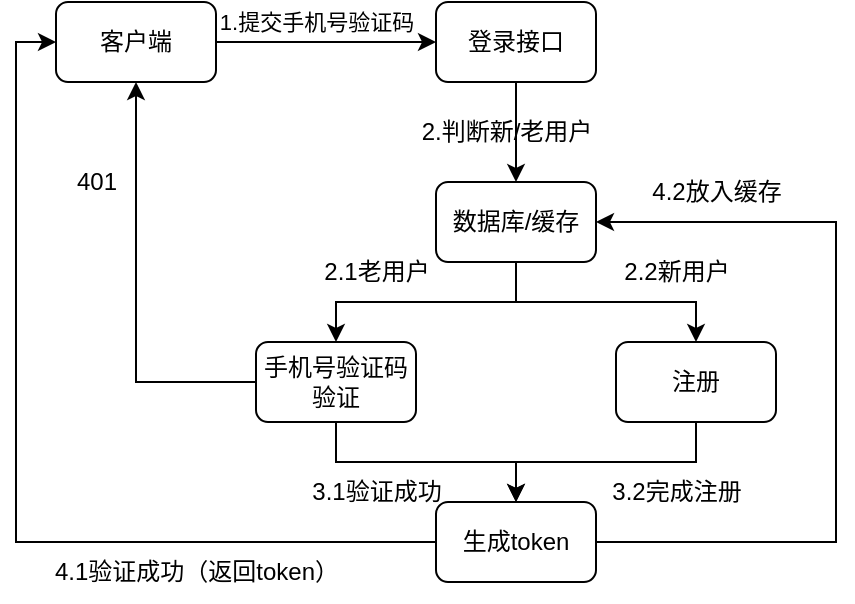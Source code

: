 <mxfile version="20.8.16" type="device" pages="16"><diagram name="用户业务模块-注册登录" id="aqWSCKsR9w8ocjaovOsH"><mxGraphModel dx="1050" dy="629" grid="1" gridSize="10" guides="1" tooltips="1" connect="1" arrows="1" fold="1" page="1" pageScale="1" pageWidth="827" pageHeight="1169" math="0" shadow="0"><root><mxCell id="0"/><mxCell id="1" parent="0"/><mxCell id="1uupNrrRXjBM8fZUkjIJ-6" style="edgeStyle=orthogonalEdgeStyle;rounded=0;orthogonalLoop=1;jettySize=auto;html=1;" edge="1" parent="1" source="1uupNrrRXjBM8fZUkjIJ-4" target="1uupNrrRXjBM8fZUkjIJ-5"><mxGeometry relative="1" as="geometry"/></mxCell><mxCell id="1uupNrrRXjBM8fZUkjIJ-7" value="1.提交手机号验证码" style="edgeLabel;html=1;align=center;verticalAlign=middle;resizable=0;points=[];" vertex="1" connectable="0" parent="1uupNrrRXjBM8fZUkjIJ-6"><mxGeometry x="-0.128" relative="1" as="geometry"><mxPoint x="2" y="-10" as="offset"/></mxGeometry></mxCell><mxCell id="1uupNrrRXjBM8fZUkjIJ-4" value="客户端" style="rounded=1;whiteSpace=wrap;html=1;" vertex="1" parent="1"><mxGeometry x="120" y="160" width="80" height="40" as="geometry"/></mxCell><mxCell id="1uupNrrRXjBM8fZUkjIJ-9" style="edgeStyle=orthogonalEdgeStyle;rounded=0;orthogonalLoop=1;jettySize=auto;html=1;" edge="1" parent="1" source="1uupNrrRXjBM8fZUkjIJ-5" target="1uupNrrRXjBM8fZUkjIJ-8"><mxGeometry relative="1" as="geometry"/></mxCell><mxCell id="1uupNrrRXjBM8fZUkjIJ-5" value="登录接口" style="rounded=1;whiteSpace=wrap;html=1;" vertex="1" parent="1"><mxGeometry x="310" y="160" width="80" height="40" as="geometry"/></mxCell><mxCell id="1uupNrrRXjBM8fZUkjIJ-13" style="edgeStyle=orthogonalEdgeStyle;rounded=0;orthogonalLoop=1;jettySize=auto;html=1;exitX=0.5;exitY=1;exitDx=0;exitDy=0;" edge="1" parent="1" source="1uupNrrRXjBM8fZUkjIJ-8" target="1uupNrrRXjBM8fZUkjIJ-12"><mxGeometry relative="1" as="geometry"><Array as="points"><mxPoint x="350" y="310"/><mxPoint x="440" y="310"/></Array></mxGeometry></mxCell><mxCell id="1uupNrrRXjBM8fZUkjIJ-14" style="edgeStyle=orthogonalEdgeStyle;rounded=0;orthogonalLoop=1;jettySize=auto;html=1;entryX=0.5;entryY=0;entryDx=0;entryDy=0;exitX=0.5;exitY=1;exitDx=0;exitDy=0;" edge="1" parent="1" source="1uupNrrRXjBM8fZUkjIJ-8" target="1uupNrrRXjBM8fZUkjIJ-11"><mxGeometry relative="1" as="geometry"><Array as="points"><mxPoint x="350" y="310"/><mxPoint x="260" y="310"/></Array></mxGeometry></mxCell><mxCell id="1uupNrrRXjBM8fZUkjIJ-8" value="数据库/缓存" style="rounded=1;whiteSpace=wrap;html=1;" vertex="1" parent="1"><mxGeometry x="310" y="250" width="80" height="40" as="geometry"/></mxCell><mxCell id="1uupNrrRXjBM8fZUkjIJ-10" value="2.判断新/老用户" style="text;html=1;align=center;verticalAlign=middle;resizable=0;points=[];autosize=1;strokeColor=none;fillColor=none;" vertex="1" parent="1"><mxGeometry x="290" y="210" width="110" height="30" as="geometry"/></mxCell><mxCell id="1uupNrrRXjBM8fZUkjIJ-18" style="edgeStyle=orthogonalEdgeStyle;rounded=0;orthogonalLoop=1;jettySize=auto;html=1;entryX=0.5;entryY=1;entryDx=0;entryDy=0;" edge="1" parent="1" source="1uupNrrRXjBM8fZUkjIJ-11" target="1uupNrrRXjBM8fZUkjIJ-4"><mxGeometry relative="1" as="geometry"/></mxCell><mxCell id="1uupNrrRXjBM8fZUkjIJ-22" style="edgeStyle=orthogonalEdgeStyle;rounded=0;orthogonalLoop=1;jettySize=auto;html=1;exitX=0.5;exitY=1;exitDx=0;exitDy=0;" edge="1" parent="1" source="1uupNrrRXjBM8fZUkjIJ-11" target="1uupNrrRXjBM8fZUkjIJ-17"><mxGeometry relative="1" as="geometry"/></mxCell><mxCell id="1uupNrrRXjBM8fZUkjIJ-11" value="手机号验证码验证" style="rounded=1;whiteSpace=wrap;html=1;" vertex="1" parent="1"><mxGeometry x="220" y="330" width="80" height="40" as="geometry"/></mxCell><mxCell id="1uupNrrRXjBM8fZUkjIJ-23" style="edgeStyle=orthogonalEdgeStyle;rounded=0;orthogonalLoop=1;jettySize=auto;html=1;entryX=0.5;entryY=0;entryDx=0;entryDy=0;exitX=0.5;exitY=1;exitDx=0;exitDy=0;" edge="1" parent="1" source="1uupNrrRXjBM8fZUkjIJ-12" target="1uupNrrRXjBM8fZUkjIJ-17"><mxGeometry relative="1" as="geometry"/></mxCell><mxCell id="1uupNrrRXjBM8fZUkjIJ-26" style="edgeStyle=orthogonalEdgeStyle;rounded=0;orthogonalLoop=1;jettySize=auto;html=1;entryX=1;entryY=0.5;entryDx=0;entryDy=0;exitX=1;exitY=0.5;exitDx=0;exitDy=0;" edge="1" parent="1" source="1uupNrrRXjBM8fZUkjIJ-17" target="1uupNrrRXjBM8fZUkjIJ-8"><mxGeometry relative="1" as="geometry"><mxPoint x="590" y="310" as="targetPoint"/><Array as="points"><mxPoint x="510" y="430"/><mxPoint x="510" y="270"/></Array></mxGeometry></mxCell><mxCell id="1uupNrrRXjBM8fZUkjIJ-12" value="注册" style="rounded=1;whiteSpace=wrap;html=1;" vertex="1" parent="1"><mxGeometry x="400" y="330" width="80" height="40" as="geometry"/></mxCell><mxCell id="1uupNrrRXjBM8fZUkjIJ-15" value="2.2新用户" style="text;html=1;align=center;verticalAlign=middle;resizable=0;points=[];autosize=1;strokeColor=none;fillColor=none;" vertex="1" parent="1"><mxGeometry x="390" y="280" width="80" height="30" as="geometry"/></mxCell><mxCell id="1uupNrrRXjBM8fZUkjIJ-16" value="2.1老用户" style="text;html=1;align=center;verticalAlign=middle;resizable=0;points=[];autosize=1;strokeColor=none;fillColor=none;" vertex="1" parent="1"><mxGeometry x="240" y="280" width="80" height="30" as="geometry"/></mxCell><mxCell id="1uupNrrRXjBM8fZUkjIJ-20" style="edgeStyle=orthogonalEdgeStyle;rounded=0;orthogonalLoop=1;jettySize=auto;html=1;entryX=0;entryY=0.5;entryDx=0;entryDy=0;" edge="1" parent="1" source="1uupNrrRXjBM8fZUkjIJ-17" target="1uupNrrRXjBM8fZUkjIJ-4"><mxGeometry relative="1" as="geometry"/></mxCell><mxCell id="1uupNrrRXjBM8fZUkjIJ-17" value="生成token" style="rounded=1;whiteSpace=wrap;html=1;" vertex="1" parent="1"><mxGeometry x="310" y="410" width="80" height="40" as="geometry"/></mxCell><mxCell id="1uupNrrRXjBM8fZUkjIJ-19" value="401" style="text;html=1;align=center;verticalAlign=middle;resizable=0;points=[];autosize=1;strokeColor=none;fillColor=none;" vertex="1" parent="1"><mxGeometry x="120" y="235" width="40" height="30" as="geometry"/></mxCell><mxCell id="1uupNrrRXjBM8fZUkjIJ-21" value="4.1验证成功（返回token）" style="text;html=1;align=center;verticalAlign=middle;resizable=0;points=[];autosize=1;strokeColor=none;fillColor=none;" vertex="1" parent="1"><mxGeometry x="105" y="430" width="170" height="30" as="geometry"/></mxCell><mxCell id="1uupNrrRXjBM8fZUkjIJ-24" value="3.1验证成功" style="text;html=1;align=center;verticalAlign=middle;resizable=0;points=[];autosize=1;strokeColor=none;fillColor=none;" vertex="1" parent="1"><mxGeometry x="235" y="390" width="90" height="30" as="geometry"/></mxCell><mxCell id="1uupNrrRXjBM8fZUkjIJ-25" value="3.2完成注册" style="text;html=1;align=center;verticalAlign=middle;resizable=0;points=[];autosize=1;strokeColor=none;fillColor=none;" vertex="1" parent="1"><mxGeometry x="385" y="390" width="90" height="30" as="geometry"/></mxCell><mxCell id="1uupNrrRXjBM8fZUkjIJ-27" value="4.2放入缓存" style="text;html=1;align=center;verticalAlign=middle;resizable=0;points=[];autosize=1;strokeColor=none;fillColor=none;" vertex="1" parent="1"><mxGeometry x="405" y="240" width="90" height="30" as="geometry"/></mxCell></root></mxGraphModel></diagram><diagram name="用户业务模块-统一鉴权" id="GjvEG_Wr-WgXOQJjq_jT"><mxGraphModel dx="1050" dy="629" grid="1" gridSize="10" guides="1" tooltips="1" connect="1" arrows="1" fold="1" page="1" pageScale="1" pageWidth="827" pageHeight="1169" math="0" shadow="0"><root><mxCell id="JazwOzram0asnTFBO0sj-0"/><mxCell id="JazwOzram0asnTFBO0sj-1" parent="JazwOzram0asnTFBO0sj-0"/><mxCell id="pA_vTdfIMcjYa0eQpk6E-3" style="edgeStyle=orthogonalEdgeStyle;rounded=0;orthogonalLoop=1;jettySize=auto;html=1;entryX=0;entryY=0.5;entryDx=0;entryDy=0;" edge="1" parent="JazwOzram0asnTFBO0sj-1" source="pA_vTdfIMcjYa0eQpk6E-0" target="pA_vTdfIMcjYa0eQpk6E-2"><mxGeometry relative="1" as="geometry"/></mxCell><mxCell id="pA_vTdfIMcjYa0eQpk6E-0" value="客户端" style="rounded=1;whiteSpace=wrap;html=1;" vertex="1" parent="JazwOzram0asnTFBO0sj-1"><mxGeometry x="160" y="200" width="80" height="40" as="geometry"/></mxCell><mxCell id="pA_vTdfIMcjYa0eQpk6E-1" value="业务系统" style="rounded=1;whiteSpace=wrap;html=1;" vertex="1" parent="JazwOzram0asnTFBO0sj-1"><mxGeometry x="540" y="200" width="80" height="40" as="geometry"/></mxCell><mxCell id="pA_vTdfIMcjYa0eQpk6E-5" style="edgeStyle=orthogonalEdgeStyle;rounded=0;orthogonalLoop=1;jettySize=auto;html=1;entryX=0.5;entryY=0;entryDx=0;entryDy=0;exitX=0.5;exitY=0;exitDx=0;exitDy=0;" edge="1" parent="JazwOzram0asnTFBO0sj-1" source="pA_vTdfIMcjYa0eQpk6E-2" target="pA_vTdfIMcjYa0eQpk6E-0"><mxGeometry relative="1" as="geometry"/></mxCell><mxCell id="pA_vTdfIMcjYa0eQpk6E-7" style="edgeStyle=orthogonalEdgeStyle;rounded=0;orthogonalLoop=1;jettySize=auto;html=1;entryX=0;entryY=0.5;entryDx=0;entryDy=0;" edge="1" parent="JazwOzram0asnTFBO0sj-1" source="pA_vTdfIMcjYa0eQpk6E-2" target="pA_vTdfIMcjYa0eQpk6E-1"><mxGeometry relative="1" as="geometry"/></mxCell><mxCell id="pA_vTdfIMcjYa0eQpk6E-10" style="edgeStyle=orthogonalEdgeStyle;rounded=0;orthogonalLoop=1;jettySize=auto;html=1;" edge="1" parent="JazwOzram0asnTFBO0sj-1" source="pA_vTdfIMcjYa0eQpk6E-2" target="pA_vTdfIMcjYa0eQpk6E-9"><mxGeometry relative="1" as="geometry"/></mxCell><mxCell id="pA_vTdfIMcjYa0eQpk6E-2" value="网关" style="rounded=1;whiteSpace=wrap;html=1;" vertex="1" parent="JazwOzram0asnTFBO0sj-1"><mxGeometry x="340" y="200" width="80" height="40" as="geometry"/></mxCell><mxCell id="pA_vTdfIMcjYa0eQpk6E-4" value="携带token" style="text;html=1;align=center;verticalAlign=middle;resizable=0;points=[];autosize=1;strokeColor=none;fillColor=none;" vertex="1" parent="JazwOzram0asnTFBO0sj-1"><mxGeometry x="250" y="220" width="80" height="30" as="geometry"/></mxCell><mxCell id="pA_vTdfIMcjYa0eQpk6E-6" value="验证失败（401）" style="text;html=1;align=center;verticalAlign=middle;resizable=0;points=[];autosize=1;strokeColor=none;fillColor=none;" vertex="1" parent="JazwOzram0asnTFBO0sj-1"><mxGeometry x="240" y="155" width="120" height="30" as="geometry"/></mxCell><mxCell id="pA_vTdfIMcjYa0eQpk6E-8" value="验证成功，&lt;br&gt;添加内容请求头" style="text;html=1;align=center;verticalAlign=middle;resizable=0;points=[];autosize=1;strokeColor=none;fillColor=none;" vertex="1" parent="JazwOzram0asnTFBO0sj-1"><mxGeometry x="430" y="185" width="110" height="40" as="geometry"/></mxCell><mxCell id="pA_vTdfIMcjYa0eQpk6E-9" value="token以及用户信息缓存" style="rounded=1;whiteSpace=wrap;html=1;" vertex="1" parent="JazwOzram0asnTFBO0sj-1"><mxGeometry x="340" y="280" width="80" height="40" as="geometry"/></mxCell><mxCell id="pA_vTdfIMcjYa0eQpk6E-11" value="验证token" style="text;html=1;align=center;verticalAlign=middle;resizable=0;points=[];autosize=1;strokeColor=none;fillColor=none;" vertex="1" parent="JazwOzram0asnTFBO0sj-1"><mxGeometry x="380" y="250" width="80" height="30" as="geometry"/></mxCell></root></mxGraphModel></diagram><diagram id="8hDJq7NKHkQPus6jKpa4" name="用户业务模块-退出登录"><mxGraphModel dx="1050" dy="629" grid="1" gridSize="10" guides="1" tooltips="1" connect="1" arrows="1" fold="1" page="1" pageScale="1" pageWidth="827" pageHeight="1169" math="0" shadow="0"><root><mxCell id="0"/><mxCell id="1" parent="0"/><mxCell id="d8CJf5GxeVdhqWnwI0NO-4" style="edgeStyle=orthogonalEdgeStyle;rounded=0;orthogonalLoop=1;jettySize=auto;html=1;entryX=0.5;entryY=0;entryDx=0;entryDy=0;" edge="1" parent="1" source="d8CJf5GxeVdhqWnwI0NO-1" target="d8CJf5GxeVdhqWnwI0NO-2"><mxGeometry relative="1" as="geometry"/></mxCell><mxCell id="d8CJf5GxeVdhqWnwI0NO-1" value="开始" style="rounded=1;whiteSpace=wrap;html=1;" vertex="1" parent="1"><mxGeometry x="280" y="120" width="80" height="40" as="geometry"/></mxCell><mxCell id="d8CJf5GxeVdhqWnwI0NO-5" style="edgeStyle=orthogonalEdgeStyle;rounded=0;orthogonalLoop=1;jettySize=auto;html=1;entryX=0.5;entryY=0;entryDx=0;entryDy=0;" edge="1" parent="1" source="d8CJf5GxeVdhqWnwI0NO-2" target="d8CJf5GxeVdhqWnwI0NO-3"><mxGeometry relative="1" as="geometry"/></mxCell><mxCell id="d8CJf5GxeVdhqWnwI0NO-12" style="edgeStyle=orthogonalEdgeStyle;rounded=0;orthogonalLoop=1;jettySize=auto;html=1;" edge="1" parent="1" source="d8CJf5GxeVdhqWnwI0NO-2" target="d8CJf5GxeVdhqWnwI0NO-11"><mxGeometry relative="1" as="geometry"/></mxCell><mxCell id="d8CJf5GxeVdhqWnwI0NO-2" value="用户已登录" style="rhombus;whiteSpace=wrap;html=1;" vertex="1" parent="1"><mxGeometry x="280" y="200" width="80" height="40" as="geometry"/></mxCell><mxCell id="d8CJf5GxeVdhqWnwI0NO-8" style="edgeStyle=orthogonalEdgeStyle;rounded=0;orthogonalLoop=1;jettySize=auto;html=1;" edge="1" parent="1" source="d8CJf5GxeVdhqWnwI0NO-3" target="d8CJf5GxeVdhqWnwI0NO-7"><mxGeometry relative="1" as="geometry"/></mxCell><mxCell id="d8CJf5GxeVdhqWnwI0NO-3" value="用户登录" style="rounded=1;whiteSpace=wrap;html=1;" vertex="1" parent="1"><mxGeometry x="374" y="240" width="80" height="40" as="geometry"/></mxCell><mxCell id="d8CJf5GxeVdhqWnwI0NO-6" value="N" style="text;html=1;align=center;verticalAlign=middle;resizable=0;points=[];autosize=1;strokeColor=none;fillColor=none;" vertex="1" parent="1"><mxGeometry x="374" y="200" width="30" height="30" as="geometry"/></mxCell><mxCell id="d8CJf5GxeVdhqWnwI0NO-9" style="edgeStyle=orthogonalEdgeStyle;rounded=0;orthogonalLoop=1;jettySize=auto;html=1;exitX=1;exitY=0.5;exitDx=0;exitDy=0;" edge="1" parent="1" source="d8CJf5GxeVdhqWnwI0NO-7"><mxGeometry relative="1" as="geometry"><mxPoint x="320" y="180" as="targetPoint"/><Array as="points"><mxPoint x="480" y="330"/><mxPoint x="480" y="180"/></Array></mxGeometry></mxCell><mxCell id="d8CJf5GxeVdhqWnwI0NO-13" style="edgeStyle=orthogonalEdgeStyle;rounded=0;orthogonalLoop=1;jettySize=auto;html=1;" edge="1" parent="1" source="d8CJf5GxeVdhqWnwI0NO-7"><mxGeometry relative="1" as="geometry"><mxPoint x="320" y="330" as="targetPoint"/></mxGeometry></mxCell><mxCell id="d8CJf5GxeVdhqWnwI0NO-7" value="登录成功" style="rhombus;whiteSpace=wrap;html=1;" vertex="1" parent="1"><mxGeometry x="374" y="310" width="80" height="40" as="geometry"/></mxCell><mxCell id="d8CJf5GxeVdhqWnwI0NO-10" value="N" style="text;html=1;align=center;verticalAlign=middle;resizable=0;points=[];autosize=1;strokeColor=none;fillColor=none;" vertex="1" parent="1"><mxGeometry x="424" y="160" width="30" height="30" as="geometry"/></mxCell><mxCell id="d8CJf5GxeVdhqWnwI0NO-17" style="edgeStyle=orthogonalEdgeStyle;rounded=0;orthogonalLoop=1;jettySize=auto;html=1;entryX=0.5;entryY=0;entryDx=0;entryDy=0;" edge="1" parent="1" source="d8CJf5GxeVdhqWnwI0NO-11" target="d8CJf5GxeVdhqWnwI0NO-16"><mxGeometry relative="1" as="geometry"/></mxCell><mxCell id="d8CJf5GxeVdhqWnwI0NO-11" value="点击退出" style="rounded=1;whiteSpace=wrap;html=1;" vertex="1" parent="1"><mxGeometry x="280" y="360" width="80" height="40" as="geometry"/></mxCell><mxCell id="d8CJf5GxeVdhqWnwI0NO-14" value="Y" style="text;html=1;align=center;verticalAlign=middle;resizable=0;points=[];autosize=1;strokeColor=none;fillColor=none;" vertex="1" parent="1"><mxGeometry x="285" y="265" width="30" height="30" as="geometry"/></mxCell><mxCell id="d8CJf5GxeVdhqWnwI0NO-15" value="Y" style="text;html=1;align=center;verticalAlign=middle;resizable=0;points=[];autosize=1;strokeColor=none;fillColor=none;" vertex="1" parent="1"><mxGeometry x="335" y="305" width="30" height="30" as="geometry"/></mxCell><mxCell id="d8CJf5GxeVdhqWnwI0NO-18" style="edgeStyle=orthogonalEdgeStyle;rounded=0;orthogonalLoop=1;jettySize=auto;html=1;exitX=0;exitY=0.5;exitDx=0;exitDy=0;" edge="1" parent="1" source="d8CJf5GxeVdhqWnwI0NO-16"><mxGeometry relative="1" as="geometry"><mxPoint x="280" y="380" as="targetPoint"/><Array as="points"><mxPoint x="260" y="460"/><mxPoint x="260" y="380"/></Array></mxGeometry></mxCell><mxCell id="d8CJf5GxeVdhqWnwI0NO-21" style="edgeStyle=orthogonalEdgeStyle;rounded=0;orthogonalLoop=1;jettySize=auto;html=1;entryX=0;entryY=0.5;entryDx=0;entryDy=0;" edge="1" parent="1" source="d8CJf5GxeVdhqWnwI0NO-16" target="d8CJf5GxeVdhqWnwI0NO-20"><mxGeometry relative="1" as="geometry"/></mxCell><mxCell id="d8CJf5GxeVdhqWnwI0NO-16" value="确认退出" style="rhombus;whiteSpace=wrap;html=1;" vertex="1" parent="1"><mxGeometry x="280" y="440" width="80" height="40" as="geometry"/></mxCell><mxCell id="d8CJf5GxeVdhqWnwI0NO-19" value="N" style="text;html=1;align=center;verticalAlign=middle;resizable=0;points=[];autosize=1;strokeColor=none;fillColor=none;" vertex="1" parent="1"><mxGeometry x="255" y="410" width="30" height="30" as="geometry"/></mxCell><mxCell id="d8CJf5GxeVdhqWnwI0NO-24" style="edgeStyle=orthogonalEdgeStyle;rounded=0;orthogonalLoop=1;jettySize=auto;html=1;entryX=0.5;entryY=1;entryDx=0;entryDy=0;" edge="1" parent="1" source="d8CJf5GxeVdhqWnwI0NO-20" target="d8CJf5GxeVdhqWnwI0NO-23"><mxGeometry relative="1" as="geometry"/></mxCell><mxCell id="d8CJf5GxeVdhqWnwI0NO-20" value="缓存" style="rounded=1;whiteSpace=wrap;html=1;" vertex="1" parent="1"><mxGeometry x="399" y="440" width="80" height="40" as="geometry"/></mxCell><mxCell id="d8CJf5GxeVdhqWnwI0NO-22" value="清除token信息&lt;br&gt;以及用户信息缓存" style="text;html=1;align=center;verticalAlign=middle;resizable=0;points=[];autosize=1;strokeColor=none;fillColor=none;" vertex="1" parent="1"><mxGeometry x="315" y="480" width="120" height="40" as="geometry"/></mxCell><mxCell id="d8CJf5GxeVdhqWnwI0NO-23" value="结束" style="rounded=1;whiteSpace=wrap;html=1;" vertex="1" parent="1"><mxGeometry x="399" y="360" width="80" height="40" as="geometry"/></mxCell></root></mxGraphModel></diagram><diagram id="j2zCa4srUD9XaaOVOyYq" name="用户业务模块-个人信息"><mxGraphModel dx="1050" dy="629" grid="1" gridSize="10" guides="1" tooltips="1" connect="1" arrows="1" fold="1" page="1" pageScale="1" pageWidth="827" pageHeight="1169" math="0" shadow="0"><root><mxCell id="0"/><mxCell id="1" parent="0"/><mxCell id="4kwZZE_e7Fwt1Mo3LXIQ-1" style="edgeStyle=orthogonalEdgeStyle;rounded=0;orthogonalLoop=1;jettySize=auto;html=1;entryX=0.5;entryY=0;entryDx=0;entryDy=0;" edge="1" parent="1" source="4kwZZE_e7Fwt1Mo3LXIQ-2" target="4kwZZE_e7Fwt1Mo3LXIQ-4"><mxGeometry relative="1" as="geometry"/></mxCell><mxCell id="4kwZZE_e7Fwt1Mo3LXIQ-2" value="开始" style="rounded=1;whiteSpace=wrap;html=1;" vertex="1" parent="1"><mxGeometry x="360" y="130" width="80" height="40" as="geometry"/></mxCell><mxCell id="4kwZZE_e7Fwt1Mo3LXIQ-3" style="edgeStyle=orthogonalEdgeStyle;rounded=0;orthogonalLoop=1;jettySize=auto;html=1;entryX=0;entryY=0.5;entryDx=0;entryDy=0;" edge="1" parent="1" source="4kwZZE_e7Fwt1Mo3LXIQ-4" target="4kwZZE_e7Fwt1Mo3LXIQ-6"><mxGeometry relative="1" as="geometry"/></mxCell><mxCell id="4kwZZE_e7Fwt1Mo3LXIQ-14" style="edgeStyle=orthogonalEdgeStyle;rounded=0;orthogonalLoop=1;jettySize=auto;html=1;entryX=0.5;entryY=0;entryDx=0;entryDy=0;" edge="1" parent="1" source="4kwZZE_e7Fwt1Mo3LXIQ-4" target="BILbebX2CMMB3gFICeiZ-1"><mxGeometry relative="1" as="geometry"><mxPoint x="400" y="310" as="targetPoint"/></mxGeometry></mxCell><mxCell id="4kwZZE_e7Fwt1Mo3LXIQ-4" value="用户已登录" style="rhombus;whiteSpace=wrap;html=1;" vertex="1" parent="1"><mxGeometry x="360" y="200" width="80" height="40" as="geometry"/></mxCell><mxCell id="4kwZZE_e7Fwt1Mo3LXIQ-5" style="edgeStyle=orthogonalEdgeStyle;rounded=0;orthogonalLoop=1;jettySize=auto;html=1;" edge="1" parent="1" source="4kwZZE_e7Fwt1Mo3LXIQ-6" target="4kwZZE_e7Fwt1Mo3LXIQ-10"><mxGeometry relative="1" as="geometry"/></mxCell><mxCell id="4kwZZE_e7Fwt1Mo3LXIQ-6" value="用户登录" style="rounded=1;whiteSpace=wrap;html=1;" vertex="1" parent="1"><mxGeometry x="479" y="200" width="80" height="40" as="geometry"/></mxCell><mxCell id="4kwZZE_e7Fwt1Mo3LXIQ-7" value="N" style="text;html=1;align=center;verticalAlign=middle;resizable=0;points=[];autosize=1;strokeColor=none;fillColor=none;" vertex="1" parent="1"><mxGeometry x="440" y="190" width="30" height="30" as="geometry"/></mxCell><mxCell id="4kwZZE_e7Fwt1Mo3LXIQ-8" style="edgeStyle=orthogonalEdgeStyle;rounded=0;orthogonalLoop=1;jettySize=auto;html=1;exitX=1;exitY=0.5;exitDx=0;exitDy=0;" edge="1" parent="1" source="4kwZZE_e7Fwt1Mo3LXIQ-10"><mxGeometry relative="1" as="geometry"><mxPoint x="400" y="180" as="targetPoint"/><Array as="points"><mxPoint x="580" y="280"/><mxPoint x="580" y="180"/></Array></mxGeometry></mxCell><mxCell id="4kwZZE_e7Fwt1Mo3LXIQ-9" style="edgeStyle=orthogonalEdgeStyle;rounded=0;orthogonalLoop=1;jettySize=auto;html=1;" edge="1" parent="1" source="4kwZZE_e7Fwt1Mo3LXIQ-10"><mxGeometry relative="1" as="geometry"><mxPoint x="400" y="280" as="targetPoint"/></mxGeometry></mxCell><mxCell id="4kwZZE_e7Fwt1Mo3LXIQ-10" value="登录成功" style="rhombus;whiteSpace=wrap;html=1;" vertex="1" parent="1"><mxGeometry x="479" y="260" width="80" height="40" as="geometry"/></mxCell><mxCell id="4kwZZE_e7Fwt1Mo3LXIQ-11" value="N" style="text;html=1;align=center;verticalAlign=middle;resizable=0;points=[];autosize=1;strokeColor=none;fillColor=none;" vertex="1" parent="1"><mxGeometry x="550" y="250" width="30" height="30" as="geometry"/></mxCell><mxCell id="4kwZZE_e7Fwt1Mo3LXIQ-12" value="Y" style="text;html=1;align=center;verticalAlign=middle;resizable=0;points=[];autosize=1;strokeColor=none;fillColor=none;" vertex="1" parent="1"><mxGeometry x="370" y="240" width="30" height="30" as="geometry"/></mxCell><mxCell id="4kwZZE_e7Fwt1Mo3LXIQ-13" value="Y" style="text;html=1;align=center;verticalAlign=middle;resizable=0;points=[];autosize=1;strokeColor=none;fillColor=none;" vertex="1" parent="1"><mxGeometry x="430" y="250" width="30" height="30" as="geometry"/></mxCell><mxCell id="p3GKdkjK0HC_OSlPJEWA-31" style="edgeStyle=orthogonalEdgeStyle;rounded=0;orthogonalLoop=1;jettySize=auto;html=1;" edge="1" parent="1" source="BILbebX2CMMB3gFICeiZ-1" target="BILbebX2CMMB3gFICeiZ-3"><mxGeometry relative="1" as="geometry"/></mxCell><mxCell id="p3GKdkjK0HC_OSlPJEWA-32" style="edgeStyle=orthogonalEdgeStyle;rounded=0;orthogonalLoop=1;jettySize=auto;html=1;exitX=0.5;exitY=1;exitDx=0;exitDy=0;" edge="1" parent="1" source="BILbebX2CMMB3gFICeiZ-1" target="p3GKdkjK0HC_OSlPJEWA-13"><mxGeometry relative="1" as="geometry"><Array as="points"><mxPoint x="400" y="360"/><mxPoint x="150" y="360"/></Array></mxGeometry></mxCell><mxCell id="p3GKdkjK0HC_OSlPJEWA-33" style="edgeStyle=orthogonalEdgeStyle;rounded=0;orthogonalLoop=1;jettySize=auto;html=1;exitX=0.5;exitY=1;exitDx=0;exitDy=0;" edge="1" parent="1" source="BILbebX2CMMB3gFICeiZ-1" target="BILbebX2CMMB3gFICeiZ-2"><mxGeometry relative="1" as="geometry"><Array as="points"><mxPoint x="400" y="360"/><mxPoint x="280" y="360"/></Array></mxGeometry></mxCell><mxCell id="p3GKdkjK0HC_OSlPJEWA-34" style="edgeStyle=orthogonalEdgeStyle;rounded=0;orthogonalLoop=1;jettySize=auto;html=1;entryX=0.5;entryY=0;entryDx=0;entryDy=0;" edge="1" parent="1" source="BILbebX2CMMB3gFICeiZ-1" target="BILbebX2CMMB3gFICeiZ-4"><mxGeometry relative="1" as="geometry"><Array as="points"><mxPoint x="400" y="360"/><mxPoint x="520" y="360"/></Array></mxGeometry></mxCell><mxCell id="BILbebX2CMMB3gFICeiZ-1" value="选择操作" style="rhombus;whiteSpace=wrap;html=1;" vertex="1" parent="1"><mxGeometry x="360" y="310" width="80" height="40" as="geometry"/></mxCell><mxCell id="BILbebX2CMMB3gFICeiZ-7" style="edgeStyle=orthogonalEdgeStyle;rounded=0;orthogonalLoop=1;jettySize=auto;html=1;entryX=0.5;entryY=0;entryDx=0;entryDy=0;" edge="1" parent="1" source="BILbebX2CMMB3gFICeiZ-2" target="p3GKdkjK0HC_OSlPJEWA-12"><mxGeometry relative="1" as="geometry"><mxPoint x="280" y="460" as="targetPoint"/></mxGeometry></mxCell><mxCell id="BILbebX2CMMB3gFICeiZ-2" value="查询用户信息" style="rounded=1;whiteSpace=wrap;html=1;" vertex="1" parent="1"><mxGeometry x="240" y="380" width="80" height="40" as="geometry"/></mxCell><mxCell id="p3GKdkjK0HC_OSlPJEWA-19" style="edgeStyle=orthogonalEdgeStyle;rounded=0;orthogonalLoop=1;jettySize=auto;html=1;" edge="1" parent="1" source="BILbebX2CMMB3gFICeiZ-3" target="p3GKdkjK0HC_OSlPJEWA-15"><mxGeometry relative="1" as="geometry"/></mxCell><mxCell id="BILbebX2CMMB3gFICeiZ-3" value="更新用户信息" style="rounded=1;whiteSpace=wrap;html=1;" vertex="1" parent="1"><mxGeometry x="360" y="380" width="80" height="40" as="geometry"/></mxCell><mxCell id="p3GKdkjK0HC_OSlPJEWA-36" style="edgeStyle=orthogonalEdgeStyle;rounded=0;jumpStyle=arc;orthogonalLoop=1;jettySize=auto;html=1;entryX=0.5;entryY=0;entryDx=0;entryDy=0;" edge="1" parent="1" source="BILbebX2CMMB3gFICeiZ-4" target="p3GKdkjK0HC_OSlPJEWA-35"><mxGeometry relative="1" as="geometry"/></mxCell><mxCell id="BILbebX2CMMB3gFICeiZ-4" value="上传图片或背景图" style="rounded=1;whiteSpace=wrap;html=1;" vertex="1" parent="1"><mxGeometry x="480" y="380" width="80" height="40" as="geometry"/></mxCell><mxCell id="p3GKdkjK0HC_OSlPJEWA-1" style="edgeStyle=orthogonalEdgeStyle;rounded=0;orthogonalLoop=1;jettySize=auto;html=1;entryX=1;entryY=0.5;entryDx=0;entryDy=0;exitX=0;exitY=0.5;exitDx=0;exitDy=0;" edge="1" parent="1" source="p3GKdkjK0HC_OSlPJEWA-12" target="BILbebX2CMMB3gFICeiZ-6"><mxGeometry relative="1" as="geometry"><mxPoint x="240" y="480" as="sourcePoint"/></mxGeometry></mxCell><mxCell id="p3GKdkjK0HC_OSlPJEWA-5" style="edgeStyle=orthogonalEdgeStyle;rounded=0;orthogonalLoop=1;jettySize=auto;html=1;entryX=0.5;entryY=0;entryDx=0;entryDy=0;" edge="1" parent="1" target="p3GKdkjK0HC_OSlPJEWA-2"><mxGeometry relative="1" as="geometry"><mxPoint x="280" y="500" as="sourcePoint"/></mxGeometry></mxCell><mxCell id="p3GKdkjK0HC_OSlPJEWA-3" style="edgeStyle=orthogonalEdgeStyle;rounded=0;orthogonalLoop=1;jettySize=auto;html=1;exitX=0.5;exitY=0;exitDx=0;exitDy=0;entryX=0.5;entryY=1;entryDx=0;entryDy=0;" edge="1" parent="1" source="BILbebX2CMMB3gFICeiZ-6" target="p3GKdkjK0HC_OSlPJEWA-13"><mxGeometry relative="1" as="geometry"><mxPoint x="150" y="400" as="targetPoint"/></mxGeometry></mxCell><mxCell id="p3GKdkjK0HC_OSlPJEWA-4" style="edgeStyle=orthogonalEdgeStyle;rounded=0;orthogonalLoop=1;jettySize=auto;html=1;entryX=0;entryY=0.5;entryDx=0;entryDy=0;exitX=0.5;exitY=1;exitDx=0;exitDy=0;" edge="1" parent="1" source="BILbebX2CMMB3gFICeiZ-6" target="p3GKdkjK0HC_OSlPJEWA-2"><mxGeometry relative="1" as="geometry"/></mxCell><mxCell id="BILbebX2CMMB3gFICeiZ-6" value="数据库" style="rounded=1;whiteSpace=wrap;html=1;" vertex="1" parent="1"><mxGeometry x="110" y="460" width="80" height="40" as="geometry"/></mxCell><mxCell id="p3GKdkjK0HC_OSlPJEWA-27" style="edgeStyle=orthogonalEdgeStyle;rounded=0;orthogonalLoop=1;jettySize=auto;html=1;entryX=0;entryY=0.5;entryDx=0;entryDy=0;exitX=0.5;exitY=1;exitDx=0;exitDy=0;jumpStyle=arc;" edge="1" parent="1" source="p3GKdkjK0HC_OSlPJEWA-2" target="p3GKdkjK0HC_OSlPJEWA-44"><mxGeometry relative="1" as="geometry"><mxPoint x="360" y="650" as="targetPoint"/></mxGeometry></mxCell><mxCell id="p3GKdkjK0HC_OSlPJEWA-2" value="封装视图对象" style="rounded=1;whiteSpace=wrap;html=1;" vertex="1" parent="1"><mxGeometry x="240" y="540" width="80" height="40" as="geometry"/></mxCell><mxCell id="p3GKdkjK0HC_OSlPJEWA-6" value="从缓存&lt;br&gt;获取" style="text;html=1;align=center;verticalAlign=middle;resizable=0;points=[];autosize=1;strokeColor=none;fillColor=none;" vertex="1" parent="1"><mxGeometry x="270" y="420" width="60" height="40" as="geometry"/></mxCell><mxCell id="p3GKdkjK0HC_OSlPJEWA-7" value="Y" style="text;html=1;align=center;verticalAlign=middle;resizable=0;points=[];autosize=1;strokeColor=none;fillColor=none;" vertex="1" parent="1"><mxGeometry x="280" y="500" width="30" height="30" as="geometry"/></mxCell><mxCell id="p3GKdkjK0HC_OSlPJEWA-8" value="N" style="text;html=1;align=center;verticalAlign=middle;resizable=0;points=[];autosize=1;strokeColor=none;fillColor=none;" vertex="1" parent="1"><mxGeometry x="205" y="475" width="30" height="30" as="geometry"/></mxCell><mxCell id="p3GKdkjK0HC_OSlPJEWA-9" value="从数据库查询&lt;br&gt;并保存至缓存" style="text;html=1;align=center;verticalAlign=middle;resizable=0;points=[];autosize=1;strokeColor=none;fillColor=none;" vertex="1" parent="1"><mxGeometry x="144" y="423" width="100" height="40" as="geometry"/></mxCell><mxCell id="p3GKdkjK0HC_OSlPJEWA-22" style="edgeStyle=orthogonalEdgeStyle;rounded=0;orthogonalLoop=1;jettySize=auto;html=1;entryX=0;entryY=0.5;entryDx=0;entryDy=0;exitX=0.5;exitY=1;exitDx=0;exitDy=0;" edge="1" parent="1" source="p3GKdkjK0HC_OSlPJEWA-10" target="BILbebX2CMMB3gFICeiZ-6"><mxGeometry relative="1" as="geometry"><Array as="points"><mxPoint x="400" y="600"/><mxPoint x="80" y="600"/><mxPoint x="80" y="480"/></Array></mxGeometry></mxCell><mxCell id="p3GKdkjK0HC_OSlPJEWA-23" style="edgeStyle=orthogonalEdgeStyle;rounded=0;orthogonalLoop=1;jettySize=auto;html=1;entryX=0;entryY=0.5;entryDx=0;entryDy=0;exitX=0.5;exitY=1;exitDx=0;exitDy=0;snapToPoint=0;jumpStyle=arc;" edge="1" parent="1" source="p3GKdkjK0HC_OSlPJEWA-10" target="p3GKdkjK0HC_OSlPJEWA-13"><mxGeometry relative="1" as="geometry"><Array as="points"><mxPoint x="400" y="600"/><mxPoint x="80" y="600"/><mxPoint x="80" y="400"/></Array></mxGeometry></mxCell><mxCell id="p3GKdkjK0HC_OSlPJEWA-28" style="edgeStyle=orthogonalEdgeStyle;rounded=0;orthogonalLoop=1;jettySize=auto;html=1;entryX=0.5;entryY=0;entryDx=0;entryDy=0;" edge="1" parent="1" source="p3GKdkjK0HC_OSlPJEWA-10"><mxGeometry relative="1" as="geometry"><mxPoint x="400" y="630" as="targetPoint"/></mxGeometry></mxCell><mxCell id="p3GKdkjK0HC_OSlPJEWA-10" value="更新操作" style="rounded=1;whiteSpace=wrap;html=1;" vertex="1" parent="1"><mxGeometry x="360" y="540" width="80" height="40" as="geometry"/></mxCell><mxCell id="p3GKdkjK0HC_OSlPJEWA-12" value="缓存命中" style="rhombus;whiteSpace=wrap;html=1;" vertex="1" parent="1"><mxGeometry x="240" y="460" width="80" height="40" as="geometry"/></mxCell><mxCell id="p3GKdkjK0HC_OSlPJEWA-13" value="缓存" style="rounded=1;whiteSpace=wrap;html=1;" vertex="1" parent="1"><mxGeometry x="110" y="380" width="80" height="40" as="geometry"/></mxCell><mxCell id="p3GKdkjK0HC_OSlPJEWA-17" style="edgeStyle=orthogonalEdgeStyle;rounded=0;orthogonalLoop=1;jettySize=auto;html=1;entryX=0;entryY=0.5;entryDx=0;entryDy=0;exitX=0;exitY=0.5;exitDx=0;exitDy=0;" edge="1" parent="1" source="p3GKdkjK0HC_OSlPJEWA-15" target="BILbebX2CMMB3gFICeiZ-3"><mxGeometry relative="1" as="geometry"/></mxCell><mxCell id="p3GKdkjK0HC_OSlPJEWA-20" style="edgeStyle=orthogonalEdgeStyle;rounded=0;orthogonalLoop=1;jettySize=auto;html=1;entryX=0.5;entryY=0;entryDx=0;entryDy=0;" edge="1" parent="1" source="p3GKdkjK0HC_OSlPJEWA-15" target="p3GKdkjK0HC_OSlPJEWA-10"><mxGeometry relative="1" as="geometry"/></mxCell><mxCell id="p3GKdkjK0HC_OSlPJEWA-15" value="验证信息&lt;br&gt;规范" style="rhombus;whiteSpace=wrap;html=1;" vertex="1" parent="1"><mxGeometry x="360" y="460" width="80" height="40" as="geometry"/></mxCell><mxCell id="p3GKdkjK0HC_OSlPJEWA-18" value="N" style="text;html=1;align=center;verticalAlign=middle;resizable=0;points=[];autosize=1;strokeColor=none;fillColor=none;" vertex="1" parent="1"><mxGeometry x="335" y="425" width="30" height="30" as="geometry"/></mxCell><mxCell id="p3GKdkjK0HC_OSlPJEWA-21" value="Y" style="text;html=1;align=center;verticalAlign=middle;resizable=0;points=[];autosize=1;strokeColor=none;fillColor=none;" vertex="1" parent="1"><mxGeometry x="370" y="505" width="30" height="30" as="geometry"/></mxCell><mxCell id="p3GKdkjK0HC_OSlPJEWA-24" value="更新" style="text;html=1;align=center;verticalAlign=middle;resizable=0;points=[];autosize=1;strokeColor=none;fillColor=none;" vertex="1" parent="1"><mxGeometry x="70" y="480" width="50" height="30" as="geometry"/></mxCell><mxCell id="p3GKdkjK0HC_OSlPJEWA-25" value="数据库更新&lt;br&gt;到缓存" style="text;html=1;align=center;verticalAlign=middle;resizable=0;points=[];autosize=1;strokeColor=none;fillColor=none;" vertex="1" parent="1"><mxGeometry x="73" y="423" width="80" height="40" as="geometry"/></mxCell><mxCell id="p3GKdkjK0HC_OSlPJEWA-43" style="edgeStyle=orthogonalEdgeStyle;rounded=0;jumpStyle=arc;orthogonalLoop=1;jettySize=auto;html=1;entryX=1;entryY=0.5;entryDx=0;entryDy=0;" edge="1" parent="1" target="BILbebX2CMMB3gFICeiZ-1"><mxGeometry relative="1" as="geometry"><mxPoint x="440" y="650" as="sourcePoint"/><Array as="points"><mxPoint x="580" y="650"/><mxPoint x="580" y="330"/></Array></mxGeometry></mxCell><mxCell id="p3GKdkjK0HC_OSlPJEWA-39" style="edgeStyle=orthogonalEdgeStyle;rounded=0;jumpStyle=arc;orthogonalLoop=1;jettySize=auto;html=1;" edge="1" parent="1" source="p3GKdkjK0HC_OSlPJEWA-35" target="p3GKdkjK0HC_OSlPJEWA-38"><mxGeometry relative="1" as="geometry"/></mxCell><mxCell id="p3GKdkjK0HC_OSlPJEWA-35" value="样式剪裁" style="rounded=1;whiteSpace=wrap;html=1;" vertex="1" parent="1"><mxGeometry x="480" y="455" width="80" height="40" as="geometry"/></mxCell><mxCell id="p3GKdkjK0HC_OSlPJEWA-41" style="edgeStyle=orthogonalEdgeStyle;rounded=0;jumpStyle=arc;orthogonalLoop=1;jettySize=auto;html=1;entryX=1;entryY=0.5;entryDx=0;entryDy=0;" edge="1" parent="1" source="p3GKdkjK0HC_OSlPJEWA-38" target="p3GKdkjK0HC_OSlPJEWA-10"><mxGeometry relative="1" as="geometry"/></mxCell><mxCell id="p3GKdkjK0HC_OSlPJEWA-38" value="文件存储&lt;br&gt;服务器" style="rounded=1;whiteSpace=wrap;html=1;" vertex="1" parent="1"><mxGeometry x="480" y="540" width="80" height="40" as="geometry"/></mxCell><mxCell id="p3GKdkjK0HC_OSlPJEWA-40" value="上传" style="text;html=1;align=center;verticalAlign=middle;resizable=0;points=[];autosize=1;strokeColor=none;fillColor=none;" vertex="1" parent="1"><mxGeometry x="515" y="505" width="50" height="30" as="geometry"/></mxCell><mxCell id="p3GKdkjK0HC_OSlPJEWA-42" value="更新&lt;br&gt;文件&lt;br&gt;信息" style="text;html=1;align=center;verticalAlign=middle;resizable=0;points=[];autosize=1;strokeColor=none;fillColor=none;" vertex="1" parent="1"><mxGeometry x="435" y="500" width="50" height="60" as="geometry"/></mxCell><mxCell id="p3GKdkjK0HC_OSlPJEWA-47" style="edgeStyle=orthogonalEdgeStyle;rounded=0;jumpStyle=arc;orthogonalLoop=1;jettySize=auto;html=1;" edge="1" parent="1" source="p3GKdkjK0HC_OSlPJEWA-44" target="p3GKdkjK0HC_OSlPJEWA-46"><mxGeometry relative="1" as="geometry"/></mxCell><mxCell id="p3GKdkjK0HC_OSlPJEWA-44" value="提交操作" style="rhombus;whiteSpace=wrap;html=1;" vertex="1" parent="1"><mxGeometry x="360" y="630" width="80" height="40" as="geometry"/></mxCell><mxCell id="p3GKdkjK0HC_OSlPJEWA-45" value="失败" style="text;html=1;align=center;verticalAlign=middle;resizable=0;points=[];autosize=1;strokeColor=none;fillColor=none;" vertex="1" parent="1"><mxGeometry x="485" y="620" width="50" height="30" as="geometry"/></mxCell><mxCell id="p3GKdkjK0HC_OSlPJEWA-46" value="结束" style="rounded=1;whiteSpace=wrap;html=1;" vertex="1" parent="1"><mxGeometry x="360" y="700" width="80" height="40" as="geometry"/></mxCell><mxCell id="p3GKdkjK0HC_OSlPJEWA-48" value="返回提示" style="text;html=1;align=center;verticalAlign=middle;resizable=0;points=[];autosize=1;strokeColor=none;fillColor=none;" vertex="1" parent="1"><mxGeometry x="400" y="670" width="70" height="30" as="geometry"/></mxCell></root></mxGraphModel></diagram><diagram id="uIMOW1FVoOJp0qbCpQgL" name="短视频业务模块-视频展示"><mxGraphModel dx="1050" dy="629" grid="1" gridSize="10" guides="1" tooltips="1" connect="1" arrows="1" fold="1" page="1" pageScale="1" pageWidth="827" pageHeight="1169" math="0" shadow="0"><root><mxCell id="0"/><mxCell id="1" parent="0"/><mxCell id="qfkW_vxLAC8Y330uIAKi-1" style="edgeStyle=orthogonalEdgeStyle;rounded=0;orthogonalLoop=1;jettySize=auto;html=1;entryX=0.5;entryY=0;entryDx=0;entryDy=0;" edge="1" parent="1" source="qfkW_vxLAC8Y330uIAKi-2" target="qfkW_vxLAC8Y330uIAKi-5"><mxGeometry relative="1" as="geometry"/></mxCell><mxCell id="qfkW_vxLAC8Y330uIAKi-19" style="edgeStyle=orthogonalEdgeStyle;rounded=0;jumpStyle=arc;orthogonalLoop=1;jettySize=auto;html=1;entryX=0.5;entryY=0;entryDx=0;entryDy=0;" edge="1" parent="1" source="qfkW_vxLAC8Y330uIAKi-2" target="qfkW_vxLAC8Y330uIAKi-18"><mxGeometry relative="1" as="geometry"/></mxCell><mxCell id="qfkW_vxLAC8Y330uIAKi-2" value="开始" style="rounded=1;whiteSpace=wrap;html=1;" vertex="1" parent="1"><mxGeometry x="360" y="130" width="80" height="40" as="geometry"/></mxCell><mxCell id="qfkW_vxLAC8Y330uIAKi-3" style="edgeStyle=orthogonalEdgeStyle;rounded=0;orthogonalLoop=1;jettySize=auto;html=1;entryX=0;entryY=0.5;entryDx=0;entryDy=0;" edge="1" parent="1" source="qfkW_vxLAC8Y330uIAKi-5" target="qfkW_vxLAC8Y330uIAKi-7"><mxGeometry relative="1" as="geometry"/></mxCell><mxCell id="qfkW_vxLAC8Y330uIAKi-4" style="edgeStyle=orthogonalEdgeStyle;rounded=0;orthogonalLoop=1;jettySize=auto;html=1;entryX=0.5;entryY=0;entryDx=0;entryDy=0;" edge="1" parent="1" source="qfkW_vxLAC8Y330uIAKi-5" target="qfkW_vxLAC8Y330uIAKi-15"><mxGeometry relative="1" as="geometry"><mxPoint x="400" y="310" as="targetPoint"/></mxGeometry></mxCell><mxCell id="qfkW_vxLAC8Y330uIAKi-5" value="用户已登录" style="rhombus;whiteSpace=wrap;html=1;" vertex="1" parent="1"><mxGeometry x="360" y="200" width="80" height="40" as="geometry"/></mxCell><mxCell id="qfkW_vxLAC8Y330uIAKi-6" style="edgeStyle=orthogonalEdgeStyle;rounded=0;orthogonalLoop=1;jettySize=auto;html=1;" edge="1" parent="1" source="qfkW_vxLAC8Y330uIAKi-7" target="qfkW_vxLAC8Y330uIAKi-11"><mxGeometry relative="1" as="geometry"/></mxCell><mxCell id="qfkW_vxLAC8Y330uIAKi-7" value="用户登录" style="rounded=1;whiteSpace=wrap;html=1;" vertex="1" parent="1"><mxGeometry x="479" y="200" width="80" height="40" as="geometry"/></mxCell><mxCell id="qfkW_vxLAC8Y330uIAKi-8" value="N" style="text;html=1;align=center;verticalAlign=middle;resizable=0;points=[];autosize=1;strokeColor=none;fillColor=none;" vertex="1" parent="1"><mxGeometry x="440" y="190" width="30" height="30" as="geometry"/></mxCell><mxCell id="qfkW_vxLAC8Y330uIAKi-9" style="edgeStyle=orthogonalEdgeStyle;rounded=0;orthogonalLoop=1;jettySize=auto;html=1;exitX=1;exitY=0.5;exitDx=0;exitDy=0;" edge="1" parent="1" source="qfkW_vxLAC8Y330uIAKi-11"><mxGeometry relative="1" as="geometry"><mxPoint x="400" y="180" as="targetPoint"/><Array as="points"><mxPoint x="580" y="280"/><mxPoint x="580" y="180"/></Array></mxGeometry></mxCell><mxCell id="qfkW_vxLAC8Y330uIAKi-10" style="edgeStyle=orthogonalEdgeStyle;rounded=0;orthogonalLoop=1;jettySize=auto;html=1;" edge="1" parent="1" source="qfkW_vxLAC8Y330uIAKi-11"><mxGeometry relative="1" as="geometry"><mxPoint x="400" y="280" as="targetPoint"/></mxGeometry></mxCell><mxCell id="qfkW_vxLAC8Y330uIAKi-11" value="登录成功" style="rhombus;whiteSpace=wrap;html=1;" vertex="1" parent="1"><mxGeometry x="479" y="260" width="80" height="40" as="geometry"/></mxCell><mxCell id="qfkW_vxLAC8Y330uIAKi-12" value="N" style="text;html=1;align=center;verticalAlign=middle;resizable=0;points=[];autosize=1;strokeColor=none;fillColor=none;" vertex="1" parent="1"><mxGeometry x="550" y="250" width="30" height="30" as="geometry"/></mxCell><mxCell id="qfkW_vxLAC8Y330uIAKi-13" value="Y" style="text;html=1;align=center;verticalAlign=middle;resizable=0;points=[];autosize=1;strokeColor=none;fillColor=none;" vertex="1" parent="1"><mxGeometry x="370" y="240" width="30" height="30" as="geometry"/></mxCell><mxCell id="qfkW_vxLAC8Y330uIAKi-14" value="Y" style="text;html=1;align=center;verticalAlign=middle;resizable=0;points=[];autosize=1;strokeColor=none;fillColor=none;" vertex="1" parent="1"><mxGeometry x="430" y="250" width="30" height="30" as="geometry"/></mxCell><mxCell id="qfkW_vxLAC8Y330uIAKi-20" style="edgeStyle=orthogonalEdgeStyle;rounded=0;jumpStyle=arc;orthogonalLoop=1;jettySize=auto;html=1;" edge="1" parent="1" source="qfkW_vxLAC8Y330uIAKi-15" target="qfkW_vxLAC8Y330uIAKi-17"><mxGeometry relative="1" as="geometry"/></mxCell><mxCell id="qfkW_vxLAC8Y330uIAKi-21" style="edgeStyle=orthogonalEdgeStyle;rounded=0;jumpStyle=arc;orthogonalLoop=1;jettySize=auto;html=1;exitX=0.5;exitY=1;exitDx=0;exitDy=0;" edge="1" parent="1" source="qfkW_vxLAC8Y330uIAKi-15" target="qfkW_vxLAC8Y330uIAKi-16"><mxGeometry relative="1" as="geometry"><Array as="points"><mxPoint x="400" y="360"/><mxPoint x="519" y="360"/></Array></mxGeometry></mxCell><mxCell id="qfkW_vxLAC8Y330uIAKi-41" style="edgeStyle=orthogonalEdgeStyle;rounded=0;jumpStyle=arc;orthogonalLoop=1;jettySize=auto;html=1;exitX=0.5;exitY=1;exitDx=0;exitDy=0;entryX=0.5;entryY=0;entryDx=0;entryDy=0;" edge="1" parent="1" source="qfkW_vxLAC8Y330uIAKi-15" target="qfkW_vxLAC8Y330uIAKi-18"><mxGeometry relative="1" as="geometry"><Array as="points"><mxPoint x="400" y="360"/><mxPoint x="270" y="360"/></Array></mxGeometry></mxCell><mxCell id="qfkW_vxLAC8Y330uIAKi-15" value="选择操作" style="rhombus;whiteSpace=wrap;html=1;" vertex="1" parent="1"><mxGeometry x="360" y="310" width="80" height="40" as="geometry"/></mxCell><mxCell id="qfkW_vxLAC8Y330uIAKi-44" style="edgeStyle=orthogonalEdgeStyle;rounded=0;jumpStyle=arc;orthogonalLoop=1;jettySize=auto;html=1;entryX=0.5;entryY=0;entryDx=0;entryDy=0;" edge="1" parent="1" source="qfkW_vxLAC8Y330uIAKi-16" target="qfkW_vxLAC8Y330uIAKi-22"><mxGeometry relative="1" as="geometry"><Array as="points"><mxPoint x="519" y="430"/><mxPoint x="400" y="430"/></Array></mxGeometry></mxCell><mxCell id="qfkW_vxLAC8Y330uIAKi-16" value="附近页" style="rounded=1;whiteSpace=wrap;html=1;" vertex="1" parent="1"><mxGeometry x="479" y="380" width="80" height="40" as="geometry"/></mxCell><mxCell id="qfkW_vxLAC8Y330uIAKi-42" style="edgeStyle=orthogonalEdgeStyle;rounded=0;jumpStyle=arc;orthogonalLoop=1;jettySize=auto;html=1;entryX=0.5;entryY=0;entryDx=0;entryDy=0;" edge="1" parent="1" source="qfkW_vxLAC8Y330uIAKi-17" target="qfkW_vxLAC8Y330uIAKi-22"><mxGeometry relative="1" as="geometry"/></mxCell><mxCell id="qfkW_vxLAC8Y330uIAKi-45" style="edgeStyle=orthogonalEdgeStyle;rounded=0;jumpStyle=arc;orthogonalLoop=1;jettySize=auto;html=1;exitX=0.5;exitY=1;exitDx=0;exitDy=0;" edge="1" parent="1" source="qfkW_vxLAC8Y330uIAKi-17" target="qfkW_vxLAC8Y330uIAKi-26"><mxGeometry relative="1" as="geometry"><Array as="points"><mxPoint x="400" y="430"/><mxPoint x="519" y="430"/></Array></mxGeometry></mxCell><mxCell id="qfkW_vxLAC8Y330uIAKi-50" style="edgeStyle=orthogonalEdgeStyle;rounded=0;jumpStyle=arc;orthogonalLoop=1;jettySize=auto;html=1;exitX=0.5;exitY=1;exitDx=0;exitDy=0;entryX=0.5;entryY=0;entryDx=0;entryDy=0;" edge="1" parent="1" source="qfkW_vxLAC8Y330uIAKi-17" target="qfkW_vxLAC8Y330uIAKi-23"><mxGeometry relative="1" as="geometry"><Array as="points"><mxPoint x="400" y="430"/><mxPoint x="270" y="430"/></Array></mxGeometry></mxCell><mxCell id="qfkW_vxLAC8Y330uIAKi-17" value="关注页" style="rounded=1;whiteSpace=wrap;html=1;" vertex="1" parent="1"><mxGeometry x="360" y="380" width="80" height="40" as="geometry"/></mxCell><mxCell id="qfkW_vxLAC8Y330uIAKi-40" style="edgeStyle=orthogonalEdgeStyle;rounded=0;jumpStyle=arc;orthogonalLoop=1;jettySize=auto;html=1;exitX=0.5;exitY=1;exitDx=0;exitDy=0;entryX=0.5;entryY=0;entryDx=0;entryDy=0;" edge="1" parent="1" source="qfkW_vxLAC8Y330uIAKi-18" target="qfkW_vxLAC8Y330uIAKi-23"><mxGeometry relative="1" as="geometry"/></mxCell><mxCell id="qfkW_vxLAC8Y330uIAKi-18" value="推荐页(首页)" style="rounded=1;whiteSpace=wrap;html=1;" vertex="1" parent="1"><mxGeometry x="230" y="380" width="80" height="40" as="geometry"/></mxCell><mxCell id="qfkW_vxLAC8Y330uIAKi-32" style="edgeStyle=orthogonalEdgeStyle;rounded=0;jumpStyle=arc;orthogonalLoop=1;jettySize=auto;html=1;exitX=0.5;exitY=1;exitDx=0;exitDy=0;" edge="1" parent="1" source="qfkW_vxLAC8Y330uIAKi-22" target="qfkW_vxLAC8Y330uIAKi-24"><mxGeometry relative="1" as="geometry"/></mxCell><mxCell id="qfkW_vxLAC8Y330uIAKi-22" value="点击用户头像" style="rounded=1;whiteSpace=wrap;html=1;" vertex="1" parent="1"><mxGeometry x="360" y="440" width="80" height="40" as="geometry"/></mxCell><mxCell id="qfkW_vxLAC8Y330uIAKi-36" style="edgeStyle=orthogonalEdgeStyle;rounded=0;jumpStyle=arc;orthogonalLoop=1;jettySize=auto;html=1;exitX=0.5;exitY=1;exitDx=0;exitDy=0;entryX=0.5;entryY=0;entryDx=0;entryDy=0;" edge="1" parent="1" source="qfkW_vxLAC8Y330uIAKi-23" target="qfkW_vxLAC8Y330uIAKi-29"><mxGeometry relative="1" as="geometry"/></mxCell><mxCell id="qfkW_vxLAC8Y330uIAKi-23" value="我的" style="rounded=1;whiteSpace=wrap;html=1;" vertex="1" parent="1"><mxGeometry x="230" y="440" width="80" height="40" as="geometry"/></mxCell><mxCell id="qfkW_vxLAC8Y330uIAKi-33" style="edgeStyle=orthogonalEdgeStyle;rounded=0;jumpStyle=arc;orthogonalLoop=1;jettySize=auto;html=1;exitX=0.5;exitY=1;exitDx=0;exitDy=0;entryX=0.5;entryY=0;entryDx=0;entryDy=0;" edge="1" parent="1" source="qfkW_vxLAC8Y330uIAKi-24" target="qfkW_vxLAC8Y330uIAKi-28"><mxGeometry relative="1" as="geometry"/></mxCell><mxCell id="qfkW_vxLAC8Y330uIAKi-34" style="edgeStyle=orthogonalEdgeStyle;rounded=0;jumpStyle=arc;orthogonalLoop=1;jettySize=auto;html=1;exitX=0;exitY=0.5;exitDx=0;exitDy=0;entryX=1;entryY=0.5;entryDx=0;entryDy=0;" edge="1" parent="1" source="qfkW_vxLAC8Y330uIAKi-24" target="qfkW_vxLAC8Y330uIAKi-29"><mxGeometry relative="1" as="geometry"/></mxCell><mxCell id="qfkW_vxLAC8Y330uIAKi-24" value="查看用户主页" style="rounded=1;whiteSpace=wrap;html=1;" vertex="1" parent="1"><mxGeometry x="360" y="500" width="80" height="40" as="geometry"/></mxCell><mxCell id="qfkW_vxLAC8Y330uIAKi-46" style="edgeStyle=orthogonalEdgeStyle;rounded=0;jumpStyle=arc;orthogonalLoop=1;jettySize=auto;html=1;exitX=0.5;exitY=1;exitDx=0;exitDy=0;entryX=0.5;entryY=0;entryDx=0;entryDy=0;" edge="1" parent="1" source="qfkW_vxLAC8Y330uIAKi-26" target="qfkW_vxLAC8Y330uIAKi-31"><mxGeometry relative="1" as="geometry"/></mxCell><mxCell id="qfkW_vxLAC8Y330uIAKi-26" value="上拉刷新" style="rounded=1;whiteSpace=wrap;html=1;" vertex="1" parent="1"><mxGeometry x="479" y="440" width="80" height="40" as="geometry"/></mxCell><mxCell id="qfkW_vxLAC8Y330uIAKi-49" style="edgeStyle=orthogonalEdgeStyle;rounded=0;jumpStyle=arc;orthogonalLoop=1;jettySize=auto;html=1;exitX=1;exitY=0.5;exitDx=0;exitDy=0;entryX=0;entryY=0.5;entryDx=0;entryDy=0;" edge="1" parent="1" source="qfkW_vxLAC8Y330uIAKi-28" target="qfkW_vxLAC8Y330uIAKi-47"><mxGeometry relative="1" as="geometry"/></mxCell><mxCell id="qfkW_vxLAC8Y330uIAKi-55" style="edgeStyle=orthogonalEdgeStyle;rounded=0;jumpStyle=arc;orthogonalLoop=1;jettySize=auto;html=1;exitX=0.5;exitY=1;exitDx=0;exitDy=0;entryX=0.5;entryY=0;entryDx=0;entryDy=0;" edge="1" parent="1" source="qfkW_vxLAC8Y330uIAKi-28" target="qfkW_vxLAC8Y330uIAKi-53"><mxGeometry relative="1" as="geometry"><Array as="points"><mxPoint x="400" y="620"/><mxPoint x="270" y="620"/></Array></mxGeometry></mxCell><mxCell id="qfkW_vxLAC8Y330uIAKi-28" value="查看公开、赞过作品" style="rounded=1;whiteSpace=wrap;html=1;" vertex="1" parent="1"><mxGeometry x="360" y="565" width="80" height="40" as="geometry"/></mxCell><mxCell id="qfkW_vxLAC8Y330uIAKi-37" style="edgeStyle=orthogonalEdgeStyle;rounded=0;jumpStyle=arc;orthogonalLoop=1;jettySize=auto;html=1;exitX=0.5;exitY=1;exitDx=0;exitDy=0;" edge="1" parent="1" source="qfkW_vxLAC8Y330uIAKi-29" target="qfkW_vxLAC8Y330uIAKi-30"><mxGeometry relative="1" as="geometry"/></mxCell><mxCell id="qfkW_vxLAC8Y330uIAKi-39" style="edgeStyle=orthogonalEdgeStyle;rounded=0;jumpStyle=arc;orthogonalLoop=1;jettySize=auto;html=1;exitX=0;exitY=0.5;exitDx=0;exitDy=0;" edge="1" parent="1" source="qfkW_vxLAC8Y330uIAKi-29"><mxGeometry relative="1" as="geometry"><mxPoint x="400" y="180" as="targetPoint"/><Array as="points"><mxPoint x="210" y="520"/><mxPoint x="210" y="180"/></Array></mxGeometry></mxCell><mxCell id="qfkW_vxLAC8Y330uIAKi-29" value="是否登录" style="rhombus;whiteSpace=wrap;html=1;" vertex="1" parent="1"><mxGeometry x="230" y="500" width="80" height="40" as="geometry"/></mxCell><mxCell id="qfkW_vxLAC8Y330uIAKi-38" style="edgeStyle=orthogonalEdgeStyle;rounded=0;jumpStyle=arc;orthogonalLoop=1;jettySize=auto;html=1;exitX=1;exitY=0.5;exitDx=0;exitDy=0;" edge="1" parent="1" source="qfkW_vxLAC8Y330uIAKi-30" target="qfkW_vxLAC8Y330uIAKi-28"><mxGeometry relative="1" as="geometry"/></mxCell><mxCell id="qfkW_vxLAC8Y330uIAKi-30" value="私密作品" style="rounded=1;whiteSpace=wrap;html=1;" vertex="1" parent="1"><mxGeometry x="230" y="565" width="80" height="40" as="geometry"/></mxCell><mxCell id="qfkW_vxLAC8Y330uIAKi-48" style="edgeStyle=orthogonalEdgeStyle;rounded=0;jumpStyle=arc;orthogonalLoop=1;jettySize=auto;html=1;exitX=0.5;exitY=1;exitDx=0;exitDy=0;" edge="1" parent="1" source="qfkW_vxLAC8Y330uIAKi-31" target="qfkW_vxLAC8Y330uIAKi-47"><mxGeometry relative="1" as="geometry"/></mxCell><mxCell id="qfkW_vxLAC8Y330uIAKi-31" value="下拉分页" style="rounded=1;whiteSpace=wrap;html=1;" vertex="1" parent="1"><mxGeometry x="479" y="500" width="80" height="40" as="geometry"/></mxCell><mxCell id="qfkW_vxLAC8Y330uIAKi-35" value="用户为自己" style="text;html=1;align=center;verticalAlign=middle;resizable=0;points=[];autosize=1;strokeColor=none;fillColor=none;" vertex="1" parent="1"><mxGeometry x="290" y="490" width="80" height="30" as="geometry"/></mxCell><mxCell id="qfkW_vxLAC8Y330uIAKi-47" value="结束" style="rounded=1;whiteSpace=wrap;html=1;" vertex="1" parent="1"><mxGeometry x="479" y="565" width="80" height="40" as="geometry"/></mxCell><mxCell id="qfkW_vxLAC8Y330uIAKi-51" value="N" style="text;html=1;align=center;verticalAlign=middle;resizable=0;points=[];autosize=1;strokeColor=none;fillColor=none;" vertex="1" parent="1"><mxGeometry x="210" y="490" width="30" height="30" as="geometry"/></mxCell><mxCell id="qfkW_vxLAC8Y330uIAKi-52" value="Y" style="text;html=1;align=center;verticalAlign=middle;resizable=0;points=[];autosize=1;strokeColor=none;fillColor=none;" vertex="1" parent="1"><mxGeometry x="240" y="530" width="30" height="30" as="geometry"/></mxCell><mxCell id="qfkW_vxLAC8Y330uIAKi-56" style="edgeStyle=orthogonalEdgeStyle;rounded=0;jumpStyle=arc;orthogonalLoop=1;jettySize=auto;html=1;exitX=1;exitY=0.5;exitDx=0;exitDy=0;" edge="1" parent="1" source="qfkW_vxLAC8Y330uIAKi-53" target="qfkW_vxLAC8Y330uIAKi-54"><mxGeometry relative="1" as="geometry"/></mxCell><mxCell id="qfkW_vxLAC8Y330uIAKi-53" value="点击特定视频" style="rounded=1;whiteSpace=wrap;html=1;" vertex="1" parent="1"><mxGeometry x="230" y="640" width="80" height="40" as="geometry"/></mxCell><mxCell id="qfkW_vxLAC8Y330uIAKi-57" style="edgeStyle=orthogonalEdgeStyle;rounded=0;jumpStyle=arc;orthogonalLoop=1;jettySize=auto;html=1;exitX=1;exitY=0.5;exitDx=0;exitDy=0;entryX=0.5;entryY=0;entryDx=0;entryDy=0;" edge="1" parent="1" source="qfkW_vxLAC8Y330uIAKi-54" target="qfkW_vxLAC8Y330uIAKi-26"><mxGeometry relative="1" as="geometry"><mxPoint x="520" y="430" as="targetPoint"/><Array as="points"><mxPoint x="580" y="660"/><mxPoint x="580" y="430"/><mxPoint x="519" y="430"/></Array></mxGeometry></mxCell><mxCell id="qfkW_vxLAC8Y330uIAKi-54" value="进入视频详情页" style="rounded=1;whiteSpace=wrap;html=1;" vertex="1" parent="1"><mxGeometry x="360" y="640" width="80" height="40" as="geometry"/></mxCell><mxCell id="qfkW_vxLAC8Y330uIAKi-58" value="返回" style="text;html=1;align=center;verticalAlign=middle;resizable=0;points=[];autosize=1;strokeColor=none;fillColor=none;" vertex="1" parent="1"><mxGeometry x="494" y="635" width="50" height="30" as="geometry"/></mxCell></root></mxGraphModel></diagram><diagram name="短视频业务模块-CDN上传" id="U2-p08xKoDFvkIYIIwU0"><mxGraphModel dx="1050" dy="629" grid="1" gridSize="10" guides="1" tooltips="1" connect="1" arrows="1" fold="1" page="1" pageScale="1" pageWidth="827" pageHeight="1169" math="0" shadow="0"><root><mxCell id="B8jFxnVJZWjv_qHPserv-0"/><mxCell id="B8jFxnVJZWjv_qHPserv-1" parent="B8jFxnVJZWjv_qHPserv-0"/><mxCell id="n5tx0Uyqpe4pgqwLeGcE-0" style="edgeStyle=orthogonalEdgeStyle;rounded=0;orthogonalLoop=1;jettySize=auto;html=1;entryX=0.5;entryY=0;entryDx=0;entryDy=0;" edge="1" parent="B8jFxnVJZWjv_qHPserv-1" source="n5tx0Uyqpe4pgqwLeGcE-1" target="n5tx0Uyqpe4pgqwLeGcE-4"><mxGeometry relative="1" as="geometry"/></mxCell><mxCell id="n5tx0Uyqpe4pgqwLeGcE-1" value="开始" style="rounded=1;whiteSpace=wrap;html=1;" vertex="1" parent="B8jFxnVJZWjv_qHPserv-1"><mxGeometry x="280" y="120" width="80" height="40" as="geometry"/></mxCell><mxCell id="n5tx0Uyqpe4pgqwLeGcE-2" style="edgeStyle=orthogonalEdgeStyle;rounded=0;orthogonalLoop=1;jettySize=auto;html=1;entryX=0;entryY=0.5;entryDx=0;entryDy=0;" edge="1" parent="B8jFxnVJZWjv_qHPserv-1" source="n5tx0Uyqpe4pgqwLeGcE-4" target="n5tx0Uyqpe4pgqwLeGcE-6"><mxGeometry relative="1" as="geometry"/></mxCell><mxCell id="n5tx0Uyqpe4pgqwLeGcE-3" style="edgeStyle=orthogonalEdgeStyle;rounded=0;orthogonalLoop=1;jettySize=auto;html=1;entryX=0.5;entryY=0;entryDx=0;entryDy=0;" edge="1" parent="B8jFxnVJZWjv_qHPserv-1" source="n5tx0Uyqpe4pgqwLeGcE-4" target="n5tx0Uyqpe4pgqwLeGcE-15"><mxGeometry relative="1" as="geometry"><mxPoint x="320" y="300" as="targetPoint"/></mxGeometry></mxCell><mxCell id="n5tx0Uyqpe4pgqwLeGcE-4" value="用户已登录" style="rhombus;whiteSpace=wrap;html=1;" vertex="1" parent="B8jFxnVJZWjv_qHPserv-1"><mxGeometry x="280" y="190" width="80" height="40" as="geometry"/></mxCell><mxCell id="n5tx0Uyqpe4pgqwLeGcE-5" style="edgeStyle=orthogonalEdgeStyle;rounded=0;orthogonalLoop=1;jettySize=auto;html=1;" edge="1" parent="B8jFxnVJZWjv_qHPserv-1" source="n5tx0Uyqpe4pgqwLeGcE-6" target="n5tx0Uyqpe4pgqwLeGcE-10"><mxGeometry relative="1" as="geometry"/></mxCell><mxCell id="n5tx0Uyqpe4pgqwLeGcE-6" value="用户登录" style="rounded=1;whiteSpace=wrap;html=1;" vertex="1" parent="B8jFxnVJZWjv_qHPserv-1"><mxGeometry x="399" y="190" width="80" height="40" as="geometry"/></mxCell><mxCell id="n5tx0Uyqpe4pgqwLeGcE-7" value="N" style="text;html=1;align=center;verticalAlign=middle;resizable=0;points=[];autosize=1;strokeColor=none;fillColor=none;" vertex="1" parent="B8jFxnVJZWjv_qHPserv-1"><mxGeometry x="360" y="180" width="30" height="30" as="geometry"/></mxCell><mxCell id="n5tx0Uyqpe4pgqwLeGcE-8" style="edgeStyle=orthogonalEdgeStyle;rounded=0;orthogonalLoop=1;jettySize=auto;html=1;exitX=1;exitY=0.5;exitDx=0;exitDy=0;" edge="1" parent="B8jFxnVJZWjv_qHPserv-1" source="n5tx0Uyqpe4pgqwLeGcE-10"><mxGeometry relative="1" as="geometry"><mxPoint x="320" y="170" as="targetPoint"/><Array as="points"><mxPoint x="500" y="270"/><mxPoint x="500" y="170"/></Array></mxGeometry></mxCell><mxCell id="n5tx0Uyqpe4pgqwLeGcE-9" style="edgeStyle=orthogonalEdgeStyle;rounded=0;orthogonalLoop=1;jettySize=auto;html=1;" edge="1" parent="B8jFxnVJZWjv_qHPserv-1" source="n5tx0Uyqpe4pgqwLeGcE-10"><mxGeometry relative="1" as="geometry"><mxPoint x="320" y="270" as="targetPoint"/></mxGeometry></mxCell><mxCell id="n5tx0Uyqpe4pgqwLeGcE-10" value="登录成功" style="rhombus;whiteSpace=wrap;html=1;" vertex="1" parent="B8jFxnVJZWjv_qHPserv-1"><mxGeometry x="399" y="250" width="80" height="40" as="geometry"/></mxCell><mxCell id="n5tx0Uyqpe4pgqwLeGcE-11" value="N" style="text;html=1;align=center;verticalAlign=middle;resizable=0;points=[];autosize=1;strokeColor=none;fillColor=none;" vertex="1" parent="B8jFxnVJZWjv_qHPserv-1"><mxGeometry x="470" y="240" width="30" height="30" as="geometry"/></mxCell><mxCell id="n5tx0Uyqpe4pgqwLeGcE-12" value="Y" style="text;html=1;align=center;verticalAlign=middle;resizable=0;points=[];autosize=1;strokeColor=none;fillColor=none;" vertex="1" parent="B8jFxnVJZWjv_qHPserv-1"><mxGeometry x="290" y="230" width="30" height="30" as="geometry"/></mxCell><mxCell id="n5tx0Uyqpe4pgqwLeGcE-13" value="Y" style="text;html=1;align=center;verticalAlign=middle;resizable=0;points=[];autosize=1;strokeColor=none;fillColor=none;" vertex="1" parent="B8jFxnVJZWjv_qHPserv-1"><mxGeometry x="350" y="240" width="30" height="30" as="geometry"/></mxCell><mxCell id="n5tx0Uyqpe4pgqwLeGcE-17" style="edgeStyle=orthogonalEdgeStyle;rounded=0;jumpStyle=arc;orthogonalLoop=1;jettySize=auto;html=1;exitX=0.5;exitY=1;exitDx=0;exitDy=0;entryX=0.5;entryY=0;entryDx=0;entryDy=0;" edge="1" parent="B8jFxnVJZWjv_qHPserv-1" source="n5tx0Uyqpe4pgqwLeGcE-15" target="n5tx0Uyqpe4pgqwLeGcE-16"><mxGeometry relative="1" as="geometry"/></mxCell><mxCell id="n5tx0Uyqpe4pgqwLeGcE-15" value="点击上传视频按钮" style="rounded=1;whiteSpace=wrap;html=1;" vertex="1" parent="B8jFxnVJZWjv_qHPserv-1"><mxGeometry x="280" y="310" width="80" height="40" as="geometry"/></mxCell><mxCell id="n5tx0Uyqpe4pgqwLeGcE-19" style="edgeStyle=orthogonalEdgeStyle;rounded=0;jumpStyle=arc;orthogonalLoop=1;jettySize=auto;html=1;exitX=0.5;exitY=1;exitDx=0;exitDy=0;entryX=0.5;entryY=0;entryDx=0;entryDy=0;" edge="1" parent="B8jFxnVJZWjv_qHPserv-1" source="n5tx0Uyqpe4pgqwLeGcE-16" target="n5tx0Uyqpe4pgqwLeGcE-18"><mxGeometry relative="1" as="geometry"/></mxCell><mxCell id="n5tx0Uyqpe4pgqwLeGcE-16" value="用户从相册或者拍摄一个视频" style="rounded=1;whiteSpace=wrap;html=1;" vertex="1" parent="B8jFxnVJZWjv_qHPserv-1"><mxGeometry x="280" y="380" width="80" height="40" as="geometry"/></mxCell><mxCell id="n5tx0Uyqpe4pgqwLeGcE-21" style="edgeStyle=orthogonalEdgeStyle;rounded=0;jumpStyle=arc;orthogonalLoop=1;jettySize=auto;html=1;exitX=0.5;exitY=1;exitDx=0;exitDy=0;entryX=0.5;entryY=0;entryDx=0;entryDy=0;" edge="1" parent="B8jFxnVJZWjv_qHPserv-1" source="n5tx0Uyqpe4pgqwLeGcE-18" target="n5tx0Uyqpe4pgqwLeGcE-20"><mxGeometry relative="1" as="geometry"/></mxCell><mxCell id="n5tx0Uyqpe4pgqwLeGcE-18" value="上传到CDN" style="rounded=1;whiteSpace=wrap;html=1;" vertex="1" parent="B8jFxnVJZWjv_qHPserv-1"><mxGeometry x="280" y="460" width="80" height="40" as="geometry"/></mxCell><mxCell id="n5tx0Uyqpe4pgqwLeGcE-23" style="edgeStyle=orthogonalEdgeStyle;rounded=0;jumpStyle=arc;orthogonalLoop=1;jettySize=auto;html=1;exitX=1;exitY=0.5;exitDx=0;exitDy=0;entryX=0;entryY=0.5;entryDx=0;entryDy=0;" edge="1" parent="B8jFxnVJZWjv_qHPserv-1" source="n5tx0Uyqpe4pgqwLeGcE-20" target="n5tx0Uyqpe4pgqwLeGcE-36"><mxGeometry relative="1" as="geometry"><mxPoint x="380" y="320" as="targetPoint"/></mxGeometry></mxCell><mxCell id="n5tx0Uyqpe4pgqwLeGcE-20" value="获取视频URL以及截帧" style="rounded=1;whiteSpace=wrap;html=1;" vertex="1" parent="B8jFxnVJZWjv_qHPserv-1"><mxGeometry x="280" y="535" width="80" height="40" as="geometry"/></mxCell><mxCell id="n5tx0Uyqpe4pgqwLeGcE-26" style="edgeStyle=orthogonalEdgeStyle;rounded=0;jumpStyle=arc;orthogonalLoop=1;jettySize=auto;html=1;exitX=0.5;exitY=1;exitDx=0;exitDy=0;entryX=0.5;entryY=0;entryDx=0;entryDy=0;" edge="1" parent="B8jFxnVJZWjv_qHPserv-1" source="n5tx0Uyqpe4pgqwLeGcE-22" target="n5tx0Uyqpe4pgqwLeGcE-25"><mxGeometry relative="1" as="geometry"><Array as="points"><mxPoint x="560" y="360"/><mxPoint x="439" y="360"/></Array></mxGeometry></mxCell><mxCell id="n5tx0Uyqpe4pgqwLeGcE-22" value="提交到controller处理" style="rounded=1;whiteSpace=wrap;html=1;" vertex="1" parent="B8jFxnVJZWjv_qHPserv-1"><mxGeometry x="520" y="310" width="80" height="40" as="geometry"/></mxCell><mxCell id="n5tx0Uyqpe4pgqwLeGcE-28" style="edgeStyle=orthogonalEdgeStyle;rounded=0;jumpStyle=arc;orthogonalLoop=1;jettySize=auto;html=1;exitX=0.5;exitY=1;exitDx=0;exitDy=0;entryX=0.5;entryY=0;entryDx=0;entryDy=0;" edge="1" parent="B8jFxnVJZWjv_qHPserv-1" source="n5tx0Uyqpe4pgqwLeGcE-25" target="n5tx0Uyqpe4pgqwLeGcE-27"><mxGeometry relative="1" as="geometry"/></mxCell><mxCell id="n5tx0Uyqpe4pgqwLeGcE-30" style="edgeStyle=orthogonalEdgeStyle;rounded=0;jumpStyle=arc;orthogonalLoop=1;jettySize=auto;html=1;exitX=1;exitY=0.5;exitDx=0;exitDy=0;" edge="1" parent="B8jFxnVJZWjv_qHPserv-1" source="n5tx0Uyqpe4pgqwLeGcE-25" target="n5tx0Uyqpe4pgqwLeGcE-29"><mxGeometry relative="1" as="geometry"/></mxCell><mxCell id="n5tx0Uyqpe4pgqwLeGcE-25" value="视频、封面&lt;br&gt;地址和信息&lt;br&gt;入库" style="rhombus;whiteSpace=wrap;html=1;" vertex="1" parent="B8jFxnVJZWjv_qHPserv-1"><mxGeometry x="388.5" y="370" width="101" height="70" as="geometry"/></mxCell><mxCell id="n5tx0Uyqpe4pgqwLeGcE-34" style="edgeStyle=orthogonalEdgeStyle;rounded=0;jumpStyle=arc;orthogonalLoop=1;jettySize=auto;html=1;exitX=0.5;exitY=1;exitDx=0;exitDy=0;entryX=0.5;entryY=0;entryDx=0;entryDy=0;" edge="1" parent="B8jFxnVJZWjv_qHPserv-1" source="n5tx0Uyqpe4pgqwLeGcE-27" target="n5tx0Uyqpe4pgqwLeGcE-33"><mxGeometry relative="1" as="geometry"/></mxCell><mxCell id="n5tx0Uyqpe4pgqwLeGcE-27" value="提示用户" style="rounded=1;whiteSpace=wrap;html=1;" vertex="1" parent="B8jFxnVJZWjv_qHPserv-1"><mxGeometry x="399" y="460" width="80" height="40" as="geometry"/></mxCell><mxCell id="n5tx0Uyqpe4pgqwLeGcE-35" style="edgeStyle=orthogonalEdgeStyle;rounded=0;jumpStyle=arc;orthogonalLoop=1;jettySize=auto;html=1;exitX=0.5;exitY=1;exitDx=0;exitDy=0;entryX=1;entryY=0.5;entryDx=0;entryDy=0;" edge="1" parent="B8jFxnVJZWjv_qHPserv-1" source="n5tx0Uyqpe4pgqwLeGcE-29" target="n5tx0Uyqpe4pgqwLeGcE-33"><mxGeometry relative="1" as="geometry"/></mxCell><mxCell id="n5tx0Uyqpe4pgqwLeGcE-29" value="信息入库返回前端" style="rounded=1;whiteSpace=wrap;html=1;" vertex="1" parent="B8jFxnVJZWjv_qHPserv-1"><mxGeometry x="520" y="385" width="80" height="40" as="geometry"/></mxCell><mxCell id="n5tx0Uyqpe4pgqwLeGcE-31" value="成功" style="text;html=1;align=center;verticalAlign=middle;resizable=0;points=[];autosize=1;strokeColor=none;fillColor=none;" vertex="1" parent="B8jFxnVJZWjv_qHPserv-1"><mxGeometry x="475" y="375" width="50" height="30" as="geometry"/></mxCell><mxCell id="n5tx0Uyqpe4pgqwLeGcE-32" value="失败" style="text;html=1;align=center;verticalAlign=middle;resizable=0;points=[];autosize=1;strokeColor=none;fillColor=none;" vertex="1" parent="B8jFxnVJZWjv_qHPserv-1"><mxGeometry x="439.5" y="430" width="50" height="30" as="geometry"/></mxCell><mxCell id="n5tx0Uyqpe4pgqwLeGcE-33" value="结束" style="rounded=1;whiteSpace=wrap;html=1;" vertex="1" parent="B8jFxnVJZWjv_qHPserv-1"><mxGeometry x="399" y="535" width="80" height="40" as="geometry"/></mxCell><mxCell id="n5tx0Uyqpe4pgqwLeGcE-37" style="edgeStyle=orthogonalEdgeStyle;rounded=0;jumpStyle=arc;orthogonalLoop=1;jettySize=auto;html=1;exitX=1;exitY=0.5;exitDx=0;exitDy=0;entryX=0;entryY=0.5;entryDx=0;entryDy=0;" edge="1" parent="B8jFxnVJZWjv_qHPserv-1" source="n5tx0Uyqpe4pgqwLeGcE-36" target="n5tx0Uyqpe4pgqwLeGcE-22"><mxGeometry relative="1" as="geometry"/></mxCell><mxCell id="n5tx0Uyqpe4pgqwLeGcE-36" value="填写视频描述" style="rounded=1;whiteSpace=wrap;html=1;" vertex="1" parent="B8jFxnVJZWjv_qHPserv-1"><mxGeometry x="399" y="310" width="80" height="40" as="geometry"/></mxCell></root></mxGraphModel></diagram><diagram name="短视频业务模块-传统上传" id="bFmg6EOORxXDnIEiBkRs"><mxGraphModel dx="1050" dy="629" grid="1" gridSize="10" guides="1" tooltips="1" connect="1" arrows="1" fold="1" page="1" pageScale="1" pageWidth="827" pageHeight="1169" math="0" shadow="0"><root><mxCell id="CF997o5kYzzjZhDDksaA-0"/><mxCell id="CF997o5kYzzjZhDDksaA-1" parent="CF997o5kYzzjZhDDksaA-0"/><mxCell id="CF997o5kYzzjZhDDksaA-2" style="edgeStyle=orthogonalEdgeStyle;rounded=0;orthogonalLoop=1;jettySize=auto;html=1;entryX=0.5;entryY=0;entryDx=0;entryDy=0;" edge="1" parent="CF997o5kYzzjZhDDksaA-1" source="CF997o5kYzzjZhDDksaA-3" target="CF997o5kYzzjZhDDksaA-6"><mxGeometry relative="1" as="geometry"/></mxCell><mxCell id="CF997o5kYzzjZhDDksaA-3" value="开始" style="rounded=1;whiteSpace=wrap;html=1;" vertex="1" parent="CF997o5kYzzjZhDDksaA-1"><mxGeometry x="280" y="120" width="80" height="40" as="geometry"/></mxCell><mxCell id="CF997o5kYzzjZhDDksaA-4" style="edgeStyle=orthogonalEdgeStyle;rounded=0;orthogonalLoop=1;jettySize=auto;html=1;entryX=0;entryY=0.5;entryDx=0;entryDy=0;" edge="1" parent="CF997o5kYzzjZhDDksaA-1" source="CF997o5kYzzjZhDDksaA-6" target="CF997o5kYzzjZhDDksaA-8"><mxGeometry relative="1" as="geometry"/></mxCell><mxCell id="CF997o5kYzzjZhDDksaA-5" style="edgeStyle=orthogonalEdgeStyle;rounded=0;orthogonalLoop=1;jettySize=auto;html=1;entryX=0.5;entryY=0;entryDx=0;entryDy=0;" edge="1" parent="CF997o5kYzzjZhDDksaA-1" source="CF997o5kYzzjZhDDksaA-6" target="CF997o5kYzzjZhDDksaA-17"><mxGeometry relative="1" as="geometry"><mxPoint x="320" y="300" as="targetPoint"/></mxGeometry></mxCell><mxCell id="CF997o5kYzzjZhDDksaA-6" value="用户已登录" style="rhombus;whiteSpace=wrap;html=1;" vertex="1" parent="CF997o5kYzzjZhDDksaA-1"><mxGeometry x="280" y="190" width="80" height="40" as="geometry"/></mxCell><mxCell id="CF997o5kYzzjZhDDksaA-7" style="edgeStyle=orthogonalEdgeStyle;rounded=0;orthogonalLoop=1;jettySize=auto;html=1;" edge="1" parent="CF997o5kYzzjZhDDksaA-1" source="CF997o5kYzzjZhDDksaA-8" target="CF997o5kYzzjZhDDksaA-12"><mxGeometry relative="1" as="geometry"/></mxCell><mxCell id="CF997o5kYzzjZhDDksaA-8" value="用户登录" style="rounded=1;whiteSpace=wrap;html=1;" vertex="1" parent="CF997o5kYzzjZhDDksaA-1"><mxGeometry x="399" y="190" width="80" height="40" as="geometry"/></mxCell><mxCell id="CF997o5kYzzjZhDDksaA-9" value="N" style="text;html=1;align=center;verticalAlign=middle;resizable=0;points=[];autosize=1;strokeColor=none;fillColor=none;" vertex="1" parent="CF997o5kYzzjZhDDksaA-1"><mxGeometry x="360" y="180" width="30" height="30" as="geometry"/></mxCell><mxCell id="CF997o5kYzzjZhDDksaA-10" style="edgeStyle=orthogonalEdgeStyle;rounded=0;orthogonalLoop=1;jettySize=auto;html=1;exitX=1;exitY=0.5;exitDx=0;exitDy=0;" edge="1" parent="CF997o5kYzzjZhDDksaA-1" source="CF997o5kYzzjZhDDksaA-12"><mxGeometry relative="1" as="geometry"><mxPoint x="320" y="170" as="targetPoint"/><Array as="points"><mxPoint x="500" y="270"/><mxPoint x="500" y="170"/></Array></mxGeometry></mxCell><mxCell id="CF997o5kYzzjZhDDksaA-11" style="edgeStyle=orthogonalEdgeStyle;rounded=0;orthogonalLoop=1;jettySize=auto;html=1;" edge="1" parent="CF997o5kYzzjZhDDksaA-1" source="CF997o5kYzzjZhDDksaA-12"><mxGeometry relative="1" as="geometry"><mxPoint x="320" y="270" as="targetPoint"/></mxGeometry></mxCell><mxCell id="CF997o5kYzzjZhDDksaA-12" value="登录成功" style="rhombus;whiteSpace=wrap;html=1;" vertex="1" parent="CF997o5kYzzjZhDDksaA-1"><mxGeometry x="399" y="250" width="80" height="40" as="geometry"/></mxCell><mxCell id="CF997o5kYzzjZhDDksaA-13" value="N" style="text;html=1;align=center;verticalAlign=middle;resizable=0;points=[];autosize=1;strokeColor=none;fillColor=none;" vertex="1" parent="CF997o5kYzzjZhDDksaA-1"><mxGeometry x="470" y="240" width="30" height="30" as="geometry"/></mxCell><mxCell id="CF997o5kYzzjZhDDksaA-14" value="Y" style="text;html=1;align=center;verticalAlign=middle;resizable=0;points=[];autosize=1;strokeColor=none;fillColor=none;" vertex="1" parent="CF997o5kYzzjZhDDksaA-1"><mxGeometry x="290" y="230" width="30" height="30" as="geometry"/></mxCell><mxCell id="CF997o5kYzzjZhDDksaA-15" value="Y" style="text;html=1;align=center;verticalAlign=middle;resizable=0;points=[];autosize=1;strokeColor=none;fillColor=none;" vertex="1" parent="CF997o5kYzzjZhDDksaA-1"><mxGeometry x="350" y="240" width="30" height="30" as="geometry"/></mxCell><mxCell id="CF997o5kYzzjZhDDksaA-16" style="edgeStyle=orthogonalEdgeStyle;rounded=0;jumpStyle=arc;orthogonalLoop=1;jettySize=auto;html=1;exitX=0.5;exitY=1;exitDx=0;exitDy=0;entryX=0.5;entryY=0;entryDx=0;entryDy=0;" edge="1" parent="CF997o5kYzzjZhDDksaA-1" source="CF997o5kYzzjZhDDksaA-17" target="CF997o5kYzzjZhDDksaA-19"><mxGeometry relative="1" as="geometry"/></mxCell><mxCell id="CF997o5kYzzjZhDDksaA-17" value="点击上传视频按钮" style="rounded=1;whiteSpace=wrap;html=1;" vertex="1" parent="CF997o5kYzzjZhDDksaA-1"><mxGeometry x="280" y="310" width="80" height="40" as="geometry"/></mxCell><mxCell id="CF997o5kYzzjZhDDksaA-18" style="edgeStyle=orthogonalEdgeStyle;rounded=0;jumpStyle=arc;orthogonalLoop=1;jettySize=auto;html=1;exitX=0.5;exitY=1;exitDx=0;exitDy=0;entryX=0.5;entryY=0;entryDx=0;entryDy=0;" edge="1" parent="CF997o5kYzzjZhDDksaA-1" source="CF997o5kYzzjZhDDksaA-19" target="CF997o5kYzzjZhDDksaA-21"><mxGeometry relative="1" as="geometry"/></mxCell><mxCell id="CF997o5kYzzjZhDDksaA-19" value="用户从相册或者拍摄一个视频" style="rounded=1;whiteSpace=wrap;html=1;" vertex="1" parent="CF997o5kYzzjZhDDksaA-1"><mxGeometry x="280" y="380" width="80" height="40" as="geometry"/></mxCell><mxCell id="CF997o5kYzzjZhDDksaA-20" style="edgeStyle=orthogonalEdgeStyle;rounded=0;jumpStyle=arc;orthogonalLoop=1;jettySize=auto;html=1;exitX=0.5;exitY=1;exitDx=0;exitDy=0;entryX=0.5;entryY=0;entryDx=0;entryDy=0;" edge="1" parent="CF997o5kYzzjZhDDksaA-1" source="CF997o5kYzzjZhDDksaA-21" target="CF997o5kYzzjZhDDksaA-23"><mxGeometry relative="1" as="geometry"/></mxCell><mxCell id="EtiF0iYlv1tBsVoHyWMW-1" style="edgeStyle=orthogonalEdgeStyle;rounded=0;jumpStyle=arc;orthogonalLoop=1;jettySize=auto;html=1;exitX=0.5;exitY=1;exitDx=0;exitDy=0;entryX=0.5;entryY=0;entryDx=0;entryDy=0;" edge="1" parent="CF997o5kYzzjZhDDksaA-1" source="CF997o5kYzzjZhDDksaA-21" target="EtiF0iYlv1tBsVoHyWMW-0"><mxGeometry relative="1" as="geometry"/></mxCell><mxCell id="CF997o5kYzzjZhDDksaA-21" value="上传到后端" style="rounded=1;whiteSpace=wrap;html=1;" vertex="1" parent="CF997o5kYzzjZhDDksaA-1"><mxGeometry x="280" y="460" width="80" height="40" as="geometry"/></mxCell><mxCell id="EtiF0iYlv1tBsVoHyWMW-3" style="edgeStyle=orthogonalEdgeStyle;rounded=0;jumpStyle=arc;orthogonalLoop=1;jettySize=auto;html=1;exitX=0.5;exitY=1;exitDx=0;exitDy=0;entryX=0;entryY=0.5;entryDx=0;entryDy=0;" edge="1" parent="CF997o5kYzzjZhDDksaA-1" source="CF997o5kYzzjZhDDksaA-23" target="CF997o5kYzzjZhDDksaA-37"><mxGeometry relative="1" as="geometry"><Array as="points"><mxPoint x="270" y="595"/><mxPoint x="410" y="595"/><mxPoint x="410" y="330"/></Array></mxGeometry></mxCell><mxCell id="CF997o5kYzzjZhDDksaA-23" value="controller&lt;br&gt;上传到文件服务器" style="rounded=1;whiteSpace=wrap;html=1;" vertex="1" parent="CF997o5kYzzjZhDDksaA-1"><mxGeometry x="230" y="535" width="80" height="40" as="geometry"/></mxCell><mxCell id="CF997o5kYzzjZhDDksaA-26" style="edgeStyle=orthogonalEdgeStyle;rounded=0;jumpStyle=arc;orthogonalLoop=1;jettySize=auto;html=1;exitX=0.5;exitY=1;exitDx=0;exitDy=0;entryX=0.5;entryY=0;entryDx=0;entryDy=0;" edge="1" parent="CF997o5kYzzjZhDDksaA-1" source="CF997o5kYzzjZhDDksaA-28" target="CF997o5kYzzjZhDDksaA-30"><mxGeometry relative="1" as="geometry"/></mxCell><mxCell id="CF997o5kYzzjZhDDksaA-27" style="edgeStyle=orthogonalEdgeStyle;rounded=0;jumpStyle=arc;orthogonalLoop=1;jettySize=auto;html=1;exitX=1;exitY=0.5;exitDx=0;exitDy=0;" edge="1" parent="CF997o5kYzzjZhDDksaA-1" source="CF997o5kYzzjZhDDksaA-28" target="CF997o5kYzzjZhDDksaA-32"><mxGeometry relative="1" as="geometry"/></mxCell><mxCell id="CF997o5kYzzjZhDDksaA-28" value="视频、封面&lt;br style=&quot;border-color: var(--border-color);&quot;&gt;地址和信息&lt;br style=&quot;border-color: var(--border-color);&quot;&gt;入库" style="rhombus;whiteSpace=wrap;html=1;" vertex="1" parent="CF997o5kYzzjZhDDksaA-1"><mxGeometry x="414" y="370" width="101" height="70" as="geometry"/></mxCell><mxCell id="CF997o5kYzzjZhDDksaA-29" style="edgeStyle=orthogonalEdgeStyle;rounded=0;jumpStyle=arc;orthogonalLoop=1;jettySize=auto;html=1;exitX=0.5;exitY=1;exitDx=0;exitDy=0;entryX=0.5;entryY=0;entryDx=0;entryDy=0;" edge="1" parent="CF997o5kYzzjZhDDksaA-1" source="CF997o5kYzzjZhDDksaA-30" target="CF997o5kYzzjZhDDksaA-35"><mxGeometry relative="1" as="geometry"/></mxCell><mxCell id="CF997o5kYzzjZhDDksaA-30" value="提示用户" style="rounded=1;whiteSpace=wrap;html=1;" vertex="1" parent="CF997o5kYzzjZhDDksaA-1"><mxGeometry x="424.5" y="460" width="80" height="40" as="geometry"/></mxCell><mxCell id="CF997o5kYzzjZhDDksaA-31" style="edgeStyle=orthogonalEdgeStyle;rounded=0;jumpStyle=arc;orthogonalLoop=1;jettySize=auto;html=1;exitX=0.5;exitY=1;exitDx=0;exitDy=0;entryX=1;entryY=0.5;entryDx=0;entryDy=0;" edge="1" parent="CF997o5kYzzjZhDDksaA-1" source="CF997o5kYzzjZhDDksaA-32" target="CF997o5kYzzjZhDDksaA-35"><mxGeometry relative="1" as="geometry"/></mxCell><mxCell id="CF997o5kYzzjZhDDksaA-32" value="信息入库返回前端" style="rounded=1;whiteSpace=wrap;html=1;" vertex="1" parent="CF997o5kYzzjZhDDksaA-1"><mxGeometry x="545.5" y="385" width="80" height="40" as="geometry"/></mxCell><mxCell id="CF997o5kYzzjZhDDksaA-33" value="成功" style="text;html=1;align=center;verticalAlign=middle;resizable=0;points=[];autosize=1;strokeColor=none;fillColor=none;" vertex="1" parent="CF997o5kYzzjZhDDksaA-1"><mxGeometry x="500.5" y="375" width="50" height="30" as="geometry"/></mxCell><mxCell id="CF997o5kYzzjZhDDksaA-34" value="失败" style="text;html=1;align=center;verticalAlign=middle;resizable=0;points=[];autosize=1;strokeColor=none;fillColor=none;" vertex="1" parent="CF997o5kYzzjZhDDksaA-1"><mxGeometry x="465" y="430" width="50" height="30" as="geometry"/></mxCell><mxCell id="CF997o5kYzzjZhDDksaA-35" value="结束" style="rounded=1;whiteSpace=wrap;html=1;" vertex="1" parent="CF997o5kYzzjZhDDksaA-1"><mxGeometry x="424.5" y="535" width="80" height="40" as="geometry"/></mxCell><mxCell id="EtiF0iYlv1tBsVoHyWMW-5" style="edgeStyle=orthogonalEdgeStyle;rounded=0;jumpStyle=arc;orthogonalLoop=1;jettySize=auto;html=1;exitX=0.5;exitY=1;exitDx=0;exitDy=0;" edge="1" parent="CF997o5kYzzjZhDDksaA-1" source="CF997o5kYzzjZhDDksaA-37" target="CF997o5kYzzjZhDDksaA-28"><mxGeometry relative="1" as="geometry"/></mxCell><mxCell id="CF997o5kYzzjZhDDksaA-37" value="填写视频描述" style="rounded=1;whiteSpace=wrap;html=1;" vertex="1" parent="CF997o5kYzzjZhDDksaA-1"><mxGeometry x="424.5" y="310" width="80" height="40" as="geometry"/></mxCell><mxCell id="EtiF0iYlv1tBsVoHyWMW-4" style="edgeStyle=orthogonalEdgeStyle;rounded=0;jumpStyle=arc;orthogonalLoop=1;jettySize=auto;html=1;exitX=0.5;exitY=1;exitDx=0;exitDy=0;entryX=0;entryY=0.5;entryDx=0;entryDy=0;" edge="1" parent="CF997o5kYzzjZhDDksaA-1" source="EtiF0iYlv1tBsVoHyWMW-0" target="CF997o5kYzzjZhDDksaA-37"><mxGeometry relative="1" as="geometry"><Array as="points"><mxPoint x="359" y="595"/><mxPoint x="410" y="595"/><mxPoint x="410" y="330"/></Array></mxGeometry></mxCell><mxCell id="EtiF0iYlv1tBsVoHyWMW-0" value="controller&lt;br&gt;处理视频，获得帧" style="rounded=1;whiteSpace=wrap;html=1;" vertex="1" parent="CF997o5kYzzjZhDDksaA-1"><mxGeometry x="319" y="535" width="80" height="40" as="geometry"/></mxCell></root></mxGraphModel></diagram><diagram name="短视频业务模块-视频搜索" id="wwyzuYZNAAoNEpPwdpUr"><mxGraphModel dx="1050" dy="629" grid="1" gridSize="10" guides="1" tooltips="1" connect="1" arrows="1" fold="1" page="1" pageScale="1" pageWidth="827" pageHeight="1169" math="0" shadow="0"><root><mxCell id="jqjLJYbN9FVkwUjmRHXG-0"/><mxCell id="jqjLJYbN9FVkwUjmRHXG-1" parent="jqjLJYbN9FVkwUjmRHXG-0"/><mxCell id="Tb38ntSUm8MJ_EC1hEAJ-9" style="edgeStyle=orthogonalEdgeStyle;rounded=0;jumpStyle=arc;orthogonalLoop=1;jettySize=auto;html=1;exitX=0.5;exitY=1;exitDx=0;exitDy=0;" edge="1" parent="jqjLJYbN9FVkwUjmRHXG-1" source="TZ9aFAULH85I0OUkW5zi-0" target="TZ9aFAULH85I0OUkW5zi-1"><mxGeometry relative="1" as="geometry"/></mxCell><mxCell id="TZ9aFAULH85I0OUkW5zi-0" value="开始" style="rounded=1;whiteSpace=wrap;html=1;" vertex="1" parent="jqjLJYbN9FVkwUjmRHXG-1"><mxGeometry x="280" y="80" width="80" height="40" as="geometry"/></mxCell><mxCell id="Tb38ntSUm8MJ_EC1hEAJ-8" style="edgeStyle=orthogonalEdgeStyle;rounded=0;jumpStyle=arc;orthogonalLoop=1;jettySize=auto;html=1;exitX=0.5;exitY=1;exitDx=0;exitDy=0;" edge="1" parent="jqjLJYbN9FVkwUjmRHXG-1" source="TZ9aFAULH85I0OUkW5zi-1" target="TZ9aFAULH85I0OUkW5zi-2"><mxGeometry relative="1" as="geometry"/></mxCell><mxCell id="TZ9aFAULH85I0OUkW5zi-1" value="点击搜索图标" style="rounded=1;whiteSpace=wrap;html=1;" vertex="1" parent="jqjLJYbN9FVkwUjmRHXG-1"><mxGeometry x="280" y="160" width="80" height="40" as="geometry"/></mxCell><mxCell id="Tb38ntSUm8MJ_EC1hEAJ-7" style="edgeStyle=orthogonalEdgeStyle;rounded=0;jumpStyle=arc;orthogonalLoop=1;jettySize=auto;html=1;exitX=0.5;exitY=1;exitDx=0;exitDy=0;entryX=0.5;entryY=0;entryDx=0;entryDy=0;" edge="1" parent="jqjLJYbN9FVkwUjmRHXG-1" source="TZ9aFAULH85I0OUkW5zi-2" target="Tb38ntSUm8MJ_EC1hEAJ-0"><mxGeometry relative="1" as="geometry"/></mxCell><mxCell id="TZ9aFAULH85I0OUkW5zi-2" value="进入搜索页" style="rounded=1;whiteSpace=wrap;html=1;" vertex="1" parent="jqjLJYbN9FVkwUjmRHXG-1"><mxGeometry x="280" y="240" width="80" height="40" as="geometry"/></mxCell><mxCell id="Tb38ntSUm8MJ_EC1hEAJ-5" style="edgeStyle=orthogonalEdgeStyle;rounded=0;jumpStyle=arc;orthogonalLoop=1;jettySize=auto;html=1;exitX=1;exitY=0.5;exitDx=0;exitDy=0;entryX=0;entryY=0.5;entryDx=0;entryDy=0;" edge="1" parent="jqjLJYbN9FVkwUjmRHXG-1" source="Tb38ntSUm8MJ_EC1hEAJ-0" target="Tb38ntSUm8MJ_EC1hEAJ-3"><mxGeometry relative="1" as="geometry"><mxPoint x="430" y="140" as="targetPoint"/><Array as="points"><mxPoint x="400" y="340"/><mxPoint x="400" y="100"/></Array></mxGeometry></mxCell><mxCell id="Tb38ntSUm8MJ_EC1hEAJ-6" style="edgeStyle=orthogonalEdgeStyle;rounded=0;jumpStyle=arc;orthogonalLoop=1;jettySize=auto;html=1;exitX=0.5;exitY=1;exitDx=0;exitDy=0;entryX=0.5;entryY=0;entryDx=0;entryDy=0;" edge="1" parent="jqjLJYbN9FVkwUjmRHXG-1" source="Tb38ntSUm8MJ_EC1hEAJ-0" target="Tb38ntSUm8MJ_EC1hEAJ-1"><mxGeometry relative="1" as="geometry"/></mxCell><mxCell id="Tb38ntSUm8MJ_EC1hEAJ-0" value="缓存中是否有记录" style="rhombus;whiteSpace=wrap;html=1;" vertex="1" parent="jqjLJYbN9FVkwUjmRHXG-1"><mxGeometry x="270" y="310" width="100" height="60" as="geometry"/></mxCell><mxCell id="Tb38ntSUm8MJ_EC1hEAJ-4" style="edgeStyle=orthogonalEdgeStyle;rounded=0;jumpStyle=arc;orthogonalLoop=1;jettySize=auto;html=1;entryX=0;entryY=0.5;entryDx=0;entryDy=0;" edge="1" parent="jqjLJYbN9FVkwUjmRHXG-1" source="Tb38ntSUm8MJ_EC1hEAJ-1" target="Tb38ntSUm8MJ_EC1hEAJ-2"><mxGeometry relative="1" as="geometry"><Array as="points"><mxPoint x="410" y="420"/><mxPoint x="410" y="180"/></Array></mxGeometry></mxCell><mxCell id="Tb38ntSUm8MJ_EC1hEAJ-1" value="初始化搜索记录" style="rounded=1;whiteSpace=wrap;html=1;" vertex="1" parent="jqjLJYbN9FVkwUjmRHXG-1"><mxGeometry x="280" y="400" width="80" height="40" as="geometry"/></mxCell><mxCell id="Tb38ntSUm8MJ_EC1hEAJ-2" value="根据关键字搜索视频" style="rounded=1;whiteSpace=wrap;html=1;" vertex="1" parent="jqjLJYbN9FVkwUjmRHXG-1"><mxGeometry x="440" y="160" width="80" height="40" as="geometry"/></mxCell><mxCell id="Tb38ntSUm8MJ_EC1hEAJ-12" style="edgeStyle=orthogonalEdgeStyle;rounded=0;jumpStyle=arc;orthogonalLoop=1;jettySize=auto;html=1;exitX=0.5;exitY=1;exitDx=0;exitDy=0;" edge="1" parent="jqjLJYbN9FVkwUjmRHXG-1" source="Tb38ntSUm8MJ_EC1hEAJ-3" target="Tb38ntSUm8MJ_EC1hEAJ-2"><mxGeometry relative="1" as="geometry"/></mxCell><mxCell id="Tb38ntSUm8MJ_EC1hEAJ-3" value="输入搜索词" style="rounded=1;whiteSpace=wrap;html=1;" vertex="1" parent="jqjLJYbN9FVkwUjmRHXG-1"><mxGeometry x="440" y="80" width="80" height="40" as="geometry"/></mxCell><mxCell id="Tb38ntSUm8MJ_EC1hEAJ-10" value="否" style="text;html=1;align=center;verticalAlign=middle;resizable=0;points=[];autosize=1;strokeColor=none;fillColor=none;" vertex="1" parent="jqjLJYbN9FVkwUjmRHXG-1"><mxGeometry x="360" y="315" width="40" height="30" as="geometry"/></mxCell><mxCell id="Tb38ntSUm8MJ_EC1hEAJ-11" value="是" style="text;html=1;align=center;verticalAlign=middle;resizable=0;points=[];autosize=1;strokeColor=none;fillColor=none;" vertex="1" parent="jqjLJYbN9FVkwUjmRHXG-1"><mxGeometry x="360" y="395" width="40" height="30" as="geometry"/></mxCell><mxCell id="Tb38ntSUm8MJ_EC1hEAJ-15" style="edgeStyle=orthogonalEdgeStyle;rounded=0;jumpStyle=arc;orthogonalLoop=1;jettySize=auto;html=1;exitX=0.5;exitY=1;exitDx=0;exitDy=0;entryX=0.5;entryY=0;entryDx=0;entryDy=0;" edge="1" parent="jqjLJYbN9FVkwUjmRHXG-1" source="Tb38ntSUm8MJ_EC1hEAJ-13" target="Tb38ntSUm8MJ_EC1hEAJ-14"><mxGeometry relative="1" as="geometry"/></mxCell><mxCell id="Tb38ntSUm8MJ_EC1hEAJ-19" style="edgeStyle=orthogonalEdgeStyle;rounded=0;jumpStyle=arc;orthogonalLoop=1;jettySize=auto;html=1;exitX=1;exitY=0.5;exitDx=0;exitDy=0;entryX=0.5;entryY=0;entryDx=0;entryDy=0;" edge="1" parent="jqjLJYbN9FVkwUjmRHXG-1" source="Tb38ntSUm8MJ_EC1hEAJ-13" target="Tb38ntSUm8MJ_EC1hEAJ-18"><mxGeometry relative="1" as="geometry"/></mxCell><mxCell id="Tb38ntSUm8MJ_EC1hEAJ-13" value="是否存在搜索对应视频" style="rhombus;whiteSpace=wrap;html=1;" vertex="1" parent="jqjLJYbN9FVkwUjmRHXG-1"><mxGeometry x="430" y="230" width="100" height="60" as="geometry"/></mxCell><mxCell id="Tb38ntSUm8MJ_EC1hEAJ-17" style="edgeStyle=orthogonalEdgeStyle;rounded=0;jumpStyle=arc;orthogonalLoop=1;jettySize=auto;html=1;exitX=0.5;exitY=1;exitDx=0;exitDy=0;entryX=0.5;entryY=0;entryDx=0;entryDy=0;" edge="1" parent="jqjLJYbN9FVkwUjmRHXG-1" source="Tb38ntSUm8MJ_EC1hEAJ-14" target="Tb38ntSUm8MJ_EC1hEAJ-16"><mxGeometry relative="1" as="geometry"/></mxCell><mxCell id="Tb38ntSUm8MJ_EC1hEAJ-14" value="展示视频列表" style="rounded=1;whiteSpace=wrap;html=1;" vertex="1" parent="jqjLJYbN9FVkwUjmRHXG-1"><mxGeometry x="440" y="320" width="80" height="40" as="geometry"/></mxCell><mxCell id="Tb38ntSUm8MJ_EC1hEAJ-16" value="结束" style="rounded=1;whiteSpace=wrap;html=1;" vertex="1" parent="jqjLJYbN9FVkwUjmRHXG-1"><mxGeometry x="440" y="400" width="80" height="40" as="geometry"/></mxCell><mxCell id="Tb38ntSUm8MJ_EC1hEAJ-20" style="edgeStyle=orthogonalEdgeStyle;rounded=0;jumpStyle=arc;orthogonalLoop=1;jettySize=auto;html=1;exitX=0.5;exitY=1;exitDx=0;exitDy=0;entryX=1;entryY=0.5;entryDx=0;entryDy=0;" edge="1" parent="jqjLJYbN9FVkwUjmRHXG-1" source="Tb38ntSUm8MJ_EC1hEAJ-18" target="Tb38ntSUm8MJ_EC1hEAJ-16"><mxGeometry relative="1" as="geometry"/></mxCell><mxCell id="Tb38ntSUm8MJ_EC1hEAJ-18" value="给出提示" style="rounded=1;whiteSpace=wrap;html=1;" vertex="1" parent="jqjLJYbN9FVkwUjmRHXG-1"><mxGeometry x="540" y="320" width="80" height="40" as="geometry"/></mxCell><mxCell id="Tb38ntSUm8MJ_EC1hEAJ-21" value="是" style="text;html=1;align=center;verticalAlign=middle;resizable=0;points=[];autosize=1;strokeColor=none;fillColor=none;" vertex="1" parent="jqjLJYbN9FVkwUjmRHXG-1"><mxGeometry x="440" y="285" width="40" height="30" as="geometry"/></mxCell><mxCell id="Tb38ntSUm8MJ_EC1hEAJ-22" value="否" style="text;html=1;align=center;verticalAlign=middle;resizable=0;points=[];autosize=1;strokeColor=none;fillColor=none;" vertex="1" parent="jqjLJYbN9FVkwUjmRHXG-1"><mxGeometry x="530" y="235" width="40" height="30" as="geometry"/></mxCell></root></mxGraphModel></diagram><diagram name="短视频业务模块-下载分享" id="csKVgnu-M7X1CvZOiwm6"><mxGraphModel dx="1050" dy="629" grid="1" gridSize="10" guides="1" tooltips="1" connect="1" arrows="1" fold="1" page="1" pageScale="1" pageWidth="827" pageHeight="1169" math="0" shadow="0"><root><mxCell id="iov730BQQXW0h_mRnQ2R-0"/><mxCell id="iov730BQQXW0h_mRnQ2R-1" parent="iov730BQQXW0h_mRnQ2R-0"/><mxCell id="iov730BQQXW0h_mRnQ2R-2" style="edgeStyle=orthogonalEdgeStyle;rounded=0;jumpStyle=arc;orthogonalLoop=1;jettySize=auto;html=1;exitX=0.5;exitY=1;exitDx=0;exitDy=0;" edge="1" parent="iov730BQQXW0h_mRnQ2R-1" source="iov730BQQXW0h_mRnQ2R-3" target="iov730BQQXW0h_mRnQ2R-5"><mxGeometry relative="1" as="geometry"/></mxCell><mxCell id="iov730BQQXW0h_mRnQ2R-3" value="开始" style="rounded=1;whiteSpace=wrap;html=1;" vertex="1" parent="iov730BQQXW0h_mRnQ2R-1"><mxGeometry x="280" y="80" width="80" height="40" as="geometry"/></mxCell><mxCell id="D53WG1Nsw1QaKfb4i4wW-1" style="edgeStyle=orthogonalEdgeStyle;rounded=0;jumpStyle=arc;orthogonalLoop=1;jettySize=auto;html=1;exitX=0.5;exitY=1;exitDx=0;exitDy=0;" edge="1" parent="iov730BQQXW0h_mRnQ2R-1" source="iov730BQQXW0h_mRnQ2R-5" target="D53WG1Nsw1QaKfb4i4wW-0"><mxGeometry relative="1" as="geometry"/></mxCell><mxCell id="iov730BQQXW0h_mRnQ2R-5" value="进入视频页" style="rounded=1;whiteSpace=wrap;html=1;" vertex="1" parent="iov730BQQXW0h_mRnQ2R-1"><mxGeometry x="280" y="140" width="80" height="40" as="geometry"/></mxCell><mxCell id="iP_FIAzfMnoKFwh61li_-9" style="edgeStyle=orthogonalEdgeStyle;rounded=0;jumpStyle=arc;orthogonalLoop=1;jettySize=auto;html=1;exitX=0.5;exitY=1;exitDx=0;exitDy=0;" edge="1" parent="iov730BQQXW0h_mRnQ2R-1" source="D53WG1Nsw1QaKfb4i4wW-0" target="iP_FIAzfMnoKFwh61li_-0"><mxGeometry relative="1" as="geometry"/></mxCell><mxCell id="D53WG1Nsw1QaKfb4i4wW-0" value="点击图标" style="rounded=1;whiteSpace=wrap;html=1;" vertex="1" parent="iov730BQQXW0h_mRnQ2R-1"><mxGeometry x="280" y="200" width="80" height="40" as="geometry"/></mxCell><mxCell id="iP_FIAzfMnoKFwh61li_-10" style="edgeStyle=orthogonalEdgeStyle;rounded=0;jumpStyle=arc;orthogonalLoop=1;jettySize=auto;html=1;exitX=0.5;exitY=1;exitDx=0;exitDy=0;entryX=0.5;entryY=0;entryDx=0;entryDy=0;" edge="1" parent="iov730BQQXW0h_mRnQ2R-1" source="iP_FIAzfMnoKFwh61li_-0" target="iP_FIAzfMnoKFwh61li_-2"><mxGeometry relative="1" as="geometry"><Array as="points"><mxPoint x="320" y="310"/><mxPoint x="200" y="310"/></Array></mxGeometry></mxCell><mxCell id="iP_FIAzfMnoKFwh61li_-11" style="edgeStyle=orthogonalEdgeStyle;rounded=0;jumpStyle=arc;orthogonalLoop=1;jettySize=auto;html=1;exitX=0.5;exitY=1;exitDx=0;exitDy=0;entryX=0.5;entryY=0;entryDx=0;entryDy=0;" edge="1" parent="iov730BQQXW0h_mRnQ2R-1" source="iP_FIAzfMnoKFwh61li_-0" target="iP_FIAzfMnoKFwh61li_-6"><mxGeometry relative="1" as="geometry"/></mxCell><mxCell id="iP_FIAzfMnoKFwh61li_-12" style="edgeStyle=orthogonalEdgeStyle;rounded=0;jumpStyle=arc;orthogonalLoop=1;jettySize=auto;html=1;exitX=0.5;exitY=1;exitDx=0;exitDy=0;entryX=0.5;entryY=0;entryDx=0;entryDy=0;" edge="1" parent="iov730BQQXW0h_mRnQ2R-1" source="iP_FIAzfMnoKFwh61li_-0" target="iP_FIAzfMnoKFwh61li_-1"><mxGeometry relative="1" as="geometry"><Array as="points"><mxPoint x="320" y="310"/><mxPoint x="430" y="310"/></Array></mxGeometry></mxCell><mxCell id="iP_FIAzfMnoKFwh61li_-0" value="选择操作" style="rhombus;whiteSpace=wrap;html=1;" vertex="1" parent="iov730BQQXW0h_mRnQ2R-1"><mxGeometry x="280" y="260" width="80" height="40" as="geometry"/></mxCell><mxCell id="iP_FIAzfMnoKFwh61li_-15" style="edgeStyle=orthogonalEdgeStyle;rounded=0;jumpStyle=arc;orthogonalLoop=1;jettySize=auto;html=1;exitX=0.5;exitY=1;exitDx=0;exitDy=0;" edge="1" parent="iov730BQQXW0h_mRnQ2R-1" source="iP_FIAzfMnoKFwh61li_-1" target="iP_FIAzfMnoKFwh61li_-3"><mxGeometry relative="1" as="geometry"/></mxCell><mxCell id="iP_FIAzfMnoKFwh61li_-1" value="下载视频" style="rounded=1;whiteSpace=wrap;html=1;" vertex="1" parent="iov730BQQXW0h_mRnQ2R-1"><mxGeometry x="390" y="325" width="80" height="40" as="geometry"/></mxCell><mxCell id="iP_FIAzfMnoKFwh61li_-13" style="edgeStyle=orthogonalEdgeStyle;rounded=0;jumpStyle=arc;orthogonalLoop=1;jettySize=auto;html=1;exitX=0.5;exitY=1;exitDx=0;exitDy=0;entryX=0.5;entryY=0;entryDx=0;entryDy=0;" edge="1" parent="iov730BQQXW0h_mRnQ2R-1" source="iP_FIAzfMnoKFwh61li_-2" target="iP_FIAzfMnoKFwh61li_-4"><mxGeometry relative="1" as="geometry"/></mxCell><mxCell id="iP_FIAzfMnoKFwh61li_-2" value="分享视频" style="rounded=1;whiteSpace=wrap;html=1;" vertex="1" parent="iov730BQQXW0h_mRnQ2R-1"><mxGeometry x="160" y="325" width="80" height="40" as="geometry"/></mxCell><mxCell id="iP_FIAzfMnoKFwh61li_-19" style="edgeStyle=orthogonalEdgeStyle;rounded=0;jumpStyle=arc;orthogonalLoop=1;jettySize=auto;html=1;exitX=0.5;exitY=1;exitDx=0;exitDy=0;entryX=1;entryY=0.5;entryDx=0;entryDy=0;" edge="1" parent="iov730BQQXW0h_mRnQ2R-1" source="iP_FIAzfMnoKFwh61li_-3" target="iP_FIAzfMnoKFwh61li_-8"><mxGeometry relative="1" as="geometry"/></mxCell><mxCell id="iP_FIAzfMnoKFwh61li_-3" value="保存视频到本地" style="rounded=1;whiteSpace=wrap;html=1;" vertex="1" parent="iov730BQQXW0h_mRnQ2R-1"><mxGeometry x="390" y="385" width="80" height="40" as="geometry"/></mxCell><mxCell id="iP_FIAzfMnoKFwh61li_-16" style="edgeStyle=orthogonalEdgeStyle;rounded=0;jumpStyle=arc;orthogonalLoop=1;jettySize=auto;html=1;exitX=0.5;exitY=1;exitDx=0;exitDy=0;entryX=0.5;entryY=0;entryDx=0;entryDy=0;" edge="1" parent="iov730BQQXW0h_mRnQ2R-1" source="iP_FIAzfMnoKFwh61li_-4" target="iP_FIAzfMnoKFwh61li_-5"><mxGeometry relative="1" as="geometry"/></mxCell><mxCell id="iP_FIAzfMnoKFwh61li_-4" value="跳转二维码生成页" style="rounded=1;whiteSpace=wrap;html=1;" vertex="1" parent="iov730BQQXW0h_mRnQ2R-1"><mxGeometry x="160" y="385" width="80" height="40" as="geometry"/></mxCell><mxCell id="iP_FIAzfMnoKFwh61li_-17" style="edgeStyle=orthogonalEdgeStyle;rounded=0;jumpStyle=arc;orthogonalLoop=1;jettySize=auto;html=1;" edge="1" parent="iov730BQQXW0h_mRnQ2R-1" source="iP_FIAzfMnoKFwh61li_-5" target="iP_FIAzfMnoKFwh61li_-8"><mxGeometry relative="1" as="geometry"/></mxCell><mxCell id="iP_FIAzfMnoKFwh61li_-20" style="edgeStyle=orthogonalEdgeStyle;rounded=0;jumpStyle=arc;orthogonalLoop=1;jettySize=auto;html=1;exitX=1;exitY=0.5;exitDx=0;exitDy=0;entryX=0;entryY=0.5;entryDx=0;entryDy=0;" edge="1" parent="iov730BQQXW0h_mRnQ2R-1" source="iP_FIAzfMnoKFwh61li_-5" target="iP_FIAzfMnoKFwh61li_-6"><mxGeometry relative="1" as="geometry"/></mxCell><mxCell id="iP_FIAzfMnoKFwh61li_-5" value="保存图片并分享" style="rounded=1;whiteSpace=wrap;html=1;" vertex="1" parent="iov730BQQXW0h_mRnQ2R-1"><mxGeometry x="160" y="455" width="80" height="40" as="geometry"/></mxCell><mxCell id="iP_FIAzfMnoKFwh61li_-14" style="edgeStyle=orthogonalEdgeStyle;rounded=0;jumpStyle=arc;orthogonalLoop=1;jettySize=auto;html=1;exitX=0.5;exitY=1;exitDx=0;exitDy=0;" edge="1" parent="iov730BQQXW0h_mRnQ2R-1" source="iP_FIAzfMnoKFwh61li_-6" target="iP_FIAzfMnoKFwh61li_-7"><mxGeometry relative="1" as="geometry"/></mxCell><mxCell id="iP_FIAzfMnoKFwh61li_-6" value="扫描视频&lt;br&gt;分享的二维码" style="rounded=1;whiteSpace=wrap;html=1;" vertex="1" parent="iov730BQQXW0h_mRnQ2R-1"><mxGeometry x="280" y="325" width="80" height="40" as="geometry"/></mxCell><mxCell id="iP_FIAzfMnoKFwh61li_-18" style="edgeStyle=orthogonalEdgeStyle;rounded=0;jumpStyle=arc;orthogonalLoop=1;jettySize=auto;html=1;exitX=0.5;exitY=1;exitDx=0;exitDy=0;entryX=0.5;entryY=0;entryDx=0;entryDy=0;" edge="1" parent="iov730BQQXW0h_mRnQ2R-1" source="iP_FIAzfMnoKFwh61li_-7" target="iP_FIAzfMnoKFwh61li_-8"><mxGeometry relative="1" as="geometry"/></mxCell><mxCell id="iP_FIAzfMnoKFwh61li_-7" value="跳转至对应视频详情页" style="rounded=1;whiteSpace=wrap;html=1;" vertex="1" parent="iov730BQQXW0h_mRnQ2R-1"><mxGeometry x="280" y="385" width="80" height="40" as="geometry"/></mxCell><mxCell id="iP_FIAzfMnoKFwh61li_-8" value="结束" style="rounded=1;whiteSpace=wrap;html=1;" vertex="1" parent="iov730BQQXW0h_mRnQ2R-1"><mxGeometry x="280" y="455" width="80" height="40" as="geometry"/></mxCell></root></mxGraphModel></diagram><diagram name="短视频业务模块-私密公开" id="rWHypXgId8pcX-tFQUjT"><mxGraphModel dx="1050" dy="629" grid="1" gridSize="10" guides="1" tooltips="1" connect="1" arrows="1" fold="1" page="1" pageScale="1" pageWidth="827" pageHeight="1169" math="0" shadow="0"><root><mxCell id="TNAHji0j-WIgxB1sCDlJ-0"/><mxCell id="TNAHji0j-WIgxB1sCDlJ-1" parent="TNAHji0j-WIgxB1sCDlJ-0"/><mxCell id="cRklZ8k7ZDDQF5sZP853-0" style="edgeStyle=orthogonalEdgeStyle;rounded=0;orthogonalLoop=1;jettySize=auto;html=1;entryX=0.5;entryY=0;entryDx=0;entryDy=0;" edge="1" parent="TNAHji0j-WIgxB1sCDlJ-1" source="cRklZ8k7ZDDQF5sZP853-1" target="cRklZ8k7ZDDQF5sZP853-4"><mxGeometry relative="1" as="geometry"/></mxCell><mxCell id="cRklZ8k7ZDDQF5sZP853-1" value="开始" style="rounded=1;whiteSpace=wrap;html=1;" vertex="1" parent="TNAHji0j-WIgxB1sCDlJ-1"><mxGeometry x="360" y="130" width="80" height="40" as="geometry"/></mxCell><mxCell id="cRklZ8k7ZDDQF5sZP853-2" style="edgeStyle=orthogonalEdgeStyle;rounded=0;orthogonalLoop=1;jettySize=auto;html=1;entryX=0;entryY=0.5;entryDx=0;entryDy=0;" edge="1" parent="TNAHji0j-WIgxB1sCDlJ-1" source="cRklZ8k7ZDDQF5sZP853-4" target="cRklZ8k7ZDDQF5sZP853-6"><mxGeometry relative="1" as="geometry"/></mxCell><mxCell id="cRklZ8k7ZDDQF5sZP853-3" style="edgeStyle=orthogonalEdgeStyle;rounded=0;orthogonalLoop=1;jettySize=auto;html=1;entryX=0.5;entryY=0;entryDx=0;entryDy=0;startArrow=none;exitX=0.5;exitY=1;exitDx=0;exitDy=0;" edge="1" parent="TNAHji0j-WIgxB1sCDlJ-1" source="cRklZ8k7ZDDQF5sZP853-4" target="cRklZ8k7ZDDQF5sZP853-15"><mxGeometry relative="1" as="geometry"><mxPoint x="400" y="310" as="targetPoint"/><Array as="points"><mxPoint x="400" y="300"/><mxPoint x="434" y="300"/></Array></mxGeometry></mxCell><mxCell id="cRklZ8k7ZDDQF5sZP853-23" style="edgeStyle=orthogonalEdgeStyle;rounded=0;jumpStyle=arc;orthogonalLoop=1;jettySize=auto;html=1;exitX=0.5;exitY=1;exitDx=0;exitDy=0;entryX=0.5;entryY=0;entryDx=0;entryDy=0;" edge="1" parent="TNAHji0j-WIgxB1sCDlJ-1" source="cRklZ8k7ZDDQF5sZP853-4" target="cRklZ8k7ZDDQF5sZP853-22"><mxGeometry relative="1" as="geometry"><Array as="points"><mxPoint x="400" y="300"/><mxPoint x="320" y="300"/></Array></mxGeometry></mxCell><mxCell id="cRklZ8k7ZDDQF5sZP853-4" value="用户已登录" style="rhombus;whiteSpace=wrap;html=1;" vertex="1" parent="TNAHji0j-WIgxB1sCDlJ-1"><mxGeometry x="360" y="200" width="80" height="40" as="geometry"/></mxCell><mxCell id="cRklZ8k7ZDDQF5sZP853-5" style="edgeStyle=orthogonalEdgeStyle;rounded=0;orthogonalLoop=1;jettySize=auto;html=1;" edge="1" parent="TNAHji0j-WIgxB1sCDlJ-1" source="cRklZ8k7ZDDQF5sZP853-6" target="cRklZ8k7ZDDQF5sZP853-10"><mxGeometry relative="1" as="geometry"/></mxCell><mxCell id="cRklZ8k7ZDDQF5sZP853-6" value="用户登录" style="rounded=1;whiteSpace=wrap;html=1;" vertex="1" parent="TNAHji0j-WIgxB1sCDlJ-1"><mxGeometry x="470" y="200" width="80" height="40" as="geometry"/></mxCell><mxCell id="cRklZ8k7ZDDQF5sZP853-7" value="N" style="text;html=1;align=center;verticalAlign=middle;resizable=0;points=[];autosize=1;strokeColor=none;fillColor=none;" vertex="1" parent="TNAHji0j-WIgxB1sCDlJ-1"><mxGeometry x="440" y="190" width="30" height="30" as="geometry"/></mxCell><mxCell id="cRklZ8k7ZDDQF5sZP853-8" style="edgeStyle=orthogonalEdgeStyle;rounded=0;orthogonalLoop=1;jettySize=auto;html=1;exitX=1;exitY=0.5;exitDx=0;exitDy=0;" edge="1" parent="TNAHji0j-WIgxB1sCDlJ-1" source="cRklZ8k7ZDDQF5sZP853-10"><mxGeometry relative="1" as="geometry"><mxPoint x="400" y="180" as="targetPoint"/><Array as="points"><mxPoint x="570" y="280"/><mxPoint x="570" y="180"/></Array></mxGeometry></mxCell><mxCell id="cRklZ8k7ZDDQF5sZP853-9" style="edgeStyle=orthogonalEdgeStyle;rounded=0;orthogonalLoop=1;jettySize=auto;html=1;" edge="1" parent="TNAHji0j-WIgxB1sCDlJ-1" source="cRklZ8k7ZDDQF5sZP853-10"><mxGeometry relative="1" as="geometry"><mxPoint x="400" y="280" as="targetPoint"/></mxGeometry></mxCell><mxCell id="cRklZ8k7ZDDQF5sZP853-10" value="登录成功" style="rhombus;whiteSpace=wrap;html=1;" vertex="1" parent="TNAHji0j-WIgxB1sCDlJ-1"><mxGeometry x="470" y="260" width="80" height="40" as="geometry"/></mxCell><mxCell id="cRklZ8k7ZDDQF5sZP853-11" value="N" style="text;html=1;align=center;verticalAlign=middle;resizable=0;points=[];autosize=1;strokeColor=none;fillColor=none;" vertex="1" parent="TNAHji0j-WIgxB1sCDlJ-1"><mxGeometry x="540" y="250" width="30" height="30" as="geometry"/></mxCell><mxCell id="cRklZ8k7ZDDQF5sZP853-12" value="Y" style="text;html=1;align=center;verticalAlign=middle;resizable=0;points=[];autosize=1;strokeColor=none;fillColor=none;" vertex="1" parent="TNAHji0j-WIgxB1sCDlJ-1"><mxGeometry x="370" y="240" width="30" height="30" as="geometry"/></mxCell><mxCell id="cRklZ8k7ZDDQF5sZP853-13" value="Y" style="text;html=1;align=center;verticalAlign=middle;resizable=0;points=[];autosize=1;strokeColor=none;fillColor=none;" vertex="1" parent="TNAHji0j-WIgxB1sCDlJ-1"><mxGeometry x="430" y="250" width="30" height="30" as="geometry"/></mxCell><mxCell id="cRklZ8k7ZDDQF5sZP853-36" style="edgeStyle=orthogonalEdgeStyle;rounded=0;jumpStyle=arc;orthogonalLoop=1;jettySize=auto;html=1;exitX=0.5;exitY=1;exitDx=0;exitDy=0;entryX=0.5;entryY=0;entryDx=0;entryDy=0;" edge="1" parent="TNAHji0j-WIgxB1sCDlJ-1" source="cRklZ8k7ZDDQF5sZP853-15" target="cRklZ8k7ZDDQF5sZP853-17"><mxGeometry relative="1" as="geometry"/></mxCell><mxCell id="cRklZ8k7ZDDQF5sZP853-15" value="进入视频页" style="rounded=1;whiteSpace=wrap;html=1;" vertex="1" parent="TNAHji0j-WIgxB1sCDlJ-1"><mxGeometry x="394" y="320" width="80" height="40" as="geometry"/></mxCell><mxCell id="cRklZ8k7ZDDQF5sZP853-38" style="edgeStyle=orthogonalEdgeStyle;rounded=0;jumpStyle=arc;orthogonalLoop=1;jettySize=auto;html=1;exitX=1;exitY=0.5;exitDx=0;exitDy=0;entryX=0;entryY=0.5;entryDx=0;entryDy=0;" edge="1" parent="TNAHji0j-WIgxB1sCDlJ-1" source="cRklZ8k7ZDDQF5sZP853-17" target="cRklZ8k7ZDDQF5sZP853-30"><mxGeometry relative="1" as="geometry"/></mxCell><mxCell id="cRklZ8k7ZDDQF5sZP853-43" style="edgeStyle=orthogonalEdgeStyle;rounded=0;jumpStyle=arc;orthogonalLoop=1;jettySize=auto;html=1;exitX=0;exitY=0.5;exitDx=0;exitDy=0;" edge="1" parent="TNAHji0j-WIgxB1sCDlJ-1" source="cRklZ8k7ZDDQF5sZP853-17" target="cRklZ8k7ZDDQF5sZP853-18"><mxGeometry relative="1" as="geometry"/></mxCell><mxCell id="cRklZ8k7ZDDQF5sZP853-17" value="视频是否&lt;br&gt;为本人所发布" style="rhombus;whiteSpace=wrap;html=1;" vertex="1" parent="TNAHji0j-WIgxB1sCDlJ-1"><mxGeometry x="389" y="375" width="90" height="45" as="geometry"/></mxCell><mxCell id="cRklZ8k7ZDDQF5sZP853-26" style="edgeStyle=orthogonalEdgeStyle;rounded=0;jumpStyle=arc;orthogonalLoop=1;jettySize=auto;html=1;exitX=0.5;exitY=1;exitDx=0;exitDy=0;" edge="1" parent="TNAHji0j-WIgxB1sCDlJ-1" source="cRklZ8k7ZDDQF5sZP853-18" target="cRklZ8k7ZDDQF5sZP853-21"><mxGeometry relative="1" as="geometry"/></mxCell><mxCell id="cRklZ8k7ZDDQF5sZP853-44" style="edgeStyle=orthogonalEdgeStyle;rounded=0;jumpStyle=arc;orthogonalLoop=1;jettySize=auto;html=1;exitX=0.5;exitY=1;exitDx=0;exitDy=0;entryX=0.5;entryY=0;entryDx=0;entryDy=0;" edge="1" parent="TNAHji0j-WIgxB1sCDlJ-1" source="cRklZ8k7ZDDQF5sZP853-18" target="cRklZ8k7ZDDQF5sZP853-27"><mxGeometry relative="1" as="geometry"><Array as="points"><mxPoint x="320" y="430"/><mxPoint x="434" y="430"/></Array></mxGeometry></mxCell><mxCell id="cRklZ8k7ZDDQF5sZP853-18" value="点击转发按钮" style="rounded=1;whiteSpace=wrap;html=1;" vertex="1" parent="TNAHji0j-WIgxB1sCDlJ-1"><mxGeometry x="280" y="380" width="80" height="40" as="geometry"/></mxCell><mxCell id="cRklZ8k7ZDDQF5sZP853-33" style="edgeStyle=orthogonalEdgeStyle;rounded=0;jumpStyle=arc;orthogonalLoop=1;jettySize=auto;html=1;exitX=0.5;exitY=1;exitDx=0;exitDy=0;" edge="1" parent="TNAHji0j-WIgxB1sCDlJ-1" source="cRklZ8k7ZDDQF5sZP853-21" target="cRklZ8k7ZDDQF5sZP853-31"><mxGeometry relative="1" as="geometry"/></mxCell><mxCell id="cRklZ8k7ZDDQF5sZP853-21" value="设置视频公开" style="rounded=1;whiteSpace=wrap;html=1;" vertex="1" parent="TNAHji0j-WIgxB1sCDlJ-1"><mxGeometry x="280" y="450" width="80" height="40" as="geometry"/></mxCell><mxCell id="cRklZ8k7ZDDQF5sZP853-25" style="edgeStyle=orthogonalEdgeStyle;rounded=0;jumpStyle=arc;orthogonalLoop=1;jettySize=auto;html=1;exitX=0.5;exitY=1;exitDx=0;exitDy=0;entryX=0.5;entryY=0;entryDx=0;entryDy=0;" edge="1" parent="TNAHji0j-WIgxB1sCDlJ-1" source="cRklZ8k7ZDDQF5sZP853-22" target="cRklZ8k7ZDDQF5sZP853-18"><mxGeometry relative="1" as="geometry"/></mxCell><mxCell id="cRklZ8k7ZDDQF5sZP853-39" style="edgeStyle=orthogonalEdgeStyle;rounded=0;jumpStyle=arc;orthogonalLoop=1;jettySize=auto;html=1;exitX=0.5;exitY=1;exitDx=0;exitDy=0;entryX=1;entryY=0.5;entryDx=0;entryDy=0;" edge="1" parent="TNAHji0j-WIgxB1sCDlJ-1" source="cRklZ8k7ZDDQF5sZP853-27" target="cRklZ8k7ZDDQF5sZP853-31"><mxGeometry relative="1" as="geometry"/></mxCell><mxCell id="cRklZ8k7ZDDQF5sZP853-27" value="设置私密" style="rounded=1;whiteSpace=wrap;html=1;" vertex="1" parent="TNAHji0j-WIgxB1sCDlJ-1"><mxGeometry x="394" y="450" width="80" height="40" as="geometry"/></mxCell><mxCell id="cRklZ8k7ZDDQF5sZP853-40" style="edgeStyle=orthogonalEdgeStyle;rounded=0;jumpStyle=arc;orthogonalLoop=1;jettySize=auto;html=1;exitX=0.5;exitY=1;exitDx=0;exitDy=0;entryX=1;entryY=0.5;entryDx=0;entryDy=0;" edge="1" parent="TNAHji0j-WIgxB1sCDlJ-1" source="cRklZ8k7ZDDQF5sZP853-30" target="cRklZ8k7ZDDQF5sZP853-31"><mxGeometry relative="1" as="geometry"/></mxCell><mxCell id="cRklZ8k7ZDDQF5sZP853-30" value="不显示私密公开" style="rounded=1;whiteSpace=wrap;html=1;" vertex="1" parent="TNAHji0j-WIgxB1sCDlJ-1"><mxGeometry x="500" y="380" width="80" height="40" as="geometry"/></mxCell><mxCell id="cRklZ8k7ZDDQF5sZP853-31" value="结束" style="rounded=1;whiteSpace=wrap;html=1;" vertex="1" parent="TNAHji0j-WIgxB1sCDlJ-1"><mxGeometry x="280" y="510" width="80" height="40" as="geometry"/></mxCell><mxCell id="cRklZ8k7ZDDQF5sZP853-22" value="进入私密栏" style="rounded=1;whiteSpace=wrap;html=1;" vertex="1" parent="TNAHji0j-WIgxB1sCDlJ-1"><mxGeometry x="280" y="320" width="80" height="40" as="geometry"/></mxCell><mxCell id="cRklZ8k7ZDDQF5sZP853-41" value="Y" style="text;html=1;align=center;verticalAlign=middle;resizable=0;points=[];autosize=1;strokeColor=none;fillColor=none;" vertex="1" parent="TNAHji0j-WIgxB1sCDlJ-1"><mxGeometry x="364" y="370" width="30" height="30" as="geometry"/></mxCell><mxCell id="cRklZ8k7ZDDQF5sZP853-42" value="N" style="text;html=1;align=center;verticalAlign=middle;resizable=0;points=[];autosize=1;strokeColor=none;fillColor=none;" vertex="1" parent="TNAHji0j-WIgxB1sCDlJ-1"><mxGeometry x="470" y="370" width="30" height="30" as="geometry"/></mxCell></root></mxGraphModel></diagram><diagram name="短视频业务模块-点赞视频" id="6IDKGXug-oAukzEqvvO-"><mxGraphModel dx="1050" dy="629" grid="1" gridSize="10" guides="1" tooltips="1" connect="1" arrows="1" fold="1" page="1" pageScale="1" pageWidth="827" pageHeight="1169" math="0" shadow="0"><root><mxCell id="OFFmlpA1y0F2x_iSfzDp-0"/><mxCell id="OFFmlpA1y0F2x_iSfzDp-1" parent="OFFmlpA1y0F2x_iSfzDp-0"/><mxCell id="OFFmlpA1y0F2x_iSfzDp-2" style="edgeStyle=orthogonalEdgeStyle;rounded=0;orthogonalLoop=1;jettySize=auto;html=1;entryX=0.5;entryY=0;entryDx=0;entryDy=0;" edge="1" parent="OFFmlpA1y0F2x_iSfzDp-1" source="OFFmlpA1y0F2x_iSfzDp-3" target="OFFmlpA1y0F2x_iSfzDp-7"><mxGeometry relative="1" as="geometry"/></mxCell><mxCell id="OFFmlpA1y0F2x_iSfzDp-3" value="开始" style="rounded=1;whiteSpace=wrap;html=1;" vertex="1" parent="OFFmlpA1y0F2x_iSfzDp-1"><mxGeometry x="260" y="120" width="80" height="40" as="geometry"/></mxCell><mxCell id="OFFmlpA1y0F2x_iSfzDp-4" style="edgeStyle=orthogonalEdgeStyle;rounded=0;orthogonalLoop=1;jettySize=auto;html=1;entryX=0;entryY=0.5;entryDx=0;entryDy=0;" edge="1" parent="OFFmlpA1y0F2x_iSfzDp-1" source="OFFmlpA1y0F2x_iSfzDp-7" target="OFFmlpA1y0F2x_iSfzDp-9"><mxGeometry relative="1" as="geometry"/></mxCell><mxCell id="NwtVoTG9VrDOTL5xR7jF-1" style="edgeStyle=orthogonalEdgeStyle;rounded=0;jumpStyle=arc;orthogonalLoop=1;jettySize=auto;html=1;exitX=0.5;exitY=1;exitDx=0;exitDy=0;" edge="1" parent="OFFmlpA1y0F2x_iSfzDp-1" source="OFFmlpA1y0F2x_iSfzDp-7" target="NwtVoTG9VrDOTL5xR7jF-0"><mxGeometry relative="1" as="geometry"/></mxCell><mxCell id="OFFmlpA1y0F2x_iSfzDp-7" value="用户已登录" style="rhombus;whiteSpace=wrap;html=1;" vertex="1" parent="OFFmlpA1y0F2x_iSfzDp-1"><mxGeometry x="260" y="190" width="80" height="40" as="geometry"/></mxCell><mxCell id="OFFmlpA1y0F2x_iSfzDp-8" style="edgeStyle=orthogonalEdgeStyle;rounded=0;orthogonalLoop=1;jettySize=auto;html=1;" edge="1" parent="OFFmlpA1y0F2x_iSfzDp-1" source="OFFmlpA1y0F2x_iSfzDp-9" target="OFFmlpA1y0F2x_iSfzDp-13"><mxGeometry relative="1" as="geometry"/></mxCell><mxCell id="OFFmlpA1y0F2x_iSfzDp-9" value="用户登录" style="rounded=1;whiteSpace=wrap;html=1;" vertex="1" parent="OFFmlpA1y0F2x_iSfzDp-1"><mxGeometry x="370" y="190" width="80" height="40" as="geometry"/></mxCell><mxCell id="OFFmlpA1y0F2x_iSfzDp-10" value="N" style="text;html=1;align=center;verticalAlign=middle;resizable=0;points=[];autosize=1;strokeColor=none;fillColor=none;" vertex="1" parent="OFFmlpA1y0F2x_iSfzDp-1"><mxGeometry x="340" y="180" width="30" height="30" as="geometry"/></mxCell><mxCell id="OFFmlpA1y0F2x_iSfzDp-11" style="edgeStyle=orthogonalEdgeStyle;rounded=0;orthogonalLoop=1;jettySize=auto;html=1;exitX=1;exitY=0.5;exitDx=0;exitDy=0;" edge="1" parent="OFFmlpA1y0F2x_iSfzDp-1" source="OFFmlpA1y0F2x_iSfzDp-13"><mxGeometry relative="1" as="geometry"><mxPoint x="300" y="170" as="targetPoint"/><Array as="points"><mxPoint x="470" y="270"/><mxPoint x="470" y="170"/></Array></mxGeometry></mxCell><mxCell id="OFFmlpA1y0F2x_iSfzDp-12" style="edgeStyle=orthogonalEdgeStyle;rounded=0;orthogonalLoop=1;jettySize=auto;html=1;" edge="1" parent="OFFmlpA1y0F2x_iSfzDp-1" source="OFFmlpA1y0F2x_iSfzDp-13"><mxGeometry relative="1" as="geometry"><mxPoint x="300" y="270" as="targetPoint"/></mxGeometry></mxCell><mxCell id="OFFmlpA1y0F2x_iSfzDp-13" value="登录成功" style="rhombus;whiteSpace=wrap;html=1;" vertex="1" parent="OFFmlpA1y0F2x_iSfzDp-1"><mxGeometry x="370" y="250" width="80" height="40" as="geometry"/></mxCell><mxCell id="OFFmlpA1y0F2x_iSfzDp-14" value="N" style="text;html=1;align=center;verticalAlign=middle;resizable=0;points=[];autosize=1;strokeColor=none;fillColor=none;" vertex="1" parent="OFFmlpA1y0F2x_iSfzDp-1"><mxGeometry x="440" y="240" width="30" height="30" as="geometry"/></mxCell><mxCell id="OFFmlpA1y0F2x_iSfzDp-15" value="Y" style="text;html=1;align=center;verticalAlign=middle;resizable=0;points=[];autosize=1;strokeColor=none;fillColor=none;" vertex="1" parent="OFFmlpA1y0F2x_iSfzDp-1"><mxGeometry x="270" y="230" width="30" height="30" as="geometry"/></mxCell><mxCell id="OFFmlpA1y0F2x_iSfzDp-16" value="Y" style="text;html=1;align=center;verticalAlign=middle;resizable=0;points=[];autosize=1;strokeColor=none;fillColor=none;" vertex="1" parent="OFFmlpA1y0F2x_iSfzDp-1"><mxGeometry x="330" y="240" width="30" height="30" as="geometry"/></mxCell><mxCell id="NwtVoTG9VrDOTL5xR7jF-7" style="edgeStyle=orthogonalEdgeStyle;rounded=0;jumpStyle=arc;orthogonalLoop=1;jettySize=auto;html=1;exitX=0.5;exitY=1;exitDx=0;exitDy=0;" edge="1" parent="OFFmlpA1y0F2x_iSfzDp-1" source="NwtVoTG9VrDOTL5xR7jF-0" target="NwtVoTG9VrDOTL5xR7jF-2"><mxGeometry relative="1" as="geometry"/></mxCell><mxCell id="NwtVoTG9VrDOTL5xR7jF-0" value="用户喜欢点赞数据" style="rounded=1;whiteSpace=wrap;html=1;" vertex="1" parent="OFFmlpA1y0F2x_iSfzDp-1"><mxGeometry x="260" y="290" width="80" height="40" as="geometry"/></mxCell><mxCell id="NwtVoTG9VrDOTL5xR7jF-8" style="edgeStyle=orthogonalEdgeStyle;rounded=0;jumpStyle=arc;orthogonalLoop=1;jettySize=auto;html=1;exitX=0.5;exitY=1;exitDx=0;exitDy=0;entryX=0.5;entryY=0;entryDx=0;entryDy=0;" edge="1" parent="OFFmlpA1y0F2x_iSfzDp-1" source="NwtVoTG9VrDOTL5xR7jF-2" target="NwtVoTG9VrDOTL5xR7jF-3"><mxGeometry relative="1" as="geometry"/></mxCell><mxCell id="NwtVoTG9VrDOTL5xR7jF-12" style="edgeStyle=orthogonalEdgeStyle;rounded=0;jumpStyle=arc;orthogonalLoop=1;jettySize=auto;html=1;exitX=1;exitY=0.5;exitDx=0;exitDy=0;entryX=0;entryY=0.5;entryDx=0;entryDy=0;" edge="1" parent="OFFmlpA1y0F2x_iSfzDp-1" source="NwtVoTG9VrDOTL5xR7jF-2" target="NwtVoTG9VrDOTL5xR7jF-4"><mxGeometry relative="1" as="geometry"/></mxCell><mxCell id="NwtVoTG9VrDOTL5xR7jF-2" value="判断在Redis&lt;br&gt;中的状态" style="rhombus;whiteSpace=wrap;html=1;" vertex="1" parent="OFFmlpA1y0F2x_iSfzDp-1"><mxGeometry x="260" y="360" width="80" height="40" as="geometry"/></mxCell><mxCell id="NwtVoTG9VrDOTL5xR7jF-9" style="edgeStyle=orthogonalEdgeStyle;rounded=0;jumpStyle=arc;orthogonalLoop=1;jettySize=auto;html=1;exitX=1;exitY=0.5;exitDx=0;exitDy=0;entryX=0;entryY=0.5;entryDx=0;entryDy=0;" edge="1" parent="OFFmlpA1y0F2x_iSfzDp-1" source="NwtVoTG9VrDOTL5xR7jF-3" target="NwtVoTG9VrDOTL5xR7jF-5"><mxGeometry relative="1" as="geometry"/></mxCell><mxCell id="NwtVoTG9VrDOTL5xR7jF-3" value="不做Redis存储更新&lt;br&gt;提示前端勿重新点赞" style="rounded=1;whiteSpace=wrap;html=1;" vertex="1" parent="OFFmlpA1y0F2x_iSfzDp-1"><mxGeometry x="240" y="430" width="120" height="60" as="geometry"/></mxCell><mxCell id="NwtVoTG9VrDOTL5xR7jF-11" style="edgeStyle=orthogonalEdgeStyle;rounded=0;jumpStyle=arc;orthogonalLoop=1;jettySize=auto;html=1;exitX=0.5;exitY=1;exitDx=0;exitDy=0;" edge="1" parent="OFFmlpA1y0F2x_iSfzDp-1" source="NwtVoTG9VrDOTL5xR7jF-4" target="NwtVoTG9VrDOTL5xR7jF-5"><mxGeometry relative="1" as="geometry"/></mxCell><mxCell id="NwtVoTG9VrDOTL5xR7jF-4" value="1.增加/更新内容&amp;lt;id:点赞用户id:status&amp;gt;(新增点赞信息)&lt;br&gt;2.增加/更新&amp;lt;内容id:count&amp;gt;(更新内容点赞量)" style="rounded=1;whiteSpace=wrap;html=1;" vertex="1" parent="OFFmlpA1y0F2x_iSfzDp-1"><mxGeometry x="380" y="365" width="300" height="30" as="geometry"/></mxCell><mxCell id="NwtVoTG9VrDOTL5xR7jF-10" style="edgeStyle=orthogonalEdgeStyle;rounded=0;jumpStyle=arc;orthogonalLoop=1;jettySize=auto;html=1;exitX=1;exitY=0.5;exitDx=0;exitDy=0;" edge="1" parent="OFFmlpA1y0F2x_iSfzDp-1" source="NwtVoTG9VrDOTL5xR7jF-5" target="NwtVoTG9VrDOTL5xR7jF-6"><mxGeometry relative="1" as="geometry"/></mxCell><mxCell id="NwtVoTG9VrDOTL5xR7jF-5" value="一次点赞请求完成" style="rounded=1;whiteSpace=wrap;html=1;" vertex="1" parent="OFFmlpA1y0F2x_iSfzDp-1"><mxGeometry x="440" y="440" width="80" height="40" as="geometry"/></mxCell><mxCell id="NwtVoTG9VrDOTL5xR7jF-6" value="结束" style="rounded=1;whiteSpace=wrap;html=1;" vertex="1" parent="OFFmlpA1y0F2x_iSfzDp-1"><mxGeometry x="600" y="440" width="80" height="40" as="geometry"/></mxCell><mxCell id="NwtVoTG9VrDOTL5xR7jF-13" value="点赞" style="text;html=1;align=center;verticalAlign=middle;resizable=0;points=[];autosize=1;strokeColor=none;fillColor=none;" vertex="1" parent="OFFmlpA1y0F2x_iSfzDp-1"><mxGeometry x="295" y="395" width="50" height="30" as="geometry"/></mxCell><mxCell id="NwtVoTG9VrDOTL5xR7jF-14" value="不存在/取消点赞" style="text;html=1;align=center;verticalAlign=middle;resizable=0;points=[];autosize=1;strokeColor=none;fillColor=none;" vertex="1" parent="OFFmlpA1y0F2x_iSfzDp-1"><mxGeometry x="314" y="335" width="110" height="30" as="geometry"/></mxCell></root></mxGraphModel></diagram><diagram name="短视频业务模块-取消点赞" id="QaPs9RVwo-ym4kwGjFjB"><mxGraphModel dx="1050" dy="629" grid="1" gridSize="10" guides="1" tooltips="1" connect="1" arrows="1" fold="1" page="1" pageScale="1" pageWidth="827" pageHeight="1169" math="0" shadow="0"><root><mxCell id="lP3k3HCXDpahqac9AyOA-0"/><mxCell id="lP3k3HCXDpahqac9AyOA-1" parent="lP3k3HCXDpahqac9AyOA-0"/><mxCell id="lP3k3HCXDpahqac9AyOA-2" style="edgeStyle=orthogonalEdgeStyle;rounded=0;orthogonalLoop=1;jettySize=auto;html=1;entryX=0.5;entryY=0;entryDx=0;entryDy=0;" edge="1" parent="lP3k3HCXDpahqac9AyOA-1" source="lP3k3HCXDpahqac9AyOA-3" target="lP3k3HCXDpahqac9AyOA-6"><mxGeometry relative="1" as="geometry"/></mxCell><mxCell id="lP3k3HCXDpahqac9AyOA-3" value="开始" style="rounded=1;whiteSpace=wrap;html=1;" vertex="1" parent="lP3k3HCXDpahqac9AyOA-1"><mxGeometry x="260" y="120" width="80" height="40" as="geometry"/></mxCell><mxCell id="lP3k3HCXDpahqac9AyOA-4" style="edgeStyle=orthogonalEdgeStyle;rounded=0;orthogonalLoop=1;jettySize=auto;html=1;entryX=0;entryY=0.5;entryDx=0;entryDy=0;" edge="1" parent="lP3k3HCXDpahqac9AyOA-1" source="lP3k3HCXDpahqac9AyOA-6" target="lP3k3HCXDpahqac9AyOA-8"><mxGeometry relative="1" as="geometry"/></mxCell><mxCell id="lP3k3HCXDpahqac9AyOA-5" style="edgeStyle=orthogonalEdgeStyle;rounded=0;jumpStyle=arc;orthogonalLoop=1;jettySize=auto;html=1;exitX=0.5;exitY=1;exitDx=0;exitDy=0;" edge="1" parent="lP3k3HCXDpahqac9AyOA-1" source="lP3k3HCXDpahqac9AyOA-6" target="lP3k3HCXDpahqac9AyOA-17"><mxGeometry relative="1" as="geometry"/></mxCell><mxCell id="lP3k3HCXDpahqac9AyOA-6" value="用户已登录" style="rhombus;whiteSpace=wrap;html=1;" vertex="1" parent="lP3k3HCXDpahqac9AyOA-1"><mxGeometry x="260" y="190" width="80" height="40" as="geometry"/></mxCell><mxCell id="lP3k3HCXDpahqac9AyOA-7" style="edgeStyle=orthogonalEdgeStyle;rounded=0;orthogonalLoop=1;jettySize=auto;html=1;" edge="1" parent="lP3k3HCXDpahqac9AyOA-1" source="lP3k3HCXDpahqac9AyOA-8" target="lP3k3HCXDpahqac9AyOA-12"><mxGeometry relative="1" as="geometry"/></mxCell><mxCell id="lP3k3HCXDpahqac9AyOA-8" value="用户登录" style="rounded=1;whiteSpace=wrap;html=1;" vertex="1" parent="lP3k3HCXDpahqac9AyOA-1"><mxGeometry x="370" y="190" width="80" height="40" as="geometry"/></mxCell><mxCell id="lP3k3HCXDpahqac9AyOA-9" value="N" style="text;html=1;align=center;verticalAlign=middle;resizable=0;points=[];autosize=1;strokeColor=none;fillColor=none;" vertex="1" parent="lP3k3HCXDpahqac9AyOA-1"><mxGeometry x="340" y="180" width="30" height="30" as="geometry"/></mxCell><mxCell id="lP3k3HCXDpahqac9AyOA-10" style="edgeStyle=orthogonalEdgeStyle;rounded=0;orthogonalLoop=1;jettySize=auto;html=1;exitX=1;exitY=0.5;exitDx=0;exitDy=0;" edge="1" parent="lP3k3HCXDpahqac9AyOA-1" source="lP3k3HCXDpahqac9AyOA-12"><mxGeometry relative="1" as="geometry"><mxPoint x="300" y="170" as="targetPoint"/><Array as="points"><mxPoint x="470" y="270"/><mxPoint x="470" y="170"/></Array></mxGeometry></mxCell><mxCell id="lP3k3HCXDpahqac9AyOA-11" style="edgeStyle=orthogonalEdgeStyle;rounded=0;orthogonalLoop=1;jettySize=auto;html=1;" edge="1" parent="lP3k3HCXDpahqac9AyOA-1" source="lP3k3HCXDpahqac9AyOA-12"><mxGeometry relative="1" as="geometry"><mxPoint x="300" y="270" as="targetPoint"/></mxGeometry></mxCell><mxCell id="lP3k3HCXDpahqac9AyOA-12" value="登录成功" style="rhombus;whiteSpace=wrap;html=1;" vertex="1" parent="lP3k3HCXDpahqac9AyOA-1"><mxGeometry x="370" y="250" width="80" height="40" as="geometry"/></mxCell><mxCell id="lP3k3HCXDpahqac9AyOA-13" value="N" style="text;html=1;align=center;verticalAlign=middle;resizable=0;points=[];autosize=1;strokeColor=none;fillColor=none;" vertex="1" parent="lP3k3HCXDpahqac9AyOA-1"><mxGeometry x="440" y="240" width="30" height="30" as="geometry"/></mxCell><mxCell id="lP3k3HCXDpahqac9AyOA-14" value="Y" style="text;html=1;align=center;verticalAlign=middle;resizable=0;points=[];autosize=1;strokeColor=none;fillColor=none;" vertex="1" parent="lP3k3HCXDpahqac9AyOA-1"><mxGeometry x="270" y="230" width="30" height="30" as="geometry"/></mxCell><mxCell id="lP3k3HCXDpahqac9AyOA-15" value="Y" style="text;html=1;align=center;verticalAlign=middle;resizable=0;points=[];autosize=1;strokeColor=none;fillColor=none;" vertex="1" parent="lP3k3HCXDpahqac9AyOA-1"><mxGeometry x="330" y="240" width="30" height="30" as="geometry"/></mxCell><mxCell id="lP3k3HCXDpahqac9AyOA-16" style="edgeStyle=orthogonalEdgeStyle;rounded=0;jumpStyle=arc;orthogonalLoop=1;jettySize=auto;html=1;exitX=0.5;exitY=1;exitDx=0;exitDy=0;" edge="1" parent="lP3k3HCXDpahqac9AyOA-1" source="lP3k3HCXDpahqac9AyOA-17" target="lP3k3HCXDpahqac9AyOA-20"><mxGeometry relative="1" as="geometry"/></mxCell><mxCell id="lP3k3HCXDpahqac9AyOA-17" value="用户取消喜欢点赞数据" style="rounded=1;whiteSpace=wrap;html=1;" vertex="1" parent="lP3k3HCXDpahqac9AyOA-1"><mxGeometry x="260" y="290" width="80" height="40" as="geometry"/></mxCell><mxCell id="lP3k3HCXDpahqac9AyOA-18" style="edgeStyle=orthogonalEdgeStyle;rounded=0;jumpStyle=arc;orthogonalLoop=1;jettySize=auto;html=1;exitX=0.5;exitY=1;exitDx=0;exitDy=0;entryX=0.5;entryY=0;entryDx=0;entryDy=0;" edge="1" parent="lP3k3HCXDpahqac9AyOA-1" source="lP3k3HCXDpahqac9AyOA-20" target="lP3k3HCXDpahqac9AyOA-22"><mxGeometry relative="1" as="geometry"/></mxCell><mxCell id="fIgZNup1QH3Rxt1LQSpQ-1" style="edgeStyle=orthogonalEdgeStyle;rounded=0;jumpStyle=arc;orthogonalLoop=1;jettySize=auto;html=1;exitX=0.5;exitY=1;exitDx=0;exitDy=0;entryX=0.5;entryY=0;entryDx=0;entryDy=0;" edge="1" parent="lP3k3HCXDpahqac9AyOA-1" source="lP3k3HCXDpahqac9AyOA-20" target="fIgZNup1QH3Rxt1LQSpQ-0"><mxGeometry relative="1" as="geometry"><Array as="points"><mxPoint x="300" y="420"/><mxPoint x="465" y="420"/></Array></mxGeometry></mxCell><mxCell id="fIgZNup1QH3Rxt1LQSpQ-2" style="edgeStyle=orthogonalEdgeStyle;rounded=0;jumpStyle=arc;orthogonalLoop=1;jettySize=auto;html=1;exitX=0.5;exitY=1;exitDx=0;exitDy=0;" edge="1" parent="lP3k3HCXDpahqac9AyOA-1" source="lP3k3HCXDpahqac9AyOA-20" target="j6mNER9gK1jwd8fX-KCe-1"><mxGeometry relative="1" as="geometry"><Array as="points"><mxPoint x="300" y="420"/><mxPoint x="150" y="420"/></Array></mxGeometry></mxCell><mxCell id="lP3k3HCXDpahqac9AyOA-20" value="判断在Redis&lt;br&gt;中的状态" style="rhombus;whiteSpace=wrap;html=1;" vertex="1" parent="lP3k3HCXDpahqac9AyOA-1"><mxGeometry x="260" y="360" width="80" height="40" as="geometry"/></mxCell><mxCell id="sbwM12B8gO4mPcKvonJ0-5" style="edgeStyle=orthogonalEdgeStyle;rounded=0;jumpStyle=arc;orthogonalLoop=1;jettySize=auto;html=1;exitX=0.5;exitY=1;exitDx=0;exitDy=0;" edge="1" parent="lP3k3HCXDpahqac9AyOA-1" source="lP3k3HCXDpahqac9AyOA-22" target="sbwM12B8gO4mPcKvonJ0-1"><mxGeometry relative="1" as="geometry"/></mxCell><mxCell id="lP3k3HCXDpahqac9AyOA-22" value="不做Redis存储更新&lt;br&gt;提示前端勿重新点赞" style="rounded=1;whiteSpace=wrap;html=1;" vertex="1" parent="lP3k3HCXDpahqac9AyOA-1"><mxGeometry x="240" y="460" width="120" height="60" as="geometry"/></mxCell><mxCell id="lP3k3HCXDpahqac9AyOA-28" value="点赞状态" style="text;html=1;align=center;verticalAlign=middle;resizable=0;points=[];autosize=1;strokeColor=none;fillColor=none;" vertex="1" parent="lP3k3HCXDpahqac9AyOA-1"><mxGeometry x="404" y="420" width="70" height="30" as="geometry"/></mxCell><mxCell id="lP3k3HCXDpahqac9AyOA-29" value="取消点赞状态" style="text;html=1;align=center;verticalAlign=middle;resizable=0;points=[];autosize=1;strokeColor=none;fillColor=none;" vertex="1" parent="lP3k3HCXDpahqac9AyOA-1"><mxGeometry x="250" y="420" width="100" height="30" as="geometry"/></mxCell><mxCell id="sbwM12B8gO4mPcKvonJ0-4" style="edgeStyle=orthogonalEdgeStyle;rounded=0;jumpStyle=arc;orthogonalLoop=1;jettySize=auto;html=1;exitX=0.5;exitY=1;exitDx=0;exitDy=0;entryX=0.5;entryY=0;entryDx=0;entryDy=0;" edge="1" parent="lP3k3HCXDpahqac9AyOA-1" source="j6mNER9gK1jwd8fX-KCe-1" target="sbwM12B8gO4mPcKvonJ0-1"><mxGeometry relative="1" as="geometry"/></mxCell><mxCell id="j6mNER9gK1jwd8fX-KCe-1" value="添加点赞信息&lt;br&gt;增加0条内容点赞量" style="rounded=1;whiteSpace=wrap;html=1;" vertex="1" parent="lP3k3HCXDpahqac9AyOA-1"><mxGeometry x="90" y="460" width="120" height="60" as="geometry"/></mxCell><mxCell id="sbwM12B8gO4mPcKvonJ0-7" style="edgeStyle=orthogonalEdgeStyle;rounded=0;jumpStyle=arc;orthogonalLoop=1;jettySize=auto;html=1;exitX=0.5;exitY=1;exitDx=0;exitDy=0;entryX=0.5;entryY=0;entryDx=0;entryDy=0;" edge="1" parent="lP3k3HCXDpahqac9AyOA-1" source="fIgZNup1QH3Rxt1LQSpQ-0" target="sbwM12B8gO4mPcKvonJ0-1"><mxGeometry relative="1" as="geometry"/></mxCell><mxCell id="fIgZNup1QH3Rxt1LQSpQ-0" value="1.增加/更新内容&amp;lt;id:点赞用户id:status&amp;gt;(新增点赞信息)&lt;br&gt;2.增加/更新&amp;lt;内容id:count&amp;gt;(更新内容点赞量)" style="rounded=1;whiteSpace=wrap;html=1;" vertex="1" parent="lP3k3HCXDpahqac9AyOA-1"><mxGeometry x="390" y="460" width="150" height="60" as="geometry"/></mxCell><mxCell id="fIgZNup1QH3Rxt1LQSpQ-3" value="不存在" style="text;html=1;align=center;verticalAlign=middle;resizable=0;points=[];autosize=1;strokeColor=none;fillColor=none;" vertex="1" parent="lP3k3HCXDpahqac9AyOA-1"><mxGeometry x="140" y="420" width="60" height="30" as="geometry"/></mxCell><mxCell id="sbwM12B8gO4mPcKvonJ0-8" style="edgeStyle=orthogonalEdgeStyle;rounded=0;jumpStyle=arc;orthogonalLoop=1;jettySize=auto;html=1;exitX=1;exitY=0.5;exitDx=0;exitDy=0;entryX=0;entryY=0.5;entryDx=0;entryDy=0;" edge="1" parent="lP3k3HCXDpahqac9AyOA-1" source="sbwM12B8gO4mPcKvonJ0-1" target="sbwM12B8gO4mPcKvonJ0-2"><mxGeometry relative="1" as="geometry"/></mxCell><mxCell id="sbwM12B8gO4mPcKvonJ0-1" value="一次取消点赞请求完毕" style="rounded=1;whiteSpace=wrap;html=1;" vertex="1" parent="lP3k3HCXDpahqac9AyOA-1"><mxGeometry x="200" y="565" width="80" height="40" as="geometry"/></mxCell><mxCell id="sbwM12B8gO4mPcKvonJ0-2" value="结束" style="rounded=1;whiteSpace=wrap;html=1;" vertex="1" parent="lP3k3HCXDpahqac9AyOA-1"><mxGeometry x="340" y="565" width="80" height="40" as="geometry"/></mxCell></root></mxGraphModel></diagram><diagram id="3hv0kSQ0iPeTqhdYz3d0" name="短视频业务模块-点赞数据持久化"><mxGraphModel dx="1050" dy="629" grid="1" gridSize="10" guides="1" tooltips="1" connect="1" arrows="1" fold="1" page="1" pageScale="1" pageWidth="827" pageHeight="1169" math="0" shadow="0"><root><mxCell id="0"/><mxCell id="1" parent="0"/><mxCell id="VTH4ymKYdyfyheq8uPBD-29" style="edgeStyle=orthogonalEdgeStyle;rounded=0;jumpStyle=arc;orthogonalLoop=1;jettySize=auto;html=1;exitX=0.5;exitY=1;exitDx=0;exitDy=0;entryX=0.5;entryY=0;entryDx=0;entryDy=0;" edge="1" parent="1" source="mE1ZmhR9u7JNu_OrXSQt-1" target="mE1ZmhR9u7JNu_OrXSQt-2"><mxGeometry relative="1" as="geometry"/></mxCell><mxCell id="mE1ZmhR9u7JNu_OrXSQt-1" value="持久化Redis数据" style="rounded=1;whiteSpace=wrap;html=1;" vertex="1" parent="1"><mxGeometry x="172.5" y="90" width="80" height="40" as="geometry"/></mxCell><mxCell id="VTH4ymKYdyfyheq8uPBD-30" style="edgeStyle=orthogonalEdgeStyle;rounded=0;jumpStyle=arc;orthogonalLoop=1;jettySize=auto;html=1;exitX=0.5;exitY=1;exitDx=0;exitDy=0;" edge="1" parent="1" source="mE1ZmhR9u7JNu_OrXSQt-2" target="VTH4ymKYdyfyheq8uPBD-1"><mxGeometry relative="1" as="geometry"/></mxCell><mxCell id="mE1ZmhR9u7JNu_OrXSQt-2" value="遍历Redis的点赞信息" style="rounded=1;whiteSpace=wrap;html=1;" vertex="1" parent="1"><mxGeometry x="172.5" y="160" width="80" height="40" as="geometry"/></mxCell><mxCell id="VTH4ymKYdyfyheq8uPBD-16" style="edgeStyle=orthogonalEdgeStyle;rounded=0;jumpStyle=arc;orthogonalLoop=1;jettySize=auto;html=1;exitX=1;exitY=0.5;exitDx=0;exitDy=0;entryX=0;entryY=0.5;entryDx=0;entryDy=0;" edge="1" parent="1" source="VTH4ymKYdyfyheq8uPBD-1" target="VTH4ymKYdyfyheq8uPBD-15"><mxGeometry relative="1" as="geometry"/></mxCell><mxCell id="VTH4ymKYdyfyheq8uPBD-31" style="edgeStyle=orthogonalEdgeStyle;rounded=0;jumpStyle=arc;orthogonalLoop=1;jettySize=auto;html=1;exitX=0.5;exitY=1;exitDx=0;exitDy=0;" edge="1" parent="1" source="VTH4ymKYdyfyheq8uPBD-1" target="VTH4ymKYdyfyheq8uPBD-2"><mxGeometry relative="1" as="geometry"/></mxCell><mxCell id="VTH4ymKYdyfyheq8uPBD-1" value="是否存在数据库中存在" style="rhombus;whiteSpace=wrap;html=1;" vertex="1" parent="1"><mxGeometry x="162.5" y="230" width="100" height="80" as="geometry"/></mxCell><mxCell id="VTH4ymKYdyfyheq8uPBD-17" style="edgeStyle=orthogonalEdgeStyle;rounded=0;jumpStyle=arc;orthogonalLoop=1;jettySize=auto;html=1;exitX=1;exitY=0.5;exitDx=0;exitDy=0;entryX=0;entryY=0.5;entryDx=0;entryDy=0;" edge="1" parent="1" source="VTH4ymKYdyfyheq8uPBD-2" target="VTH4ymKYdyfyheq8uPBD-10"><mxGeometry relative="1" as="geometry"/></mxCell><mxCell id="VTH4ymKYdyfyheq8uPBD-32" style="edgeStyle=orthogonalEdgeStyle;rounded=0;jumpStyle=arc;orthogonalLoop=1;jettySize=auto;html=1;exitX=0.5;exitY=1;exitDx=0;exitDy=0;" edge="1" parent="1" source="VTH4ymKYdyfyheq8uPBD-2" target="VTH4ymKYdyfyheq8uPBD-3"><mxGeometry relative="1" as="geometry"/></mxCell><mxCell id="VTH4ymKYdyfyheq8uPBD-2" value="判断数据库中的点赞状态与缓存中的点赞状态" style="rhombus;whiteSpace=wrap;html=1;" vertex="1" parent="1"><mxGeometry x="160" y="330" width="105" height="90" as="geometry"/></mxCell><mxCell id="VTH4ymKYdyfyheq8uPBD-23" style="edgeStyle=orthogonalEdgeStyle;rounded=0;jumpStyle=arc;orthogonalLoop=1;jettySize=auto;html=1;exitX=1;exitY=0.5;exitDx=0;exitDy=0;entryX=0;entryY=0.5;entryDx=0;entryDy=0;" edge="1" parent="1" source="VTH4ymKYdyfyheq8uPBD-3" target="VTH4ymKYdyfyheq8uPBD-7"><mxGeometry relative="1" as="geometry"/></mxCell><mxCell id="VTH4ymKYdyfyheq8uPBD-26" style="edgeStyle=orthogonalEdgeStyle;rounded=0;jumpStyle=arc;orthogonalLoop=1;jettySize=auto;html=1;exitX=0.5;exitY=1;exitDx=0;exitDy=0;entryX=0.5;entryY=0;entryDx=0;entryDy=0;" edge="1" parent="1" source="VTH4ymKYdyfyheq8uPBD-3" target="VTH4ymKYdyfyheq8uPBD-4"><mxGeometry relative="1" as="geometry"/></mxCell><mxCell id="VTH4ymKYdyfyheq8uPBD-3" value="判断数据库&lt;br&gt;点赞状态" style="rhombus;whiteSpace=wrap;html=1;" vertex="1" parent="1"><mxGeometry x="162.5" y="450" width="100" height="80" as="geometry"/></mxCell><mxCell id="VTH4ymKYdyfyheq8uPBD-27" style="edgeStyle=orthogonalEdgeStyle;rounded=0;jumpStyle=arc;orthogonalLoop=1;jettySize=auto;html=1;exitX=0.5;exitY=1;exitDx=0;exitDy=0;" edge="1" parent="1" source="VTH4ymKYdyfyheq8uPBD-4" target="VTH4ymKYdyfyheq8uPBD-5"><mxGeometry relative="1" as="geometry"/></mxCell><mxCell id="VTH4ymKYdyfyheq8uPBD-4" value="进行点赞" style="rounded=1;whiteSpace=wrap;html=1;" vertex="1" parent="1"><mxGeometry x="172.5" y="560" width="80" height="40" as="geometry"/></mxCell><mxCell id="VTH4ymKYdyfyheq8uPBD-28" style="edgeStyle=orthogonalEdgeStyle;rounded=0;jumpStyle=arc;orthogonalLoop=1;jettySize=auto;html=1;exitX=0.5;exitY=1;exitDx=0;exitDy=0;" edge="1" parent="1" source="VTH4ymKYdyfyheq8uPBD-5" target="VTH4ymKYdyfyheq8uPBD-6"><mxGeometry relative="1" as="geometry"/></mxCell><mxCell id="VTH4ymKYdyfyheq8uPBD-5" value="更改数据库状态为点赞" style="rounded=1;whiteSpace=wrap;html=1;" vertex="1" parent="1"><mxGeometry x="172.5" y="630" width="80" height="40" as="geometry"/></mxCell><mxCell id="VTH4ymKYdyfyheq8uPBD-42" style="edgeStyle=orthogonalEdgeStyle;rounded=0;jumpStyle=arc;orthogonalLoop=1;jettySize=auto;html=1;exitX=1;exitY=0.5;exitDx=0;exitDy=0;entryX=0;entryY=0.5;entryDx=0;entryDy=0;" edge="1" parent="1" source="VTH4ymKYdyfyheq8uPBD-6" target="VTH4ymKYdyfyheq8uPBD-33"><mxGeometry relative="1" as="geometry"/></mxCell><mxCell id="VTH4ymKYdyfyheq8uPBD-6" value="更新缓存点赞数量+1" style="rounded=1;whiteSpace=wrap;html=1;" vertex="1" parent="1"><mxGeometry x="172.5" y="700" width="80" height="40" as="geometry"/></mxCell><mxCell id="VTH4ymKYdyfyheq8uPBD-24" style="edgeStyle=orthogonalEdgeStyle;rounded=0;jumpStyle=arc;orthogonalLoop=1;jettySize=auto;html=1;exitX=0.5;exitY=1;exitDx=0;exitDy=0;entryX=0.5;entryY=0;entryDx=0;entryDy=0;" edge="1" parent="1" source="VTH4ymKYdyfyheq8uPBD-7" target="VTH4ymKYdyfyheq8uPBD-8"><mxGeometry relative="1" as="geometry"/></mxCell><mxCell id="VTH4ymKYdyfyheq8uPBD-7" value="取消点赞" style="rounded=1;whiteSpace=wrap;html=1;" vertex="1" parent="1"><mxGeometry x="332.5" y="470" width="80" height="40" as="geometry"/></mxCell><mxCell id="VTH4ymKYdyfyheq8uPBD-25" style="edgeStyle=orthogonalEdgeStyle;rounded=0;jumpStyle=arc;orthogonalLoop=1;jettySize=auto;html=1;exitX=0.5;exitY=1;exitDx=0;exitDy=0;" edge="1" parent="1" source="VTH4ymKYdyfyheq8uPBD-8" target="VTH4ymKYdyfyheq8uPBD-9"><mxGeometry relative="1" as="geometry"/></mxCell><mxCell id="VTH4ymKYdyfyheq8uPBD-8" value="更改数据库状态为未点赞" style="rounded=1;whiteSpace=wrap;html=1;" vertex="1" parent="1"><mxGeometry x="332.5" y="560" width="80" height="40" as="geometry"/></mxCell><mxCell id="VTH4ymKYdyfyheq8uPBD-39" style="edgeStyle=orthogonalEdgeStyle;rounded=0;jumpStyle=arc;orthogonalLoop=1;jettySize=auto;html=1;exitX=0.5;exitY=1;exitDx=0;exitDy=0;entryX=0.5;entryY=0;entryDx=0;entryDy=0;" edge="1" parent="1" source="VTH4ymKYdyfyheq8uPBD-9" target="VTH4ymKYdyfyheq8uPBD-33"><mxGeometry relative="1" as="geometry"/></mxCell><mxCell id="VTH4ymKYdyfyheq8uPBD-9" value="更新缓存点赞数量-1" style="rounded=1;whiteSpace=wrap;html=1;" vertex="1" parent="1"><mxGeometry x="332.5" y="630" width="80" height="40" as="geometry"/></mxCell><mxCell id="VTH4ymKYdyfyheq8uPBD-18" style="edgeStyle=orthogonalEdgeStyle;rounded=0;jumpStyle=arc;orthogonalLoop=1;jettySize=auto;html=1;exitX=1;exitY=0.5;exitDx=0;exitDy=0;entryX=0;entryY=0.5;entryDx=0;entryDy=0;" edge="1" parent="1" source="VTH4ymKYdyfyheq8uPBD-10" target="VTH4ymKYdyfyheq8uPBD-11"><mxGeometry relative="1" as="geometry"/></mxCell><mxCell id="VTH4ymKYdyfyheq8uPBD-10" value="状态不改变" style="rounded=1;whiteSpace=wrap;html=1;" vertex="1" parent="1"><mxGeometry x="332.5" y="355" width="80" height="40" as="geometry"/></mxCell><mxCell id="VTH4ymKYdyfyheq8uPBD-19" style="edgeStyle=orthogonalEdgeStyle;rounded=0;jumpStyle=arc;orthogonalLoop=1;jettySize=auto;html=1;exitX=0.5;exitY=1;exitDx=0;exitDy=0;" edge="1" parent="1" source="VTH4ymKYdyfyheq8uPBD-11" target="VTH4ymKYdyfyheq8uPBD-12"><mxGeometry relative="1" as="geometry"/></mxCell><mxCell id="VTH4ymKYdyfyheq8uPBD-20" style="edgeStyle=orthogonalEdgeStyle;rounded=0;jumpStyle=arc;orthogonalLoop=1;jettySize=auto;html=1;exitX=0.5;exitY=1;exitDx=0;exitDy=0;entryX=0.5;entryY=0;entryDx=0;entryDy=0;" edge="1" parent="1" source="VTH4ymKYdyfyheq8uPBD-11" target="VTH4ymKYdyfyheq8uPBD-13"><mxGeometry relative="1" as="geometry"/></mxCell><mxCell id="VTH4ymKYdyfyheq8uPBD-11" value="判断点赞状态" style="rhombus;whiteSpace=wrap;html=1;" vertex="1" parent="1"><mxGeometry x="512.5" y="335" width="100" height="80" as="geometry"/></mxCell><mxCell id="VTH4ymKYdyfyheq8uPBD-21" style="edgeStyle=orthogonalEdgeStyle;rounded=0;jumpStyle=arc;orthogonalLoop=1;jettySize=auto;html=1;exitX=0.5;exitY=1;exitDx=0;exitDy=0;entryX=0.5;entryY=0;entryDx=0;entryDy=0;" edge="1" parent="1" source="VTH4ymKYdyfyheq8uPBD-12" target="VTH4ymKYdyfyheq8uPBD-14"><mxGeometry relative="1" as="geometry"/></mxCell><mxCell id="VTH4ymKYdyfyheq8uPBD-12" value="更新缓存&lt;br&gt;点赞数量-1&lt;br&gt;消除多余的赞" style="rounded=1;whiteSpace=wrap;html=1;" vertex="1" parent="1"><mxGeometry x="452.5" y="460" width="100" height="60" as="geometry"/></mxCell><mxCell id="VTH4ymKYdyfyheq8uPBD-22" style="edgeStyle=orthogonalEdgeStyle;rounded=0;jumpStyle=arc;orthogonalLoop=1;jettySize=auto;html=1;exitX=0.5;exitY=1;exitDx=0;exitDy=0;" edge="1" parent="1" source="VTH4ymKYdyfyheq8uPBD-13"><mxGeometry relative="1" as="geometry"><mxPoint x="562.5" y="560" as="targetPoint"/></mxGeometry></mxCell><mxCell id="VTH4ymKYdyfyheq8uPBD-13" value="更新缓存&lt;br&gt;点赞数量-1&lt;br&gt;减去数据库中点赞量" style="rounded=1;whiteSpace=wrap;html=1;" vertex="1" parent="1"><mxGeometry x="572.5" y="460" width="110" height="60" as="geometry"/></mxCell><mxCell id="VTH4ymKYdyfyheq8uPBD-43" style="edgeStyle=orthogonalEdgeStyle;rounded=0;jumpStyle=arc;orthogonalLoop=1;jettySize=auto;html=1;exitX=0.5;exitY=1;exitDx=0;exitDy=0;entryX=1;entryY=0.5;entryDx=0;entryDy=0;" edge="1" parent="1" source="VTH4ymKYdyfyheq8uPBD-14" target="VTH4ymKYdyfyheq8uPBD-33"><mxGeometry relative="1" as="geometry"/></mxCell><mxCell id="VTH4ymKYdyfyheq8uPBD-14" value="点赞数量-1" style="rounded=1;whiteSpace=wrap;html=1;" vertex="1" parent="1"><mxGeometry x="522.5" y="560" width="80" height="40" as="geometry"/></mxCell><mxCell id="VTH4ymKYdyfyheq8uPBD-44" style="edgeStyle=orthogonalEdgeStyle;rounded=0;jumpStyle=arc;orthogonalLoop=1;jettySize=auto;html=1;exitX=1;exitY=0.5;exitDx=0;exitDy=0;entryX=1;entryY=0.5;entryDx=0;entryDy=0;" edge="1" parent="1" source="VTH4ymKYdyfyheq8uPBD-15" target="VTH4ymKYdyfyheq8uPBD-33"><mxGeometry relative="1" as="geometry"><mxPoint x="422.5" y="873.6" as="targetPoint"/><Array as="points"><mxPoint x="692.5" y="270"/><mxPoint x="692.5" y="720"/></Array></mxGeometry></mxCell><mxCell id="VTH4ymKYdyfyheq8uPBD-15" value="直接更新数据：&lt;br&gt;1.新增点赞，用户记录&lt;br&gt;2.更新内容点赞量" style="rounded=1;whiteSpace=wrap;html=1;" vertex="1" parent="1"><mxGeometry x="497.5" y="245" width="130" height="50" as="geometry"/></mxCell><mxCell id="VTH4ymKYdyfyheq8uPBD-40" style="edgeStyle=orthogonalEdgeStyle;rounded=0;jumpStyle=arc;orthogonalLoop=1;jettySize=auto;html=1;exitX=0.5;exitY=1;exitDx=0;exitDy=0;entryX=0.5;entryY=0;entryDx=0;entryDy=0;" edge="1" parent="1" source="VTH4ymKYdyfyheq8uPBD-33" target="VTH4ymKYdyfyheq8uPBD-37"><mxGeometry relative="1" as="geometry"/></mxCell><mxCell id="VTH4ymKYdyfyheq8uPBD-33" value="将缓存点赞数量持久化并清理缓存" style="rounded=1;whiteSpace=wrap;html=1;" vertex="1" parent="1"><mxGeometry x="322.5" y="695" width="100" height="50" as="geometry"/></mxCell><mxCell id="VTH4ymKYdyfyheq8uPBD-35" style="edgeStyle=orthogonalEdgeStyle;rounded=0;jumpStyle=arc;orthogonalLoop=1;jettySize=auto;html=1;exitX=0.5;exitY=1;exitDx=0;exitDy=0;entryX=0.5;entryY=0;entryDx=0;entryDy=0;" edge="1" parent="1" source="VTH4ymKYdyfyheq8uPBD-34" target="mE1ZmhR9u7JNu_OrXSQt-1"><mxGeometry relative="1" as="geometry"/></mxCell><mxCell id="VTH4ymKYdyfyheq8uPBD-34" value="开始" style="rounded=1;whiteSpace=wrap;html=1;" vertex="1" parent="1"><mxGeometry x="172.5" y="20" width="80" height="40" as="geometry"/></mxCell><mxCell id="VTH4ymKYdyfyheq8uPBD-41" style="edgeStyle=orthogonalEdgeStyle;rounded=0;jumpStyle=arc;orthogonalLoop=1;jettySize=auto;html=1;exitX=0;exitY=0.5;exitDx=0;exitDy=0;" edge="1" parent="1" source="VTH4ymKYdyfyheq8uPBD-37" target="VTH4ymKYdyfyheq8uPBD-38"><mxGeometry relative="1" as="geometry"/></mxCell><mxCell id="VTH4ymKYdyfyheq8uPBD-37" value="完成缓存持久化" style="rounded=1;whiteSpace=wrap;html=1;" vertex="1" parent="1"><mxGeometry x="322.5" y="780" width="100" height="50" as="geometry"/></mxCell><mxCell id="VTH4ymKYdyfyheq8uPBD-38" value="结束" style="rounded=1;whiteSpace=wrap;html=1;" vertex="1" parent="1"><mxGeometry x="172.5" y="785" width="80" height="40" as="geometry"/></mxCell><mxCell id="VTH4ymKYdyfyheq8uPBD-45" value="否" style="text;html=1;align=center;verticalAlign=middle;resizable=0;points=[];autosize=1;strokeColor=none;fillColor=none;" vertex="1" parent="1"><mxGeometry x="360" y="245" width="40" height="30" as="geometry"/></mxCell><mxCell id="VTH4ymKYdyfyheq8uPBD-46" value="否" style="text;html=1;align=center;verticalAlign=middle;resizable=0;points=[];autosize=1;strokeColor=none;fillColor=none;" vertex="1" parent="1"><mxGeometry x="280" y="345" width="40" height="30" as="geometry"/></mxCell><mxCell id="VTH4ymKYdyfyheq8uPBD-47" value="已经点赞" style="text;html=1;align=center;verticalAlign=middle;resizable=0;points=[];autosize=1;strokeColor=none;fillColor=none;" vertex="1" parent="1"><mxGeometry x="252.5" y="460" width="70" height="30" as="geometry"/></mxCell><mxCell id="VTH4ymKYdyfyheq8uPBD-48" value="未点赞" style="text;html=1;align=center;verticalAlign=middle;resizable=0;points=[];autosize=1;strokeColor=none;fillColor=none;" vertex="1" parent="1"><mxGeometry x="205" y="520" width="60" height="30" as="geometry"/></mxCell><mxCell id="VTH4ymKYdyfyheq8uPBD-49" value="不一致" style="text;html=1;align=center;verticalAlign=middle;resizable=0;points=[];autosize=1;strokeColor=none;fillColor=none;" vertex="1" parent="1"><mxGeometry x="200" y="415" width="60" height="30" as="geometry"/></mxCell><mxCell id="VTH4ymKYdyfyheq8uPBD-50" value="点赞" style="text;html=1;align=center;verticalAlign=middle;resizable=0;points=[];autosize=1;strokeColor=none;fillColor=none;" vertex="1" parent="1"><mxGeometry x="502.5" y="415" width="50" height="30" as="geometry"/></mxCell><mxCell id="VTH4ymKYdyfyheq8uPBD-51" value="取消点赞" style="text;html=1;align=center;verticalAlign=middle;resizable=0;points=[];autosize=1;strokeColor=none;fillColor=none;" vertex="1" parent="1"><mxGeometry x="565" y="415" width="70" height="30" as="geometry"/></mxCell></root></mxGraphModel></diagram><diagram id="K3gSBm_L2LS-JO9e2PFs" name="粉丝业务模块"><mxGraphModel dx="1050" dy="629" grid="1" gridSize="10" guides="1" tooltips="1" connect="1" arrows="1" fold="1" page="1" pageScale="1" pageWidth="827" pageHeight="1169" math="0" shadow="0"><root><mxCell id="0"/><mxCell id="1" parent="0"/><mxCell id="OYy8hZX6PmW8Q7T7u5wE-1" style="edgeStyle=orthogonalEdgeStyle;rounded=0;orthogonalLoop=1;jettySize=auto;html=1;entryX=0.5;entryY=0;entryDx=0;entryDy=0;" edge="1" parent="1" source="OYy8hZX6PmW8Q7T7u5wE-2" target="OYy8hZX6PmW8Q7T7u5wE-5"><mxGeometry relative="1" as="geometry"/></mxCell><mxCell id="OYy8hZX6PmW8Q7T7u5wE-2" value="开始" style="rounded=1;whiteSpace=wrap;html=1;" vertex="1" parent="1"><mxGeometry x="310" y="120" width="80" height="40" as="geometry"/></mxCell><mxCell id="OYy8hZX6PmW8Q7T7u5wE-3" style="edgeStyle=orthogonalEdgeStyle;rounded=0;orthogonalLoop=1;jettySize=auto;html=1;entryX=1;entryY=0.5;entryDx=0;entryDy=0;" edge="1" parent="1" source="OYy8hZX6PmW8Q7T7u5wE-5" target="EfPivna7JDdx1oAIVdMn-1"><mxGeometry relative="1" as="geometry"><mxPoint x="429" y="210" as="targetPoint"/></mxGeometry></mxCell><mxCell id="OYy8hZX6PmW8Q7T7u5wE-4" style="edgeStyle=orthogonalEdgeStyle;rounded=0;orthogonalLoop=1;jettySize=auto;html=1;entryX=0.5;entryY=0;entryDx=0;entryDy=0;" edge="1" parent="1" source="OYy8hZX6PmW8Q7T7u5wE-5" target="OYy8hZX6PmW8Q7T7u5wE-16"><mxGeometry relative="1" as="geometry"><mxPoint x="350" y="260" as="targetPoint"/></mxGeometry></mxCell><mxCell id="OYy8hZX6PmW8Q7T7u5wE-5" value="用户是否登录" style="rhombus;whiteSpace=wrap;html=1;" vertex="1" parent="1"><mxGeometry x="310" y="190" width="80" height="40" as="geometry"/></mxCell><mxCell id="OYy8hZX6PmW8Q7T7u5wE-8" value="N" style="text;html=1;align=center;verticalAlign=middle;resizable=0;points=[];autosize=1;strokeColor=none;fillColor=none;" vertex="1" parent="1"><mxGeometry x="255" y="180" width="30" height="30" as="geometry"/></mxCell><mxCell id="OYy8hZX6PmW8Q7T7u5wE-13" value="Y" style="text;html=1;align=center;verticalAlign=middle;resizable=0;points=[];autosize=1;strokeColor=none;fillColor=none;" vertex="1" parent="1"><mxGeometry x="320" y="230" width="30" height="30" as="geometry"/></mxCell><mxCell id="OYy8hZX6PmW8Q7T7u5wE-20" style="edgeStyle=orthogonalEdgeStyle;rounded=0;jumpStyle=arc;orthogonalLoop=1;jettySize=auto;html=1;" edge="1" parent="1" source="OYy8hZX6PmW8Q7T7u5wE-16" target="OYy8hZX6PmW8Q7T7u5wE-17"><mxGeometry relative="1" as="geometry"/></mxCell><mxCell id="OYy8hZX6PmW8Q7T7u5wE-22" style="edgeStyle=orthogonalEdgeStyle;rounded=0;jumpStyle=arc;orthogonalLoop=1;jettySize=auto;html=1;" edge="1" parent="1" source="OYy8hZX6PmW8Q7T7u5wE-16" target="OYy8hZX6PmW8Q7T7u5wE-19"><mxGeometry relative="1" as="geometry"/></mxCell><mxCell id="OYy8hZX6PmW8Q7T7u5wE-16" value="判断是否已经关注" style="rhombus;whiteSpace=wrap;html=1;" vertex="1" parent="1"><mxGeometry x="310" y="280" width="80" height="40" as="geometry"/></mxCell><mxCell id="EfPivna7JDdx1oAIVdMn-8" style="edgeStyle=orthogonalEdgeStyle;rounded=0;jumpStyle=arc;orthogonalLoop=1;jettySize=auto;html=1;exitX=1;exitY=0.5;exitDx=0;exitDy=0;entryX=0;entryY=0.5;entryDx=0;entryDy=0;" edge="1" parent="1" source="OYy8hZX6PmW8Q7T7u5wE-17" target="EfPivna7JDdx1oAIVdMn-7"><mxGeometry relative="1" as="geometry"/></mxCell><mxCell id="OYy8hZX6PmW8Q7T7u5wE-17" value="显示关注按钮" style="rounded=1;whiteSpace=wrap;html=1;" vertex="1" parent="1"><mxGeometry x="130" y="340" width="80" height="40" as="geometry"/></mxCell><mxCell id="EfPivna7JDdx1oAIVdMn-6" style="edgeStyle=orthogonalEdgeStyle;rounded=0;jumpStyle=arc;orthogonalLoop=1;jettySize=auto;html=1;" edge="1" parent="1" source="OYy8hZX6PmW8Q7T7u5wE-19" target="EfPivna7JDdx1oAIVdMn-5"><mxGeometry relative="1" as="geometry"/></mxCell><mxCell id="OYy8hZX6PmW8Q7T7u5wE-19" value="显示已关注" style="rounded=1;whiteSpace=wrap;html=1;" vertex="1" parent="1"><mxGeometry x="500" y="340" width="80" height="40" as="geometry"/></mxCell><mxCell id="02d82Zrv6UrhONexdLva-3" style="edgeStyle=orthogonalEdgeStyle;rounded=0;jumpStyle=arc;orthogonalLoop=1;jettySize=auto;html=1;exitX=0.5;exitY=1;exitDx=0;exitDy=0;" edge="1" parent="1" source="OYy8hZX6PmW8Q7T7u5wE-28" target="02d82Zrv6UrhONexdLva-2"><mxGeometry relative="1" as="geometry"/></mxCell><mxCell id="OYy8hZX6PmW8Q7T7u5wE-28" value="同步Redis" style="rounded=1;whiteSpace=wrap;html=1;" vertex="1" parent="1"><mxGeometry x="310" y="450" width="80" height="40" as="geometry"/></mxCell><mxCell id="OYy8hZX6PmW8Q7T7u5wE-32" value="结束" style="rounded=1;whiteSpace=wrap;html=1;" vertex="1" parent="1"><mxGeometry x="310" y="585" width="80" height="40" as="geometry"/></mxCell><mxCell id="02d82Zrv6UrhONexdLva-11" style="edgeStyle=orthogonalEdgeStyle;rounded=0;jumpStyle=arc;orthogonalLoop=1;jettySize=auto;html=1;exitX=0;exitY=0.5;exitDx=0;exitDy=0;entryX=0;entryY=0.5;entryDx=0;entryDy=0;" edge="1" parent="1" source="EfPivna7JDdx1oAIVdMn-1" target="OYy8hZX6PmW8Q7T7u5wE-32"><mxGeometry relative="1" as="geometry"/></mxCell><mxCell id="EfPivna7JDdx1oAIVdMn-1" value="不显示关注按钮" style="rounded=1;whiteSpace=wrap;html=1;" vertex="1" parent="1"><mxGeometry x="130" y="190" width="80" height="40" as="geometry"/></mxCell><mxCell id="EfPivna7JDdx1oAIVdMn-3" value="Y" style="text;html=1;align=center;verticalAlign=middle;resizable=0;points=[];autosize=1;strokeColor=none;fillColor=none;" vertex="1" parent="1"><mxGeometry x="420" y="276" width="30" height="30" as="geometry"/></mxCell><mxCell id="EfPivna7JDdx1oAIVdMn-4" value="N" style="text;html=1;align=center;verticalAlign=middle;resizable=0;points=[];autosize=1;strokeColor=none;fillColor=none;" vertex="1" parent="1"><mxGeometry x="255" y="276" width="30" height="30" as="geometry"/></mxCell><mxCell id="EfPivna7JDdx1oAIVdMn-10" style="edgeStyle=orthogonalEdgeStyle;rounded=0;jumpStyle=arc;orthogonalLoop=1;jettySize=auto;html=1;" edge="1" parent="1" source="EfPivna7JDdx1oAIVdMn-5"><mxGeometry relative="1" as="geometry"><mxPoint x="350" y="450" as="targetPoint"/></mxGeometry></mxCell><mxCell id="EfPivna7JDdx1oAIVdMn-5" value="点击取消关注" style="rounded=1;whiteSpace=wrap;html=1;" vertex="1" parent="1"><mxGeometry x="380" y="340" width="80" height="40" as="geometry"/></mxCell><mxCell id="EfPivna7JDdx1oAIVdMn-9" style="edgeStyle=orthogonalEdgeStyle;rounded=0;jumpStyle=arc;orthogonalLoop=1;jettySize=auto;html=1;exitX=1;exitY=0.5;exitDx=0;exitDy=0;" edge="1" parent="1" source="EfPivna7JDdx1oAIVdMn-7" target="OYy8hZX6PmW8Q7T7u5wE-28"><mxGeometry relative="1" as="geometry"/></mxCell><mxCell id="EfPivna7JDdx1oAIVdMn-7" value="点击关注" style="rounded=1;whiteSpace=wrap;html=1;" vertex="1" parent="1"><mxGeometry x="240" y="340" width="80" height="40" as="geometry"/></mxCell><mxCell id="EfPivna7JDdx1oAIVdMn-11" value="关注成功&lt;br&gt;对方粉丝数+1&lt;br&gt;自己关注数+1" style="text;html=1;align=center;verticalAlign=middle;resizable=0;points=[];autosize=1;strokeColor=none;fillColor=none;" vertex="1" parent="1"><mxGeometry x="255" y="380" width="100" height="60" as="geometry"/></mxCell><mxCell id="EfPivna7JDdx1oAIVdMn-12" value="取消关注&lt;br&gt;对方粉丝数-1&lt;br&gt;自己关注数-1" style="text;html=1;align=center;verticalAlign=middle;resizable=0;points=[];autosize=1;strokeColor=none;fillColor=none;" vertex="1" parent="1"><mxGeometry x="355" y="380" width="90" height="60" as="geometry"/></mxCell><mxCell id="02d82Zrv6UrhONexdLva-6" style="edgeStyle=orthogonalEdgeStyle;rounded=0;jumpStyle=arc;orthogonalLoop=1;jettySize=auto;html=1;exitX=1;exitY=0.5;exitDx=0;exitDy=0;" edge="1" parent="1" source="02d82Zrv6UrhONexdLva-2" target="02d82Zrv6UrhONexdLva-4"><mxGeometry relative="1" as="geometry"/></mxCell><mxCell id="02d82Zrv6UrhONexdLva-7" style="edgeStyle=orthogonalEdgeStyle;rounded=0;jumpStyle=arc;orthogonalLoop=1;jettySize=auto;html=1;exitX=0.5;exitY=1;exitDx=0;exitDy=0;entryX=0.5;entryY=0;entryDx=0;entryDy=0;" edge="1" parent="1" source="02d82Zrv6UrhONexdLva-2" target="OYy8hZX6PmW8Q7T7u5wE-32"><mxGeometry relative="1" as="geometry"/></mxCell><mxCell id="02d82Zrv6UrhONexdLva-2" value="是否达到阈值" style="rhombus;whiteSpace=wrap;html=1;" vertex="1" parent="1"><mxGeometry x="310" y="520" width="80" height="40" as="geometry"/></mxCell><mxCell id="02d82Zrv6UrhONexdLva-8" style="edgeStyle=orthogonalEdgeStyle;rounded=0;jumpStyle=arc;orthogonalLoop=1;jettySize=auto;html=1;exitX=0.5;exitY=1;exitDx=0;exitDy=0;entryX=1;entryY=0.5;entryDx=0;entryDy=0;" edge="1" parent="1" source="02d82Zrv6UrhONexdLva-4" target="OYy8hZX6PmW8Q7T7u5wE-32"><mxGeometry relative="1" as="geometry"/></mxCell><mxCell id="02d82Zrv6UrhONexdLva-4" value="写入数据库" style="rounded=1;whiteSpace=wrap;html=1;" vertex="1" parent="1"><mxGeometry x="429" y="520" width="80" height="40" as="geometry"/></mxCell><mxCell id="02d82Zrv6UrhONexdLva-9" value="Y" style="text;html=1;align=center;verticalAlign=middle;resizable=0;points=[];autosize=1;strokeColor=none;fillColor=none;" vertex="1" parent="1"><mxGeometry x="390" y="520" width="30" height="30" as="geometry"/></mxCell><mxCell id="02d82Zrv6UrhONexdLva-10" value="N" style="text;html=1;align=center;verticalAlign=middle;resizable=0;points=[];autosize=1;strokeColor=none;fillColor=none;" vertex="1" parent="1"><mxGeometry x="325" y="555" width="30" height="30" as="geometry"/></mxCell></root></mxGraphModel></diagram><diagram name="粉丝业务模块副本" id="Ya9XqDgiXSq2PPCe5_CU"><mxGraphModel dx="1050" dy="629" grid="1" gridSize="10" guides="1" tooltips="1" connect="1" arrows="1" fold="1" page="1" pageScale="1" pageWidth="827" pageHeight="1169" math="0" shadow="0"><root><mxCell id="-CJh2qyE2-GgieymrSsj-0"/><mxCell id="-CJh2qyE2-GgieymrSsj-1" parent="-CJh2qyE2-GgieymrSsj-0"/><mxCell id="-CJh2qyE2-GgieymrSsj-2" style="edgeStyle=orthogonalEdgeStyle;rounded=0;orthogonalLoop=1;jettySize=auto;html=1;entryX=0.5;entryY=0;entryDx=0;entryDy=0;" edge="1" parent="-CJh2qyE2-GgieymrSsj-1" source="-CJh2qyE2-GgieymrSsj-3" target="-CJh2qyE2-GgieymrSsj-6"><mxGeometry relative="1" as="geometry"/></mxCell><mxCell id="-CJh2qyE2-GgieymrSsj-3" value="开始" style="rounded=1;whiteSpace=wrap;html=1;" vertex="1" parent="-CJh2qyE2-GgieymrSsj-1"><mxGeometry x="310" y="120" width="80" height="40" as="geometry"/></mxCell><mxCell id="-CJh2qyE2-GgieymrSsj-4" style="edgeStyle=orthogonalEdgeStyle;rounded=0;orthogonalLoop=1;jettySize=auto;html=1;entryX=0;entryY=0.5;entryDx=0;entryDy=0;" edge="1" parent="-CJh2qyE2-GgieymrSsj-1" source="-CJh2qyE2-GgieymrSsj-6" target="-CJh2qyE2-GgieymrSsj-8"><mxGeometry relative="1" as="geometry"/></mxCell><mxCell id="-CJh2qyE2-GgieymrSsj-5" style="edgeStyle=orthogonalEdgeStyle;rounded=0;orthogonalLoop=1;jettySize=auto;html=1;entryX=0.5;entryY=0;entryDx=0;entryDy=0;" edge="1" parent="-CJh2qyE2-GgieymrSsj-1" source="-CJh2qyE2-GgieymrSsj-6" target="-CJh2qyE2-GgieymrSsj-17"><mxGeometry relative="1" as="geometry"><mxPoint x="350" y="300" as="targetPoint"/></mxGeometry></mxCell><mxCell id="-CJh2qyE2-GgieymrSsj-6" value="用户已登录" style="rhombus;whiteSpace=wrap;html=1;" vertex="1" parent="-CJh2qyE2-GgieymrSsj-1"><mxGeometry x="310" y="190" width="80" height="40" as="geometry"/></mxCell><mxCell id="-CJh2qyE2-GgieymrSsj-7" style="edgeStyle=orthogonalEdgeStyle;rounded=0;orthogonalLoop=1;jettySize=auto;html=1;" edge="1" parent="-CJh2qyE2-GgieymrSsj-1" source="-CJh2qyE2-GgieymrSsj-8" target="-CJh2qyE2-GgieymrSsj-12"><mxGeometry relative="1" as="geometry"/></mxCell><mxCell id="-CJh2qyE2-GgieymrSsj-8" value="用户登录" style="rounded=1;whiteSpace=wrap;html=1;" vertex="1" parent="-CJh2qyE2-GgieymrSsj-1"><mxGeometry x="429" y="190" width="80" height="40" as="geometry"/></mxCell><mxCell id="-CJh2qyE2-GgieymrSsj-9" value="N" style="text;html=1;align=center;verticalAlign=middle;resizable=0;points=[];autosize=1;strokeColor=none;fillColor=none;" vertex="1" parent="-CJh2qyE2-GgieymrSsj-1"><mxGeometry x="390" y="180" width="30" height="30" as="geometry"/></mxCell><mxCell id="-CJh2qyE2-GgieymrSsj-10" style="edgeStyle=orthogonalEdgeStyle;rounded=0;orthogonalLoop=1;jettySize=auto;html=1;exitX=1;exitY=0.5;exitDx=0;exitDy=0;" edge="1" parent="-CJh2qyE2-GgieymrSsj-1" source="-CJh2qyE2-GgieymrSsj-12"><mxGeometry relative="1" as="geometry"><mxPoint x="350" y="170" as="targetPoint"/><Array as="points"><mxPoint x="530" y="270"/><mxPoint x="530" y="170"/></Array></mxGeometry></mxCell><mxCell id="-CJh2qyE2-GgieymrSsj-11" style="edgeStyle=orthogonalEdgeStyle;rounded=0;orthogonalLoop=1;jettySize=auto;html=1;" edge="1" parent="-CJh2qyE2-GgieymrSsj-1" source="-CJh2qyE2-GgieymrSsj-12"><mxGeometry relative="1" as="geometry"><mxPoint x="350" y="270" as="targetPoint"/></mxGeometry></mxCell><mxCell id="-CJh2qyE2-GgieymrSsj-12" value="登录成功" style="rhombus;whiteSpace=wrap;html=1;" vertex="1" parent="-CJh2qyE2-GgieymrSsj-1"><mxGeometry x="429" y="250" width="80" height="40" as="geometry"/></mxCell><mxCell id="-CJh2qyE2-GgieymrSsj-13" value="N" style="text;html=1;align=center;verticalAlign=middle;resizable=0;points=[];autosize=1;strokeColor=none;fillColor=none;" vertex="1" parent="-CJh2qyE2-GgieymrSsj-1"><mxGeometry x="500" y="240" width="30" height="30" as="geometry"/></mxCell><mxCell id="-CJh2qyE2-GgieymrSsj-14" value="Y" style="text;html=1;align=center;verticalAlign=middle;resizable=0;points=[];autosize=1;strokeColor=none;fillColor=none;" vertex="1" parent="-CJh2qyE2-GgieymrSsj-1"><mxGeometry x="320" y="230" width="30" height="30" as="geometry"/></mxCell><mxCell id="-CJh2qyE2-GgieymrSsj-15" value="Y" style="text;html=1;align=center;verticalAlign=middle;resizable=0;points=[];autosize=1;strokeColor=none;fillColor=none;" vertex="1" parent="-CJh2qyE2-GgieymrSsj-1"><mxGeometry x="380" y="240" width="30" height="30" as="geometry"/></mxCell><mxCell id="-CJh2qyE2-GgieymrSsj-16" style="edgeStyle=orthogonalEdgeStyle;rounded=0;jumpStyle=arc;orthogonalLoop=1;jettySize=auto;html=1;" edge="1" parent="-CJh2qyE2-GgieymrSsj-1" source="-CJh2qyE2-GgieymrSsj-17" target="-CJh2qyE2-GgieymrSsj-21"><mxGeometry relative="1" as="geometry"/></mxCell><mxCell id="-CJh2qyE2-GgieymrSsj-17" value="获取关注信息" style="rounded=1;whiteSpace=wrap;html=1;" vertex="1" parent="-CJh2qyE2-GgieymrSsj-1"><mxGeometry x="310" y="300" width="80" height="40" as="geometry"/></mxCell><mxCell id="-CJh2qyE2-GgieymrSsj-18" style="edgeStyle=orthogonalEdgeStyle;rounded=0;jumpStyle=arc;orthogonalLoop=1;jettySize=auto;html=1;" edge="1" parent="-CJh2qyE2-GgieymrSsj-1" source="-CJh2qyE2-GgieymrSsj-21" target="-CJh2qyE2-GgieymrSsj-23"><mxGeometry relative="1" as="geometry"/></mxCell><mxCell id="-CJh2qyE2-GgieymrSsj-19" style="edgeStyle=orthogonalEdgeStyle;rounded=0;jumpStyle=arc;orthogonalLoop=1;jettySize=auto;html=1;" edge="1" parent="-CJh2qyE2-GgieymrSsj-1" source="-CJh2qyE2-GgieymrSsj-21" target="-CJh2qyE2-GgieymrSsj-25"><mxGeometry relative="1" as="geometry"/></mxCell><mxCell id="-CJh2qyE2-GgieymrSsj-20" style="edgeStyle=orthogonalEdgeStyle;rounded=0;jumpStyle=arc;orthogonalLoop=1;jettySize=auto;html=1;" edge="1" parent="-CJh2qyE2-GgieymrSsj-1" source="-CJh2qyE2-GgieymrSsj-21" target="-CJh2qyE2-GgieymrSsj-27"><mxGeometry relative="1" as="geometry"/></mxCell><mxCell id="-CJh2qyE2-GgieymrSsj-21" value="是否关注" style="rhombus;whiteSpace=wrap;html=1;" vertex="1" parent="-CJh2qyE2-GgieymrSsj-1"><mxGeometry x="310" y="365" width="80" height="40" as="geometry"/></mxCell><mxCell id="-CJh2qyE2-GgieymrSsj-22" style="edgeStyle=orthogonalEdgeStyle;rounded=0;jumpStyle=arc;orthogonalLoop=1;jettySize=auto;html=1;entryX=0;entryY=0.5;entryDx=0;entryDy=0;exitX=0.5;exitY=1;exitDx=0;exitDy=0;" edge="1" parent="-CJh2qyE2-GgieymrSsj-1" source="-CJh2qyE2-GgieymrSsj-23" target="-CJh2qyE2-GgieymrSsj-32"><mxGeometry relative="1" as="geometry"/></mxCell><mxCell id="-CJh2qyE2-GgieymrSsj-23" value="添加关注" style="rounded=1;whiteSpace=wrap;html=1;" vertex="1" parent="-CJh2qyE2-GgieymrSsj-1"><mxGeometry x="170" y="455" width="80" height="40" as="geometry"/></mxCell><mxCell id="-CJh2qyE2-GgieymrSsj-24" style="edgeStyle=orthogonalEdgeStyle;rounded=0;jumpStyle=arc;orthogonalLoop=1;jettySize=auto;html=1;" edge="1" parent="-CJh2qyE2-GgieymrSsj-1" source="-CJh2qyE2-GgieymrSsj-25" target="-CJh2qyE2-GgieymrSsj-32"><mxGeometry relative="1" as="geometry"/></mxCell><mxCell id="-CJh2qyE2-GgieymrSsj-25" value="重新关注" style="rounded=1;whiteSpace=wrap;html=1;" vertex="1" parent="-CJh2qyE2-GgieymrSsj-1"><mxGeometry x="310" y="455" width="80" height="40" as="geometry"/></mxCell><mxCell id="-CJh2qyE2-GgieymrSsj-26" style="edgeStyle=orthogonalEdgeStyle;rounded=0;jumpStyle=arc;orthogonalLoop=1;jettySize=auto;html=1;entryX=1;entryY=0.5;entryDx=0;entryDy=0;exitX=0.5;exitY=1;exitDx=0;exitDy=0;" edge="1" parent="-CJh2qyE2-GgieymrSsj-1" source="-CJh2qyE2-GgieymrSsj-27" target="-CJh2qyE2-GgieymrSsj-32"><mxGeometry relative="1" as="geometry"/></mxCell><mxCell id="-CJh2qyE2-GgieymrSsj-27" value="取关" style="rounded=1;whiteSpace=wrap;html=1;" vertex="1" parent="-CJh2qyE2-GgieymrSsj-1"><mxGeometry x="440" y="455" width="80" height="40" as="geometry"/></mxCell><mxCell id="-CJh2qyE2-GgieymrSsj-28" value="isFollow==1&amp;amp;&amp;amp;没关注过" style="text;html=1;align=center;verticalAlign=middle;resizable=0;points=[];autosize=1;strokeColor=none;fillColor=none;" vertex="1" parent="-CJh2qyE2-GgieymrSsj-1"><mxGeometry x="170" y="360" width="150" height="30" as="geometry"/></mxCell><mxCell id="-CJh2qyE2-GgieymrSsj-29" value="isFollow==0&amp;amp;&amp;amp;关注过&amp;amp;&amp;amp;目前是关注状态" style="text;html=1;align=center;verticalAlign=middle;resizable=0;points=[];autosize=1;strokeColor=none;fillColor=none;" vertex="1" parent="-CJh2qyE2-GgieymrSsj-1"><mxGeometry x="380" y="360" width="240" height="30" as="geometry"/></mxCell><mxCell id="-CJh2qyE2-GgieymrSsj-30" value="isFollow==1&amp;amp;&amp;amp;没关注过&amp;amp;&amp;amp;目前是取关状态" style="text;html=1;align=center;verticalAlign=middle;resizable=0;points=[];autosize=1;strokeColor=none;fillColor=none;" vertex="1" parent="-CJh2qyE2-GgieymrSsj-1"><mxGeometry x="225" y="415" width="250" height="30" as="geometry"/></mxCell><mxCell id="-CJh2qyE2-GgieymrSsj-31" style="edgeStyle=orthogonalEdgeStyle;rounded=0;jumpStyle=arc;orthogonalLoop=1;jettySize=auto;html=1;" edge="1" parent="-CJh2qyE2-GgieymrSsj-1" source="-CJh2qyE2-GgieymrSsj-32" target="-CJh2qyE2-GgieymrSsj-33"><mxGeometry relative="1" as="geometry"/></mxCell><mxCell id="-CJh2qyE2-GgieymrSsj-32" value="同步Redis" style="rounded=1;whiteSpace=wrap;html=1;" vertex="1" parent="-CJh2qyE2-GgieymrSsj-1"><mxGeometry x="310" y="525" width="80" height="40" as="geometry"/></mxCell><mxCell id="-CJh2qyE2-GgieymrSsj-33" value="结束" style="rounded=1;whiteSpace=wrap;html=1;" vertex="1" parent="-CJh2qyE2-GgieymrSsj-1"><mxGeometry x="310" y="585" width="80" height="40" as="geometry"/></mxCell></root></mxGraphModel></diagram><diagram id="XMO4sdz0bfjOGOl75bV3" name="评论业务模块"><mxGraphModel dx="1050" dy="629" grid="1" gridSize="10" guides="1" tooltips="1" connect="1" arrows="1" fold="1" page="1" pageScale="1" pageWidth="827" pageHeight="1169" math="0" shadow="0"><root><mxCell id="0"/><mxCell id="1" parent="0"/><mxCell id="NYGhR0bIAa54nBcMiIJa-1" style="edgeStyle=orthogonalEdgeStyle;rounded=0;orthogonalLoop=1;jettySize=auto;html=1;entryX=0.5;entryY=0;entryDx=0;entryDy=0;" edge="1" parent="1" source="NYGhR0bIAa54nBcMiIJa-2" target="NYGhR0bIAa54nBcMiIJa-5"><mxGeometry relative="1" as="geometry"/></mxCell><mxCell id="NYGhR0bIAa54nBcMiIJa-44" style="edgeStyle=orthogonalEdgeStyle;rounded=0;jumpStyle=arc;orthogonalLoop=1;jettySize=auto;html=1;entryX=0.5;entryY=0;entryDx=0;entryDy=0;" edge="1" parent="1" source="NYGhR0bIAa54nBcMiIJa-2" target="NYGhR0bIAa54nBcMiIJa-43"><mxGeometry relative="1" as="geometry"/></mxCell><mxCell id="NYGhR0bIAa54nBcMiIJa-2" value="开始" style="rounded=1;whiteSpace=wrap;html=1;" vertex="1" parent="1"><mxGeometry x="320" y="40" width="80" height="40" as="geometry"/></mxCell><mxCell id="NYGhR0bIAa54nBcMiIJa-3" style="edgeStyle=orthogonalEdgeStyle;rounded=0;orthogonalLoop=1;jettySize=auto;html=1;entryX=0;entryY=0.5;entryDx=0;entryDy=0;" edge="1" parent="1" source="NYGhR0bIAa54nBcMiIJa-5" target="NYGhR0bIAa54nBcMiIJa-7"><mxGeometry relative="1" as="geometry"/></mxCell><mxCell id="NYGhR0bIAa54nBcMiIJa-4" style="edgeStyle=orthogonalEdgeStyle;rounded=0;orthogonalLoop=1;jettySize=auto;html=1;entryX=0.5;entryY=0;entryDx=0;entryDy=0;" edge="1" parent="1" source="NYGhR0bIAa54nBcMiIJa-5" target="NYGhR0bIAa54nBcMiIJa-15"><mxGeometry relative="1" as="geometry"><mxPoint x="360" y="220" as="targetPoint"/></mxGeometry></mxCell><mxCell id="NYGhR0bIAa54nBcMiIJa-5" value="用户已登录" style="rhombus;whiteSpace=wrap;html=1;" vertex="1" parent="1"><mxGeometry x="320" y="110" width="80" height="40" as="geometry"/></mxCell><mxCell id="NYGhR0bIAa54nBcMiIJa-6" style="edgeStyle=orthogonalEdgeStyle;rounded=0;orthogonalLoop=1;jettySize=auto;html=1;" edge="1" parent="1" source="NYGhR0bIAa54nBcMiIJa-7" target="NYGhR0bIAa54nBcMiIJa-11"><mxGeometry relative="1" as="geometry"/></mxCell><mxCell id="NYGhR0bIAa54nBcMiIJa-7" value="用户登录" style="rounded=1;whiteSpace=wrap;html=1;" vertex="1" parent="1"><mxGeometry x="439" y="110" width="80" height="40" as="geometry"/></mxCell><mxCell id="NYGhR0bIAa54nBcMiIJa-8" value="N" style="text;html=1;align=center;verticalAlign=middle;resizable=0;points=[];autosize=1;strokeColor=none;fillColor=none;" vertex="1" parent="1"><mxGeometry x="400" y="100" width="30" height="30" as="geometry"/></mxCell><mxCell id="NYGhR0bIAa54nBcMiIJa-9" style="edgeStyle=orthogonalEdgeStyle;rounded=0;orthogonalLoop=1;jettySize=auto;html=1;exitX=1;exitY=0.5;exitDx=0;exitDy=0;" edge="1" parent="1" source="NYGhR0bIAa54nBcMiIJa-11"><mxGeometry relative="1" as="geometry"><mxPoint x="360" y="90" as="targetPoint"/><Array as="points"><mxPoint x="540" y="190"/><mxPoint x="540" y="90"/></Array></mxGeometry></mxCell><mxCell id="NYGhR0bIAa54nBcMiIJa-10" style="edgeStyle=orthogonalEdgeStyle;rounded=0;orthogonalLoop=1;jettySize=auto;html=1;" edge="1" parent="1" source="NYGhR0bIAa54nBcMiIJa-11"><mxGeometry relative="1" as="geometry"><mxPoint x="360" y="190" as="targetPoint"/></mxGeometry></mxCell><mxCell id="NYGhR0bIAa54nBcMiIJa-11" value="登录成功" style="rhombus;whiteSpace=wrap;html=1;" vertex="1" parent="1"><mxGeometry x="439" y="170" width="80" height="40" as="geometry"/></mxCell><mxCell id="NYGhR0bIAa54nBcMiIJa-12" value="N" style="text;html=1;align=center;verticalAlign=middle;resizable=0;points=[];autosize=1;strokeColor=none;fillColor=none;" vertex="1" parent="1"><mxGeometry x="510" y="160" width="30" height="30" as="geometry"/></mxCell><mxCell id="NYGhR0bIAa54nBcMiIJa-13" value="Y" style="text;html=1;align=center;verticalAlign=middle;resizable=0;points=[];autosize=1;strokeColor=none;fillColor=none;" vertex="1" parent="1"><mxGeometry x="330" y="150" width="30" height="30" as="geometry"/></mxCell><mxCell id="NYGhR0bIAa54nBcMiIJa-14" value="Y" style="text;html=1;align=center;verticalAlign=middle;resizable=0;points=[];autosize=1;strokeColor=none;fillColor=none;" vertex="1" parent="1"><mxGeometry x="390" y="160" width="30" height="30" as="geometry"/></mxCell><mxCell id="NYGhR0bIAa54nBcMiIJa-19" style="edgeStyle=orthogonalEdgeStyle;rounded=0;jumpStyle=arc;orthogonalLoop=1;jettySize=auto;html=1;" edge="1" parent="1" source="NYGhR0bIAa54nBcMiIJa-15" target="NYGhR0bIAa54nBcMiIJa-18"><mxGeometry relative="1" as="geometry"/></mxCell><mxCell id="NYGhR0bIAa54nBcMiIJa-15" value="点击评论图标" style="rounded=1;whiteSpace=wrap;html=1;" vertex="1" parent="1"><mxGeometry x="320" y="220" width="80" height="40" as="geometry"/></mxCell><mxCell id="NYGhR0bIAa54nBcMiIJa-26" style="edgeStyle=orthogonalEdgeStyle;rounded=0;jumpStyle=arc;orthogonalLoop=1;jettySize=auto;html=1;exitX=0.5;exitY=1;exitDx=0;exitDy=0;entryX=0.5;entryY=0;entryDx=0;entryDy=0;" edge="1" parent="1" source="NYGhR0bIAa54nBcMiIJa-18" target="NYGhR0bIAa54nBcMiIJa-23"><mxGeometry relative="1" as="geometry"/></mxCell><mxCell id="NYGhR0bIAa54nBcMiIJa-18" value="显示评论输入框样式" style="rounded=1;whiteSpace=wrap;html=1;" vertex="1" parent="1"><mxGeometry x="440" y="220" width="80" height="40" as="geometry"/></mxCell><mxCell id="NYGhR0bIAa54nBcMiIJa-30" style="edgeStyle=orthogonalEdgeStyle;rounded=0;jumpStyle=arc;orthogonalLoop=1;jettySize=auto;html=1;" edge="1" parent="1" source="NYGhR0bIAa54nBcMiIJa-20" target="NYGhR0bIAa54nBcMiIJa-22"><mxGeometry relative="1" as="geometry"/></mxCell><mxCell id="NYGhR0bIAa54nBcMiIJa-20" value="输入评论并提交" style="rounded=1;whiteSpace=wrap;html=1;" vertex="1" parent="1"><mxGeometry x="320" y="280" width="80" height="40" as="geometry"/></mxCell><mxCell id="NYGhR0bIAa54nBcMiIJa-28" style="edgeStyle=orthogonalEdgeStyle;rounded=0;jumpStyle=arc;orthogonalLoop=1;jettySize=auto;html=1;entryX=0;entryY=0.5;entryDx=0;entryDy=0;" edge="1" parent="1" source="NYGhR0bIAa54nBcMiIJa-22" target="NYGhR0bIAa54nBcMiIJa-20"><mxGeometry relative="1" as="geometry"><Array as="points"><mxPoint x="280" y="370"/><mxPoint x="280" y="300"/></Array></mxGeometry></mxCell><mxCell id="NYGhR0bIAa54nBcMiIJa-32" style="edgeStyle=orthogonalEdgeStyle;rounded=0;jumpStyle=arc;orthogonalLoop=1;jettySize=auto;html=1;entryX=0.5;entryY=0;entryDx=0;entryDy=0;" edge="1" parent="1" source="NYGhR0bIAa54nBcMiIJa-22" target="NYGhR0bIAa54nBcMiIJa-31"><mxGeometry relative="1" as="geometry"/></mxCell><mxCell id="NYGhR0bIAa54nBcMiIJa-22" value="校验评论对象" style="rhombus;whiteSpace=wrap;html=1;" vertex="1" parent="1"><mxGeometry x="320" y="350" width="80" height="40" as="geometry"/></mxCell><mxCell id="NYGhR0bIAa54nBcMiIJa-27" style="edgeStyle=orthogonalEdgeStyle;rounded=0;jumpStyle=arc;orthogonalLoop=1;jettySize=auto;html=1;" edge="1" parent="1" source="NYGhR0bIAa54nBcMiIJa-23" target="NYGhR0bIAa54nBcMiIJa-20"><mxGeometry relative="1" as="geometry"/></mxCell><mxCell id="NYGhR0bIAa54nBcMiIJa-47" style="edgeStyle=orthogonalEdgeStyle;rounded=0;jumpStyle=arc;orthogonalLoop=1;jettySize=auto;html=1;entryX=0;entryY=0.5;entryDx=0;entryDy=0;" edge="1" parent="1" source="NYGhR0bIAa54nBcMiIJa-23" target="NYGhR0bIAa54nBcMiIJa-45"><mxGeometry relative="1" as="geometry"/></mxCell><mxCell id="NYGhR0bIAa54nBcMiIJa-60" style="edgeStyle=orthogonalEdgeStyle;rounded=0;jumpStyle=arc;orthogonalLoop=1;jettySize=auto;html=1;entryX=0.5;entryY=0;entryDx=0;entryDy=0;" edge="1" parent="1" source="NYGhR0bIAa54nBcMiIJa-23" target="NYGhR0bIAa54nBcMiIJa-58"><mxGeometry relative="1" as="geometry"/></mxCell><mxCell id="NYGhR0bIAa54nBcMiIJa-23" value="获取评论列表信息进行展示" style="rounded=1;whiteSpace=wrap;html=1;" vertex="1" parent="1"><mxGeometry x="440" y="280" width="80" height="40" as="geometry"/></mxCell><mxCell id="NYGhR0bIAa54nBcMiIJa-29" value="评论对象不存在或&lt;br&gt;评论内容不存在" style="text;html=1;align=center;verticalAlign=middle;resizable=0;points=[];autosize=1;strokeColor=none;fillColor=none;" vertex="1" parent="1"><mxGeometry x="210" y="310" width="120" height="40" as="geometry"/></mxCell><mxCell id="NYGhR0bIAa54nBcMiIJa-57" style="edgeStyle=orthogonalEdgeStyle;rounded=0;jumpStyle=arc;orthogonalLoop=1;jettySize=auto;html=1;exitX=0.5;exitY=1;exitDx=0;exitDy=0;" edge="1" parent="1" source="NYGhR0bIAa54nBcMiIJa-31" target="NYGhR0bIAa54nBcMiIJa-36"><mxGeometry relative="1" as="geometry"/></mxCell><mxCell id="NYGhR0bIAa54nBcMiIJa-31" value="保存数据到数据库" style="rounded=1;whiteSpace=wrap;html=1;" vertex="1" parent="1"><mxGeometry x="320" y="430" width="80" height="40" as="geometry"/></mxCell><mxCell id="NYGhR0bIAa54nBcMiIJa-64" style="edgeStyle=orthogonalEdgeStyle;rounded=0;jumpStyle=arc;orthogonalLoop=1;jettySize=auto;html=1;exitX=0.5;exitY=1;exitDx=0;exitDy=0;entryX=1;entryY=0.5;entryDx=0;entryDy=0;" edge="1" parent="1" source="NYGhR0bIAa54nBcMiIJa-33" target="NYGhR0bIAa54nBcMiIJa-36"><mxGeometry relative="1" as="geometry"/></mxCell><mxCell id="NYGhR0bIAa54nBcMiIJa-66" style="edgeStyle=orthogonalEdgeStyle;rounded=0;jumpStyle=arc;orthogonalLoop=1;jettySize=auto;html=1;exitX=0;exitY=0.5;exitDx=0;exitDy=0;entryX=1;entryY=0.5;entryDx=0;entryDy=0;" edge="1" parent="1" source="NYGhR0bIAa54nBcMiIJa-33" target="NYGhR0bIAa54nBcMiIJa-31"><mxGeometry relative="1" as="geometry"/></mxCell><mxCell id="NYGhR0bIAa54nBcMiIJa-33" value="更新缓存" style="rounded=1;whiteSpace=wrap;html=1;" vertex="1" parent="1"><mxGeometry x="440" y="430" width="80" height="40" as="geometry"/></mxCell><mxCell id="NYGhR0bIAa54nBcMiIJa-39" style="edgeStyle=orthogonalEdgeStyle;rounded=0;jumpStyle=arc;orthogonalLoop=1;jettySize=auto;html=1;exitX=0.5;exitY=1;exitDx=0;exitDy=0;entryX=0.5;entryY=0;entryDx=0;entryDy=0;" edge="1" parent="1" source="NYGhR0bIAa54nBcMiIJa-36" target="NYGhR0bIAa54nBcMiIJa-38"><mxGeometry relative="1" as="geometry"/></mxCell><mxCell id="NYGhR0bIAa54nBcMiIJa-36" value="评论列表刷新" style="rounded=1;whiteSpace=wrap;html=1;" vertex="1" parent="1"><mxGeometry x="320" y="490" width="80" height="40" as="geometry"/></mxCell><mxCell id="NYGhR0bIAa54nBcMiIJa-38" value="结束" style="rounded=1;whiteSpace=wrap;html=1;" vertex="1" parent="1"><mxGeometry x="320" y="550" width="80" height="40" as="geometry"/></mxCell><mxCell id="NYGhR0bIAa54nBcMiIJa-40" value="Y" style="text;html=1;align=center;verticalAlign=middle;resizable=0;points=[];autosize=1;strokeColor=none;fillColor=none;" vertex="1" parent="1"><mxGeometry x="360" y="395" width="30" height="30" as="geometry"/></mxCell><mxCell id="NYGhR0bIAa54nBcMiIJa-41" value="N" style="text;html=1;align=center;verticalAlign=middle;resizable=0;points=[];autosize=1;strokeColor=none;fillColor=none;" vertex="1" parent="1"><mxGeometry x="290" y="365" width="30" height="30" as="geometry"/></mxCell><mxCell id="NYGhR0bIAa54nBcMiIJa-43" value="查看评论数" style="rounded=1;whiteSpace=wrap;html=1;" vertex="1" parent="1"><mxGeometry x="200" y="220" width="80" height="40" as="geometry"/></mxCell><mxCell id="NYGhR0bIAa54nBcMiIJa-54" style="edgeStyle=orthogonalEdgeStyle;rounded=0;jumpStyle=arc;orthogonalLoop=1;jettySize=auto;html=1;" edge="1" parent="1" source="NYGhR0bIAa54nBcMiIJa-45" target="NYGhR0bIAa54nBcMiIJa-48"><mxGeometry relative="1" as="geometry"/></mxCell><mxCell id="NYGhR0bIAa54nBcMiIJa-45" value="选中评论长按" style="rounded=1;whiteSpace=wrap;html=1;" vertex="1" parent="1"><mxGeometry x="570" y="280" width="80" height="40" as="geometry"/></mxCell><mxCell id="NYGhR0bIAa54nBcMiIJa-46" style="edgeStyle=orthogonalEdgeStyle;rounded=0;jumpStyle=arc;orthogonalLoop=1;jettySize=auto;html=1;exitX=0.5;exitY=1;exitDx=0;exitDy=0;" edge="1" parent="1" source="NYGhR0bIAa54nBcMiIJa-5" target="NYGhR0bIAa54nBcMiIJa-5"><mxGeometry relative="1" as="geometry"/></mxCell><mxCell id="NYGhR0bIAa54nBcMiIJa-49" style="edgeStyle=orthogonalEdgeStyle;rounded=0;jumpStyle=arc;orthogonalLoop=1;jettySize=auto;html=1;" edge="1" parent="1" source="NYGhR0bIAa54nBcMiIJa-48"><mxGeometry relative="1" as="geometry"><mxPoint x="550" y="300" as="targetPoint"/></mxGeometry></mxCell><mxCell id="NYGhR0bIAa54nBcMiIJa-55" style="edgeStyle=orthogonalEdgeStyle;rounded=0;jumpStyle=arc;orthogonalLoop=1;jettySize=auto;html=1;entryX=1;entryY=0.5;entryDx=0;entryDy=0;exitX=0.5;exitY=1;exitDx=0;exitDy=0;" edge="1" parent="1" source="NYGhR0bIAa54nBcMiIJa-48" target="NYGhR0bIAa54nBcMiIJa-33"><mxGeometry relative="1" as="geometry"/></mxCell><mxCell id="NYGhR0bIAa54nBcMiIJa-48" value="是否删除" style="rhombus;whiteSpace=wrap;html=1;" vertex="1" parent="1"><mxGeometry x="570" y="350" width="80" height="40" as="geometry"/></mxCell><mxCell id="NYGhR0bIAa54nBcMiIJa-50" value="N" style="text;html=1;align=center;verticalAlign=middle;resizable=0;points=[];autosize=1;strokeColor=none;fillColor=none;" vertex="1" parent="1"><mxGeometry x="525" y="325" width="30" height="30" as="geometry"/></mxCell><mxCell id="NYGhR0bIAa54nBcMiIJa-51" value="对应视频的评论数+1" style="text;html=1;align=center;verticalAlign=middle;resizable=0;points=[];autosize=1;strokeColor=none;fillColor=none;" vertex="1" parent="1"><mxGeometry x="400" y="510" width="130" height="30" as="geometry"/></mxCell><mxCell id="NYGhR0bIAa54nBcMiIJa-56" value="对应视频的评论数-1" style="text;html=1;align=center;verticalAlign=middle;resizable=0;points=[];autosize=1;strokeColor=none;fillColor=none;" vertex="1" parent="1"><mxGeometry x="519" y="447" width="130" height="30" as="geometry"/></mxCell><mxCell id="NYGhR0bIAa54nBcMiIJa-61" style="edgeStyle=orthogonalEdgeStyle;rounded=0;jumpStyle=arc;orthogonalLoop=1;jettySize=auto;html=1;exitX=0.5;exitY=1;exitDx=0;exitDy=0;entryX=0.5;entryY=0;entryDx=0;entryDy=0;" edge="1" parent="1" source="NYGhR0bIAa54nBcMiIJa-58" target="NYGhR0bIAa54nBcMiIJa-33"><mxGeometry relative="1" as="geometry"/></mxCell><mxCell id="NYGhR0bIAa54nBcMiIJa-58" value="点赞/取消点赞评论" style="rounded=1;whiteSpace=wrap;html=1;" vertex="1" parent="1"><mxGeometry x="440" y="350" width="80" height="40" as="geometry"/></mxCell><mxCell id="NYGhR0bIAa54nBcMiIJa-62" value="&lt;span style=&quot;color: rgb(0, 0, 0); font-family: Helvetica; font-size: 12px; font-style: normal; font-variant-ligatures: normal; font-variant-caps: normal; font-weight: 400; letter-spacing: normal; orphans: 2; text-align: center; text-indent: 0px; text-transform: none; widows: 2; word-spacing: 0px; -webkit-text-stroke-width: 0px; background-color: rgb(251, 251, 251); text-decoration-thickness: initial; text-decoration-style: initial; text-decoration-color: initial; float: none; display: inline !important;&quot;&gt;对应评论的点赞数±1&lt;/span&gt;" style="text;whiteSpace=wrap;html=1;" vertex="1" parent="1"><mxGeometry x="420" y="390" width="140" height="40" as="geometry"/></mxCell><mxCell id="NYGhR0bIAa54nBcMiIJa-63" value="Y" style="text;html=1;align=center;verticalAlign=middle;resizable=0;points=[];autosize=1;strokeColor=none;fillColor=none;" vertex="1" parent="1"><mxGeometry x="580" y="395" width="30" height="30" as="geometry"/></mxCell><mxCell id="NYGhR0bIAa54nBcMiIJa-67" value="数量&lt;br&gt;到达&lt;br&gt;阈值" style="text;html=1;align=center;verticalAlign=middle;resizable=0;points=[];autosize=1;strokeColor=none;fillColor=none;" vertex="1" parent="1"><mxGeometry x="400" y="425" width="50" height="60" as="geometry"/></mxCell></root></mxGraphModel></diagram></mxfile>